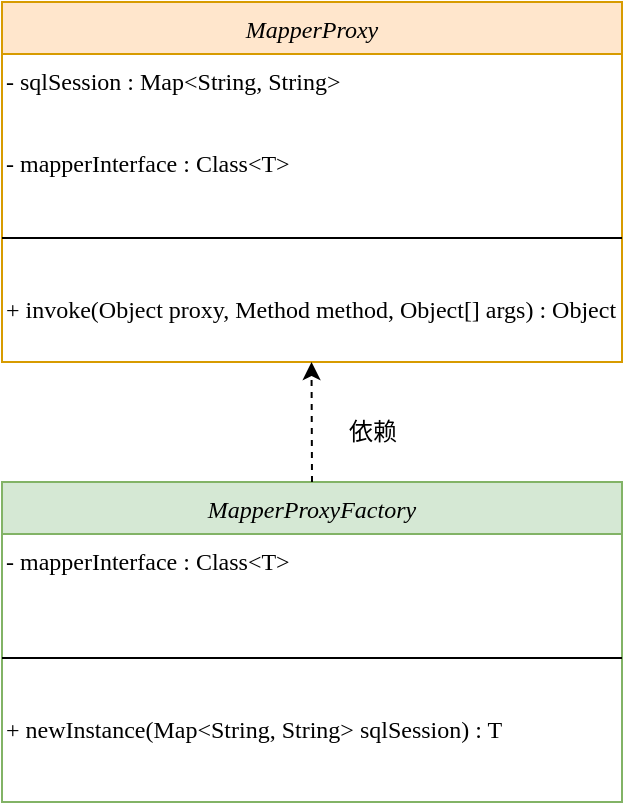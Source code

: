 <mxfile version="20.3.0" type="device" pages="10"><diagram id="hx-agtj7i9XCGKRq1HXx" name="1"><mxGraphModel dx="1038" dy="641" grid="1" gridSize="10" guides="1" tooltips="1" connect="1" arrows="1" fold="1" page="1" pageScale="1" pageWidth="827" pageHeight="1169" math="0" shadow="0"><root><mxCell id="0"/><mxCell id="1" parent="0"/><mxCell id="hdMPj_ZMApy6B7iqe2D0-1" value="MapperProxy" style="swimlane;fontStyle=2;align=center;verticalAlign=top;childLayout=stackLayout;horizontal=1;startSize=26;horizontalStack=0;resizeParent=1;resizeLast=0;collapsible=1;marginBottom=0;rounded=0;shadow=0;strokeWidth=1;fontFamily=Comic Sans MS;fillColor=#ffe6cc;strokeColor=#d79b00;" parent="1" vertex="1"><mxGeometry x="220" y="180" width="310" height="180" as="geometry"><mxRectangle x="230" y="140" width="160" height="26" as="alternateBounds"/></mxGeometry></mxCell><mxCell id="hdMPj_ZMApy6B7iqe2D0-3" value="- sqlSession : Map&amp;lt;String, String&amp;gt;" style="text;whiteSpace=wrap;html=1;fontFamily=Comic Sans MS;" parent="hdMPj_ZMApy6B7iqe2D0-1" vertex="1"><mxGeometry y="26" width="310" height="40" as="geometry"/></mxCell><mxCell id="hdMPj_ZMApy6B7iqe2D0-9" value="- mapperInterface : Class&amp;lt;T&amp;gt;" style="text;html=1;align=left;verticalAlign=middle;resizable=0;points=[];autosize=1;strokeColor=none;fillColor=none;fontFamily=Comic Sans MS;" parent="hdMPj_ZMApy6B7iqe2D0-1" vertex="1"><mxGeometry y="66" width="310" height="30" as="geometry"/></mxCell><mxCell id="hdMPj_ZMApy6B7iqe2D0-2" value="" style="line;html=1;strokeWidth=1;align=left;verticalAlign=middle;spacingTop=-1;spacingLeft=3;spacingRight=3;rotatable=0;labelPosition=right;points=[];portConstraint=eastwest;fontFamily=Comic Sans MS;" parent="hdMPj_ZMApy6B7iqe2D0-1" vertex="1"><mxGeometry y="96" width="310" height="44" as="geometry"/></mxCell><mxCell id="hdMPj_ZMApy6B7iqe2D0-4" value="+ invoke(Object proxy, Method method, Object[] args) : Object" style="text;whiteSpace=wrap;html=1;fontFamily=Comic Sans MS;" parent="hdMPj_ZMApy6B7iqe2D0-1" vertex="1"><mxGeometry y="140" width="310" height="40" as="geometry"/></mxCell><mxCell id="hdMPj_ZMApy6B7iqe2D0-5" value="MapperProxyFactory" style="swimlane;fontStyle=2;align=center;verticalAlign=top;childLayout=stackLayout;horizontal=1;startSize=26;horizontalStack=0;resizeParent=1;resizeLast=0;collapsible=1;marginBottom=0;rounded=0;shadow=0;strokeWidth=1;fontFamily=Comic Sans MS;fillColor=#d5e8d4;strokeColor=#82b366;" parent="1" vertex="1"><mxGeometry x="220" y="420" width="310" height="160" as="geometry"><mxRectangle x="230" y="140" width="160" height="26" as="alternateBounds"/></mxGeometry></mxCell><mxCell id="hdMPj_ZMApy6B7iqe2D0-7" value="- mapperInterface : Class&amp;lt;T&amp;gt;" style="text;whiteSpace=wrap;html=1;fontFamily=Comic Sans MS;" parent="hdMPj_ZMApy6B7iqe2D0-5" vertex="1"><mxGeometry y="26" width="310" height="40" as="geometry"/></mxCell><mxCell id="hdMPj_ZMApy6B7iqe2D0-6" value="" style="line;html=1;strokeWidth=1;align=left;verticalAlign=middle;spacingTop=-1;spacingLeft=3;spacingRight=3;rotatable=0;labelPosition=right;points=[];portConstraint=eastwest;fontFamily=Comic Sans MS;" parent="hdMPj_ZMApy6B7iqe2D0-5" vertex="1"><mxGeometry y="66" width="310" height="44" as="geometry"/></mxCell><mxCell id="hdMPj_ZMApy6B7iqe2D0-8" value="+ newInstance(Map&amp;lt;String, String&amp;gt; sqlSession) : T" style="text;whiteSpace=wrap;html=1;fontFamily=Comic Sans MS;" parent="hdMPj_ZMApy6B7iqe2D0-5" vertex="1"><mxGeometry y="110" width="310" height="40" as="geometry"/></mxCell><mxCell id="hdMPj_ZMApy6B7iqe2D0-10" value="" style="endArrow=classic;html=1;rounded=0;fontFamily=Comic Sans MS;dashed=1;" parent="1" edge="1"><mxGeometry width="50" height="50" relative="1" as="geometry"><mxPoint x="375" y="420" as="sourcePoint"/><mxPoint x="374.76" y="360" as="targetPoint"/></mxGeometry></mxCell><mxCell id="hdMPj_ZMApy6B7iqe2D0-11" value="依赖" style="text;html=1;align=center;verticalAlign=middle;resizable=0;points=[];autosize=1;strokeColor=none;fillColor=none;fontFamily=Comic Sans MS;" parent="1" vertex="1"><mxGeometry x="380" y="380" width="50" height="30" as="geometry"/></mxCell></root></mxGraphModel></diagram><diagram id="z-Mt-4ZCEKv1AtVQM9iI" name="2"><mxGraphModel dx="1422" dy="857" grid="1" gridSize="10" guides="1" tooltips="1" connect="1" arrows="1" fold="1" page="1" pageScale="1" pageWidth="827" pageHeight="1169" math="0" shadow="0"><root><mxCell id="0"/><mxCell id="1" parent="0"/><mxCell id="7YA0XntbFhsZz2kgt_0V-1" value="SqlSessionFactory" style="swimlane;fontStyle=2;align=center;verticalAlign=top;childLayout=stackLayout;horizontal=1;startSize=26;horizontalStack=0;resizeParent=1;resizeLast=0;collapsible=1;marginBottom=0;rounded=0;shadow=0;strokeWidth=1;fontFamily=Comic Sans MS;fillColor=#ffe6cc;strokeColor=#d79b00;" parent="1" vertex="1"><mxGeometry x="60" y="70" width="310" height="180" as="geometry"><mxRectangle x="230" y="140" width="160" height="26" as="alternateBounds"/></mxGeometry></mxCell><mxCell id="7YA0XntbFhsZz2kgt_0V-4" value="" style="line;html=1;strokeWidth=1;align=left;verticalAlign=middle;spacingTop=-1;spacingLeft=3;spacingRight=3;rotatable=0;labelPosition=right;points=[];portConstraint=eastwest;fontFamily=Comic Sans MS;" parent="7YA0XntbFhsZz2kgt_0V-1" vertex="1"><mxGeometry y="26" width="310" height="44" as="geometry"/></mxCell><mxCell id="7YA0XntbFhsZz2kgt_0V-5" value="+ openSession() : SqlSession" style="text;whiteSpace=wrap;html=1;fontFamily=Comic Sans MS;" parent="7YA0XntbFhsZz2kgt_0V-1" vertex="1"><mxGeometry y="70" width="310" height="40" as="geometry"/></mxCell><mxCell id="7YA0XntbFhsZz2kgt_0V-6" value="SqlSession" style="swimlane;fontStyle=2;align=center;verticalAlign=top;childLayout=stackLayout;horizontal=1;startSize=26;horizontalStack=0;resizeParent=1;resizeLast=0;collapsible=1;marginBottom=0;rounded=0;shadow=0;strokeWidth=1;fontFamily=Comic Sans MS;fillColor=#d5e8d4;strokeColor=#82b366;" parent="1" vertex="1"><mxGeometry x="60" y="350" width="310" height="170" as="geometry"><mxRectangle x="230" y="140" width="160" height="26" as="alternateBounds"/></mxGeometry></mxCell><mxCell id="7YA0XntbFhsZz2kgt_0V-8" value="" style="line;html=1;strokeWidth=1;align=left;verticalAlign=middle;spacingTop=-1;spacingLeft=3;spacingRight=3;rotatable=0;labelPosition=right;points=[];portConstraint=eastwest;fontFamily=Comic Sans MS;" parent="7YA0XntbFhsZz2kgt_0V-6" vertex="1"><mxGeometry y="26" width="310" height="44" as="geometry"/></mxCell><mxCell id="7YA0XntbFhsZz2kgt_0V-9" value="&amp;nbsp;+ selectOne(String statement) : T" style="text;whiteSpace=wrap;html=1;fontFamily=Comic Sans MS;" parent="7YA0XntbFhsZz2kgt_0V-6" vertex="1"><mxGeometry y="70" width="310" height="40" as="geometry"/></mxCell><mxCell id="7YA0XntbFhsZz2kgt_0V-30" value="+ selectOne(String statement, Object parameter) : T" style="text;html=1;align=center;verticalAlign=middle;resizable=0;points=[];autosize=1;strokeColor=none;fillColor=none;fontFamily=Comic Sans MS;" parent="7YA0XntbFhsZz2kgt_0V-6" vertex="1"><mxGeometry y="110" width="310" height="30" as="geometry"/></mxCell><mxCell id="7YA0XntbFhsZz2kgt_0V-31" value="+ getMapper(Class&amp;lt;T&amp;gt; type) : T" style="text;html=1;align=left;verticalAlign=middle;resizable=0;points=[];autosize=1;strokeColor=none;fillColor=none;fontFamily=Comic Sans MS;" parent="7YA0XntbFhsZz2kgt_0V-6" vertex="1"><mxGeometry y="140" width="310" height="30" as="geometry"/></mxCell><mxCell id="7YA0XntbFhsZz2kgt_0V-10" value="" style="endArrow=classic;html=1;rounded=0;fontFamily=Comic Sans MS;dashed=1;entryX=0.5;entryY=0;entryDx=0;entryDy=0;" parent="1" target="7YA0XntbFhsZz2kgt_0V-6" edge="1"><mxGeometry width="50" height="50" relative="1" as="geometry"><mxPoint x="214.41" y="250" as="sourcePoint"/><mxPoint x="214.41" y="340" as="targetPoint"/></mxGeometry></mxCell><mxCell id="7YA0XntbFhsZz2kgt_0V-11" value="依赖" style="text;html=1;align=center;verticalAlign=middle;resizable=0;points=[];autosize=1;strokeColor=none;fillColor=none;fontFamily=Comic Sans MS;" parent="1" vertex="1"><mxGeometry x="210" y="285" width="50" height="30" as="geometry"/></mxCell><mxCell id="7YA0XntbFhsZz2kgt_0V-12" value="DefaultSqlSession" style="swimlane;fontStyle=2;align=center;verticalAlign=top;childLayout=stackLayout;horizontal=1;startSize=26;horizontalStack=0;resizeParent=1;resizeLast=0;collapsible=1;marginBottom=0;rounded=0;shadow=0;strokeWidth=1;fontFamily=Comic Sans MS;fillColor=#d5e8d4;strokeColor=#82b366;" parent="1" vertex="1"><mxGeometry x="460" y="350" width="310" height="200" as="geometry"><mxRectangle x="230" y="140" width="160" height="26" as="alternateBounds"/></mxGeometry></mxCell><mxCell id="7YA0XntbFhsZz2kgt_0V-13" value="- mapperRegistry : MapperRegistry" style="text;whiteSpace=wrap;html=1;fontFamily=Comic Sans MS;" parent="7YA0XntbFhsZz2kgt_0V-12" vertex="1"><mxGeometry y="26" width="310" height="40" as="geometry"/></mxCell><mxCell id="7YA0XntbFhsZz2kgt_0V-14" value="" style="line;html=1;strokeWidth=1;align=left;verticalAlign=middle;spacingTop=-1;spacingLeft=3;spacingRight=3;rotatable=0;labelPosition=right;points=[];portConstraint=eastwest;fontFamily=Comic Sans MS;" parent="7YA0XntbFhsZz2kgt_0V-12" vertex="1"><mxGeometry y="66" width="310" height="44" as="geometry"/></mxCell><mxCell id="7YA0XntbFhsZz2kgt_0V-34" value="+ selectOne(String statement) : T" style="text;html=1;align=left;verticalAlign=middle;resizable=0;points=[];autosize=1;strokeColor=none;fillColor=none;fontFamily=Comic Sans MS;" parent="7YA0XntbFhsZz2kgt_0V-12" vertex="1"><mxGeometry y="110" width="310" height="30" as="geometry"/></mxCell><mxCell id="7YA0XntbFhsZz2kgt_0V-37" value="+ getMapper(Class&amp;lt;T&amp;gt; type) : T" style="text;html=1;align=left;verticalAlign=middle;resizable=0;points=[];autosize=1;strokeColor=none;fillColor=none;fontFamily=Comic Sans MS;" parent="7YA0XntbFhsZz2kgt_0V-12" vertex="1"><mxGeometry y="140" width="310" height="30" as="geometry"/></mxCell><mxCell id="7YA0XntbFhsZz2kgt_0V-35" value="+ selectOne(String statement, Object parameter) : T" style="text;html=1;align=center;verticalAlign=middle;resizable=0;points=[];autosize=1;strokeColor=none;fillColor=none;fontFamily=Comic Sans MS;" parent="7YA0XntbFhsZz2kgt_0V-12" vertex="1"><mxGeometry y="170" width="310" height="30" as="geometry"/></mxCell><mxCell id="7YA0XntbFhsZz2kgt_0V-17" value="DefaultSqlSessionFacotry" style="swimlane;fontStyle=2;align=center;verticalAlign=top;childLayout=stackLayout;horizontal=1;startSize=26;horizontalStack=0;resizeParent=1;resizeLast=0;collapsible=1;marginBottom=0;rounded=0;shadow=0;strokeWidth=1;fontFamily=Comic Sans MS;fillColor=#f8cecc;strokeColor=#b85450;" parent="1" vertex="1"><mxGeometry x="460" y="70" width="310" height="180" as="geometry"><mxRectangle x="230" y="140" width="160" height="26" as="alternateBounds"/></mxGeometry></mxCell><mxCell id="7YA0XntbFhsZz2kgt_0V-18" value="- sqlSession : Map&amp;lt;String, String&amp;gt;" style="text;whiteSpace=wrap;html=1;fontFamily=Comic Sans MS;" parent="7YA0XntbFhsZz2kgt_0V-17" vertex="1"><mxGeometry y="26" width="310" height="40" as="geometry"/></mxCell><mxCell id="7YA0XntbFhsZz2kgt_0V-19" value="- mapperInterface : Class&amp;lt;T&amp;gt;" style="text;html=1;align=left;verticalAlign=middle;resizable=0;points=[];autosize=1;strokeColor=none;fillColor=none;fontFamily=Comic Sans MS;" parent="7YA0XntbFhsZz2kgt_0V-17" vertex="1"><mxGeometry y="66" width="310" height="30" as="geometry"/></mxCell><mxCell id="7YA0XntbFhsZz2kgt_0V-20" value="" style="line;html=1;strokeWidth=1;align=left;verticalAlign=middle;spacingTop=-1;spacingLeft=3;spacingRight=3;rotatable=0;labelPosition=right;points=[];portConstraint=eastwest;fontFamily=Comic Sans MS;" parent="7YA0XntbFhsZz2kgt_0V-17" vertex="1"><mxGeometry y="96" width="310" height="44" as="geometry"/></mxCell><mxCell id="7YA0XntbFhsZz2kgt_0V-21" value="+ invoke(Object proxy, Method method, Object[] args) : Object" style="text;whiteSpace=wrap;html=1;fontFamily=Comic Sans MS;" parent="7YA0XntbFhsZz2kgt_0V-17" vertex="1"><mxGeometry y="140" width="310" height="40" as="geometry"/></mxCell><mxCell id="7YA0XntbFhsZz2kgt_0V-22" value="MappaerRegistry" style="swimlane;fontStyle=2;align=center;verticalAlign=top;childLayout=stackLayout;horizontal=1;startSize=26;horizontalStack=0;resizeParent=1;resizeLast=0;collapsible=1;marginBottom=0;rounded=0;shadow=0;strokeWidth=1;fontFamily=Comic Sans MS;fillColor=#dae8fc;strokeColor=#6c8ebf;" parent="1" vertex="1"><mxGeometry x="850" y="70" width="350" height="180" as="geometry"><mxRectangle x="230" y="140" width="160" height="26" as="alternateBounds"/></mxGeometry></mxCell><mxCell id="7YA0XntbFhsZz2kgt_0V-23" value="- konwnMappers : Map&amp;lt;Class&amp;lt;?&amp;gt;, MapperProxyFactory&amp;lt;?&amp;gt;&amp;gt;" style="text;whiteSpace=wrap;html=1;fontFamily=Comic Sans MS;" parent="7YA0XntbFhsZz2kgt_0V-22" vertex="1"><mxGeometry y="26" width="350" height="40" as="geometry"/></mxCell><mxCell id="7YA0XntbFhsZz2kgt_0V-24" value="" style="line;html=1;strokeWidth=1;align=left;verticalAlign=middle;spacingTop=-1;spacingLeft=3;spacingRight=3;rotatable=0;labelPosition=right;points=[];portConstraint=eastwest;fontFamily=Comic Sans MS;" parent="7YA0XntbFhsZz2kgt_0V-22" vertex="1"><mxGeometry y="66" width="350" height="44" as="geometry"/></mxCell><mxCell id="7YA0XntbFhsZz2kgt_0V-25" value="+ getMapper(Class&amp;lt;T&amp;gt; type, SqlSession sqlSession) : T" style="text;whiteSpace=wrap;html=1;fontFamily=Comic Sans MS;" parent="7YA0XntbFhsZz2kgt_0V-22" vertex="1"><mxGeometry y="110" width="350" height="40" as="geometry"/></mxCell><mxCell id="7YA0XntbFhsZz2kgt_0V-42" value="+ addMapper(Class&amp;lt;T&amp;gt; type) : T" style="text;html=1;align=left;verticalAlign=middle;resizable=0;points=[];autosize=1;strokeColor=none;fillColor=none;fontFamily=Comic Sans MS;" parent="7YA0XntbFhsZz2kgt_0V-22" vertex="1"><mxGeometry y="150" width="350" height="30" as="geometry"/></mxCell><mxCell id="7YA0XntbFhsZz2kgt_0V-26" value="MapperProxyFactory" style="swimlane;fontStyle=2;align=center;verticalAlign=top;childLayout=stackLayout;horizontal=1;startSize=26;horizontalStack=0;resizeParent=1;resizeLast=0;collapsible=1;marginBottom=0;rounded=0;shadow=0;strokeWidth=1;fontFamily=Comic Sans MS;fillColor=#e1d5e7;strokeColor=#9673a6;" parent="1" vertex="1"><mxGeometry x="850" y="350" width="350" height="160" as="geometry"><mxRectangle x="230" y="140" width="160" height="26" as="alternateBounds"/></mxGeometry></mxCell><mxCell id="7YA0XntbFhsZz2kgt_0V-27" value="- mapperInterface : Class&amp;lt;T&amp;gt;" style="text;whiteSpace=wrap;html=1;fontFamily=Comic Sans MS;" parent="7YA0XntbFhsZz2kgt_0V-26" vertex="1"><mxGeometry y="26" width="350" height="40" as="geometry"/></mxCell><mxCell id="7YA0XntbFhsZz2kgt_0V-28" value="" style="line;html=1;strokeWidth=1;align=left;verticalAlign=middle;spacingTop=-1;spacingLeft=3;spacingRight=3;rotatable=0;labelPosition=right;points=[];portConstraint=eastwest;fontFamily=Comic Sans MS;" parent="7YA0XntbFhsZz2kgt_0V-26" vertex="1"><mxGeometry y="66" width="350" height="44" as="geometry"/></mxCell><mxCell id="7YA0XntbFhsZz2kgt_0V-29" value="+ newInstance(Map&amp;lt;String, String&amp;gt; sqlSession) : T" style="text;whiteSpace=wrap;html=1;fontFamily=Comic Sans MS;" parent="7YA0XntbFhsZz2kgt_0V-26" vertex="1"><mxGeometry y="110" width="350" height="40" as="geometry"/></mxCell><mxCell id="7YA0XntbFhsZz2kgt_0V-32" value="" style="endArrow=blockThin;html=1;rounded=0;dashed=1;fontFamily=Comic Sans MS;endFill=0;" parent="1" edge="1"><mxGeometry width="50" height="50" relative="1" as="geometry"><mxPoint x="460" y="440" as="sourcePoint"/><mxPoint x="370" y="440" as="targetPoint"/></mxGeometry></mxCell><mxCell id="7YA0XntbFhsZz2kgt_0V-33" value="实现" style="text;html=1;align=center;verticalAlign=middle;resizable=0;points=[];autosize=1;strokeColor=none;fillColor=none;fontFamily=Comic Sans MS;" parent="1" vertex="1"><mxGeometry x="389" y="440" width="50" height="30" as="geometry"/></mxCell><mxCell id="7YA0XntbFhsZz2kgt_0V-38" value="实现" style="text;html=1;align=center;verticalAlign=middle;resizable=0;points=[];autosize=1;strokeColor=none;fillColor=none;fontFamily=Comic Sans MS;" parent="1" vertex="1"><mxGeometry x="389" y="180" width="50" height="30" as="geometry"/></mxCell><mxCell id="7YA0XntbFhsZz2kgt_0V-39" value="" style="endArrow=blockThin;html=1;rounded=0;dashed=1;fontFamily=Comic Sans MS;endFill=0;" parent="1" edge="1"><mxGeometry width="50" height="50" relative="1" as="geometry"><mxPoint x="459" y="170" as="sourcePoint"/><mxPoint x="369" y="170" as="targetPoint"/></mxGeometry></mxCell><mxCell id="7YA0XntbFhsZz2kgt_0V-40" value="依赖" style="text;html=1;align=center;verticalAlign=middle;resizable=0;points=[];autosize=1;strokeColor=none;fillColor=none;fontFamily=Comic Sans MS;" parent="1" vertex="1"><mxGeometry x="620" y="285" width="50" height="30" as="geometry"/></mxCell><mxCell id="7YA0XntbFhsZz2kgt_0V-41" value="" style="endArrow=classic;html=1;rounded=0;fontFamily=Comic Sans MS;dashed=1;entryX=0.5;entryY=0;entryDx=0;entryDy=0;" parent="1" edge="1"><mxGeometry width="50" height="50" relative="1" as="geometry"><mxPoint x="620" y="250" as="sourcePoint"/><mxPoint x="620.59" y="350" as="targetPoint"/></mxGeometry></mxCell><mxCell id="7YA0XntbFhsZz2kgt_0V-43" value="" style="endArrow=classic;html=1;rounded=0;fontFamily=Comic Sans MS;dashed=1;" parent="1" edge="1"><mxGeometry width="50" height="50" relative="1" as="geometry"><mxPoint x="770" y="170" as="sourcePoint"/><mxPoint x="850" y="170" as="targetPoint"/></mxGeometry></mxCell><mxCell id="7YA0XntbFhsZz2kgt_0V-44" value="依赖" style="text;html=1;align=center;verticalAlign=middle;resizable=0;points=[];autosize=1;strokeColor=none;fillColor=none;fontFamily=Comic Sans MS;" parent="1" vertex="1"><mxGeometry x="777" y="130" width="50" height="30" as="geometry"/></mxCell><mxCell id="7YA0XntbFhsZz2kgt_0V-45" value="" style="endArrow=classic;html=1;rounded=0;fontFamily=Comic Sans MS;dashed=1;entryX=0.5;entryY=0;entryDx=0;entryDy=0;" parent="1" edge="1"><mxGeometry width="50" height="50" relative="1" as="geometry"><mxPoint x="1040" y="250" as="sourcePoint"/><mxPoint x="1040.59" y="350" as="targetPoint"/></mxGeometry></mxCell><mxCell id="7YA0XntbFhsZz2kgt_0V-46" value="依赖" style="text;html=1;align=center;verticalAlign=middle;resizable=0;points=[];autosize=1;strokeColor=none;fillColor=none;fontFamily=Comic Sans MS;" parent="1" vertex="1"><mxGeometry x="1050" y="285" width="50" height="30" as="geometry"/></mxCell></root></mxGraphModel></diagram><diagram id="p7xz1VnlNUcyjRuQuSMr" name="3"><mxGraphModel dx="1038" dy="641" grid="1" gridSize="10" guides="1" tooltips="1" connect="1" arrows="1" fold="1" page="1" pageScale="1" pageWidth="827" pageHeight="1169" math="0" shadow="0"><root><mxCell id="0"/><mxCell id="1" parent="0"/><mxCell id="__pZo9IMbMGNKzq1f3Af-1" value="SqlSessionFacotyBuilder" style="swimlane;fontStyle=2;align=center;verticalAlign=top;childLayout=stackLayout;horizontal=1;startSize=26;horizontalStack=0;resizeParent=1;resizeLast=0;collapsible=1;marginBottom=0;rounded=0;shadow=0;strokeWidth=1;fontFamily=Comic Sans MS;fillColor=#ffe6cc;strokeColor=#d79b00;" parent="1" vertex="1"><mxGeometry x="120" y="320" width="310" height="160" as="geometry"><mxRectangle x="230" y="140" width="160" height="26" as="alternateBounds"/></mxGeometry></mxCell><mxCell id="__pZo9IMbMGNKzq1f3Af-2" value="" style="line;html=1;strokeWidth=1;align=left;verticalAlign=middle;spacingTop=-1;spacingLeft=3;spacingRight=3;rotatable=0;labelPosition=right;points=[];portConstraint=eastwest;fontFamily=Comic Sans MS;" parent="__pZo9IMbMGNKzq1f3Af-1" vertex="1"><mxGeometry y="26" width="310" height="44" as="geometry"/></mxCell><mxCell id="__pZo9IMbMGNKzq1f3Af-13" value="+ builder(Reader reader) : SqlSessionFactory" style="text;whiteSpace=wrap;html=1;fontFamily=Comic Sans MS;" parent="__pZo9IMbMGNKzq1f3Af-1" vertex="1"><mxGeometry y="70" width="310" height="40" as="geometry"/></mxCell><mxCell id="__pZo9IMbMGNKzq1f3Af-14" value="+ builder(Configuration config) : SqlSessionFactory" style="text;whiteSpace=wrap;html=1;fontFamily=Comic Sans MS;" parent="__pZo9IMbMGNKzq1f3Af-1" vertex="1"><mxGeometry y="110" width="310" height="40" as="geometry"/></mxCell><mxCell id="__pZo9IMbMGNKzq1f3Af-4" value="DefaultSqlSessionFactory" style="swimlane;fontStyle=2;align=center;verticalAlign=top;childLayout=stackLayout;horizontal=1;startSize=26;horizontalStack=0;resizeParent=1;resizeLast=0;collapsible=1;marginBottom=0;rounded=0;shadow=0;strokeWidth=1;fontFamily=Comic Sans MS;fillColor=#dae8fc;strokeColor=#6c8ebf;" parent="1" vertex="1"><mxGeometry x="120" y="540" width="310" height="138" as="geometry"><mxRectangle x="230" y="140" width="160" height="26" as="alternateBounds"/></mxGeometry></mxCell><mxCell id="__pZo9IMbMGNKzq1f3Af-17" value="- configuration : Configuration" style="text;html=1;align=left;verticalAlign=middle;resizable=0;points=[];autosize=1;fontFamily=Comic Sans MS;" parent="__pZo9IMbMGNKzq1f3Af-4" vertex="1"><mxGeometry y="26" width="310" height="30" as="geometry"/></mxCell><mxCell id="__pZo9IMbMGNKzq1f3Af-5" value="" style="line;html=1;strokeWidth=1;align=left;verticalAlign=middle;spacingTop=-1;spacingLeft=3;spacingRight=3;rotatable=0;labelPosition=right;points=[];portConstraint=eastwest;fontFamily=Comic Sans MS;fillColor=#dae8fc;strokeColor=#6c8ebf;" parent="__pZo9IMbMGNKzq1f3Af-4" vertex="1"><mxGeometry y="56" width="310" height="44" as="geometry"/></mxCell><mxCell id="__pZo9IMbMGNKzq1f3Af-15" value="+ openSession() : SqlSession" style="text;html=1;align=left;verticalAlign=middle;resizable=0;points=[];autosize=1;fontFamily=Comic Sans MS;" parent="__pZo9IMbMGNKzq1f3Af-4" vertex="1"><mxGeometry y="100" width="310" height="30" as="geometry"/></mxCell><mxCell id="__pZo9IMbMGNKzq1f3Af-6" value="DefaultSqlSession" style="swimlane;fontStyle=2;align=center;verticalAlign=top;childLayout=stackLayout;horizontal=1;startSize=26;horizontalStack=0;resizeParent=1;resizeLast=0;collapsible=1;marginBottom=0;rounded=0;shadow=0;strokeWidth=1;fontFamily=Comic Sans MS;fillColor=#dae8fc;strokeColor=#6c8ebf;" parent="1" vertex="1"><mxGeometry x="120" y="740" width="310" height="190" as="geometry"><mxRectangle x="230" y="140" width="160" height="26" as="alternateBounds"/></mxGeometry></mxCell><mxCell id="__pZo9IMbMGNKzq1f3Af-25" value="- configuration : Configuration" style="text;html=1;align=left;verticalAlign=middle;resizable=0;points=[];autosize=1;fontFamily=Comic Sans MS;" parent="__pZo9IMbMGNKzq1f3Af-6" vertex="1"><mxGeometry y="26" width="310" height="30" as="geometry"/></mxCell><mxCell id="__pZo9IMbMGNKzq1f3Af-7" value="" style="line;html=1;strokeWidth=1;align=left;verticalAlign=middle;spacingTop=-1;spacingLeft=3;spacingRight=3;rotatable=0;labelPosition=right;points=[];portConstraint=eastwest;fontFamily=Comic Sans MS;fillColor=#dae8fc;strokeColor=#6c8ebf;" parent="__pZo9IMbMGNKzq1f3Af-6" vertex="1"><mxGeometry y="56" width="310" height="44" as="geometry"/></mxCell><mxCell id="__pZo9IMbMGNKzq1f3Af-26" value="+ selectOne(String statement) : T" style="text;html=1;align=left;verticalAlign=middle;resizable=0;points=[];autosize=1;fontFamily=Comic Sans MS;" parent="__pZo9IMbMGNKzq1f3Af-6" vertex="1"><mxGeometry y="100" width="310" height="30" as="geometry"/></mxCell><mxCell id="__pZo9IMbMGNKzq1f3Af-27" value="+ selectOne(String statement, Object paramenter) : T" style="text;html=1;align=center;verticalAlign=middle;resizable=0;points=[];autosize=1;fontFamily=Comic Sans MS;" parent="__pZo9IMbMGNKzq1f3Af-6" vertex="1"><mxGeometry y="130" width="310" height="30" as="geometry"/></mxCell><mxCell id="__pZo9IMbMGNKzq1f3Af-30" value="+ getMapper(Class&amp;lt;T&amp;gt; type) : T" style="text;html=1;align=left;verticalAlign=middle;resizable=0;points=[];autosize=1;fontFamily=Comic Sans MS;" parent="__pZo9IMbMGNKzq1f3Af-6" vertex="1"><mxGeometry y="160" width="310" height="30" as="geometry"/></mxCell><mxCell id="__pZo9IMbMGNKzq1f3Af-8" value="XMLConfigBuilder" style="swimlane;fontStyle=2;align=center;verticalAlign=top;childLayout=stackLayout;horizontal=1;startSize=26;horizontalStack=0;resizeParent=1;resizeLast=0;collapsible=1;marginBottom=0;rounded=0;shadow=0;strokeWidth=1;fontFamily=Comic Sans MS;fillColor=#d5e8d4;strokeColor=#82b366;" parent="1" vertex="1"><mxGeometry x="520" y="320" width="250" height="160" as="geometry"><mxRectangle x="230" y="140" width="160" height="26" as="alternateBounds"/></mxGeometry></mxCell><mxCell id="__pZo9IMbMGNKzq1f3Af-18" value="- root : Element" style="text;html=1;align=left;verticalAlign=middle;resizable=0;points=[];autosize=1;strokeColor=none;fillColor=none;fontFamily=Comic Sans MS;" parent="__pZo9IMbMGNKzq1f3Af-8" vertex="1"><mxGeometry y="26" width="250" height="30" as="geometry"/></mxCell><mxCell id="__pZo9IMbMGNKzq1f3Af-9" value="" style="line;html=1;strokeWidth=1;align=left;verticalAlign=middle;spacingTop=-1;spacingLeft=3;spacingRight=3;rotatable=0;labelPosition=right;points=[];portConstraint=eastwest;fontFamily=Comic Sans MS;" parent="__pZo9IMbMGNKzq1f3Af-8" vertex="1"><mxGeometry y="56" width="250" height="44" as="geometry"/></mxCell><mxCell id="__pZo9IMbMGNKzq1f3Af-19" value="+ parse() : Configuration" style="text;html=1;align=left;verticalAlign=middle;resizable=0;points=[];autosize=1;strokeColor=none;fillColor=none;fontFamily=Comic Sans MS;" parent="__pZo9IMbMGNKzq1f3Af-8" vertex="1"><mxGeometry y="100" width="250" height="30" as="geometry"/></mxCell><mxCell id="__pZo9IMbMGNKzq1f3Af-20" value="- mapperElement(Element mappers)" style="text;html=1;align=left;verticalAlign=middle;resizable=0;points=[];autosize=1;strokeColor=none;fillColor=none;fontFamily=Comic Sans MS;" parent="__pZo9IMbMGNKzq1f3Af-8" vertex="1"><mxGeometry y="130" width="250" height="30" as="geometry"/></mxCell><mxCell id="__pZo9IMbMGNKzq1f3Af-10" value="Configuration" style="swimlane;fontStyle=2;align=center;verticalAlign=top;childLayout=stackLayout;horizontal=1;startSize=26;horizontalStack=0;resizeParent=1;resizeLast=0;collapsible=1;marginBottom=0;rounded=0;shadow=0;strokeWidth=1;fontFamily=Comic Sans MS;fillColor=#fff2cc;strokeColor=#d6b656;" parent="1" vertex="1"><mxGeometry x="520" y="670" width="330" height="190" as="geometry"><mxRectangle x="230" y="140" width="160" height="26" as="alternateBounds"/></mxGeometry></mxCell><mxCell id="__pZo9IMbMGNKzq1f3Af-31" value="# mapperRegistry : MapperRegistry" style="text;html=1;align=center;verticalAlign=middle;resizable=0;points=[];autosize=1;strokeColor=none;fillColor=none;fontFamily=Comic Sans MS;" parent="__pZo9IMbMGNKzq1f3Af-10" vertex="1"><mxGeometry y="26" width="330" height="30" as="geometry"/></mxCell><mxCell id="__pZo9IMbMGNKzq1f3Af-32" value="# mappedStatements : Map&amp;lt;String, MappedStatement&amp;gt;" style="text;html=1;align=center;verticalAlign=middle;resizable=0;points=[];autosize=1;strokeColor=none;fillColor=none;fontFamily=Comic Sans MS;" parent="__pZo9IMbMGNKzq1f3Af-10" vertex="1"><mxGeometry y="56" width="330" height="30" as="geometry"/></mxCell><mxCell id="__pZo9IMbMGNKzq1f3Af-11" value="" style="line;html=1;strokeWidth=1;align=left;verticalAlign=middle;spacingTop=-1;spacingLeft=3;spacingRight=3;rotatable=0;labelPosition=right;points=[];portConstraint=eastwest;fontFamily=Comic Sans MS;" parent="__pZo9IMbMGNKzq1f3Af-10" vertex="1"><mxGeometry y="86" width="330" height="44" as="geometry"/></mxCell><mxCell id="__pZo9IMbMGNKzq1f3Af-33" value="+ addMapper(Class&amp;lt;T&amp;gt; type)" style="text;html=1;align=center;verticalAlign=middle;resizable=0;points=[];autosize=1;strokeColor=none;fillColor=none;fontFamily=Comic Sans MS;" parent="__pZo9IMbMGNKzq1f3Af-10" vertex="1"><mxGeometry y="130" width="330" height="30" as="geometry"/></mxCell><mxCell id="__pZo9IMbMGNKzq1f3Af-34" value="+ addMappedStatement(MappedStatement ms)" style="text;html=1;align=center;verticalAlign=middle;resizable=0;points=[];autosize=1;strokeColor=none;fillColor=none;fontFamily=Comic Sans MS;" parent="__pZo9IMbMGNKzq1f3Af-10" vertex="1"><mxGeometry y="160" width="330" height="30" as="geometry"/></mxCell><mxCell id="__pZo9IMbMGNKzq1f3Af-21" value="" style="endArrow=classic;html=1;rounded=0;fontFamily=Comic Sans MS;dashed=1;" parent="1" edge="1"><mxGeometry width="50" height="50" relative="1" as="geometry"><mxPoint x="274.71" y="480" as="sourcePoint"/><mxPoint x="274.71" y="540" as="targetPoint"/></mxGeometry></mxCell><mxCell id="__pZo9IMbMGNKzq1f3Af-22" value="创建" style="text;html=1;align=center;verticalAlign=middle;resizable=0;points=[];autosize=1;strokeColor=none;fillColor=none;fontFamily=Comic Sans MS;" parent="1" vertex="1"><mxGeometry x="280" y="495" width="50" height="30" as="geometry"/></mxCell><mxCell id="__pZo9IMbMGNKzq1f3Af-23" value="" style="endArrow=open;html=1;rounded=0;dashed=1;fontFamily=Comic Sans MS;entryX=0.5;entryY=0;entryDx=0;entryDy=0;endFill=0;" parent="1" target="__pZo9IMbMGNKzq1f3Af-6" edge="1"><mxGeometry width="50" height="50" relative="1" as="geometry"><mxPoint x="275" y="680" as="sourcePoint"/><mxPoint x="274.71" y="730" as="targetPoint"/></mxGeometry></mxCell><mxCell id="__pZo9IMbMGNKzq1f3Af-24" value="依赖" style="text;html=1;align=center;verticalAlign=middle;resizable=0;points=[];autosize=1;strokeColor=none;fillColor=none;fontFamily=Comic Sans MS;" parent="1" vertex="1"><mxGeometry x="280" y="700" width="50" height="30" as="geometry"/></mxCell><mxCell id="__pZo9IMbMGNKzq1f3Af-35" value="" style="endArrow=open;html=1;rounded=0;dashed=1;fontFamily=Comic Sans MS;entryX=0.378;entryY=0;entryDx=0;entryDy=0;endFill=0;entryPerimeter=0;" parent="1" target="__pZo9IMbMGNKzq1f3Af-10" edge="1"><mxGeometry width="50" height="50" relative="1" as="geometry"><mxPoint x="644.71" y="480" as="sourcePoint"/><mxPoint x="644.71" y="540" as="targetPoint"/></mxGeometry></mxCell><mxCell id="__pZo9IMbMGNKzq1f3Af-36" value="依赖" style="text;html=1;align=center;verticalAlign=middle;resizable=0;points=[];autosize=1;strokeColor=none;fillColor=none;fontFamily=Comic Sans MS;" parent="1" vertex="1"><mxGeometry x="645" y="525" width="50" height="30" as="geometry"/></mxCell><mxCell id="__pZo9IMbMGNKzq1f3Af-37" value="" style="endArrow=open;html=1;rounded=0;dashed=1;fontFamily=Comic Sans MS;endFill=0;" parent="1" edge="1"><mxGeometry width="50" height="50" relative="1" as="geometry"><mxPoint x="430" y="790" as="sourcePoint"/><mxPoint x="520" y="790" as="targetPoint"/></mxGeometry></mxCell><mxCell id="__pZo9IMbMGNKzq1f3Af-38" value="依赖" style="text;html=1;align=center;verticalAlign=middle;resizable=0;points=[];autosize=1;strokeColor=none;fillColor=none;fontFamily=Comic Sans MS;" parent="1" vertex="1"><mxGeometry x="450" y="765" width="50" height="30" as="geometry"/></mxCell></root></mxGraphModel></diagram><diagram id="fnfbJ9fiPYq2knHZMdeE" name="4"><mxGraphModel dx="1865" dy="1810" grid="1" gridSize="10" guides="1" tooltips="1" connect="1" arrows="1" fold="1" page="1" pageScale="1" pageWidth="827" pageHeight="1169" math="0" shadow="0"><root><mxCell id="0"/><mxCell id="1" parent="0"/><mxCell id="Zf_gXV6Anv_Gu05wJ_z6-1" value="DefaultSqlSession" style="swimlane;fontStyle=2;align=center;verticalAlign=top;childLayout=stackLayout;horizontal=1;startSize=26;horizontalStack=0;resizeParent=1;resizeLast=0;collapsible=1;marginBottom=0;rounded=0;shadow=0;strokeWidth=1;fontFamily=Comic Sans MS;fillColor=#fff2cc;strokeColor=#d6b656;" parent="1" vertex="1"><mxGeometry x="110" y="360" width="320" height="190" as="geometry"><mxRectangle x="230" y="140" width="160" height="26" as="alternateBounds"/></mxGeometry></mxCell><mxCell id="Zf_gXV6Anv_Gu05wJ_z6-26" value="- configuration: Configuration" style="text;html=1;align=left;verticalAlign=middle;resizable=0;points=[];autosize=1;strokeColor=none;fillColor=none;fontFamily=Comic Sans MS;" parent="Zf_gXV6Anv_Gu05wJ_z6-1" vertex="1"><mxGeometry y="26" width="320" height="30" as="geometry"/></mxCell><mxCell id="Zf_gXV6Anv_Gu05wJ_z6-3" value="" style="line;html=1;strokeWidth=1;align=left;verticalAlign=middle;spacingTop=-1;spacingLeft=3;spacingRight=3;rotatable=0;labelPosition=right;points=[];portConstraint=eastwest;fontFamily=Comic Sans MS;" parent="Zf_gXV6Anv_Gu05wJ_z6-1" vertex="1"><mxGeometry y="56" width="320" height="44" as="geometry"/></mxCell><mxCell id="Zf_gXV6Anv_Gu05wJ_z6-27" value="+ selectOne(String statement) : T" style="text;html=1;align=left;verticalAlign=middle;resizable=0;points=[];autosize=1;strokeColor=none;fillColor=none;fontFamily=Comic Sans MS;" parent="Zf_gXV6Anv_Gu05wJ_z6-1" vertex="1"><mxGeometry y="100" width="320" height="30" as="geometry"/></mxCell><mxCell id="Zf_gXV6Anv_Gu05wJ_z6-28" value="+ selectOne(String statement, Object parameter) : T" style="text;html=1;align=left;verticalAlign=middle;resizable=0;points=[];autosize=1;strokeColor=none;fillColor=none;fontFamily=Comic Sans MS;" parent="Zf_gXV6Anv_Gu05wJ_z6-1" vertex="1"><mxGeometry y="130" width="320" height="30" as="geometry"/></mxCell><mxCell id="Zf_gXV6Anv_Gu05wJ_z6-29" value="+ getMapper(Class&amp;lt;T&amp;gt; type): T" style="text;html=1;align=left;verticalAlign=middle;resizable=0;points=[];autosize=1;strokeColor=none;fillColor=none;fontFamily=Comic Sans MS;" parent="Zf_gXV6Anv_Gu05wJ_z6-1" vertex="1"><mxGeometry y="160" width="320" height="30" as="geometry"/></mxCell><mxCell id="Zf_gXV6Anv_Gu05wJ_z6-6" value="Configuration" style="swimlane;fontStyle=2;align=center;verticalAlign=top;childLayout=stackLayout;horizontal=1;startSize=26;horizontalStack=0;resizeParent=1;resizeLast=0;collapsible=1;marginBottom=0;rounded=0;shadow=0;strokeWidth=1;fontFamily=Comic Sans MS;fillColor=#d5e8d4;strokeColor=#82b366;" parent="1" vertex="1"><mxGeometry x="110" y="40" width="320" height="260" as="geometry"><mxRectangle x="230" y="140" width="160" height="26" as="alternateBounds"/></mxGeometry></mxCell><mxCell id="Zf_gXV6Anv_Gu05wJ_z6-30" value="# environment : Environment" style="text;html=1;align=left;verticalAlign=middle;resizable=0;points=[];autosize=1;strokeColor=none;fillColor=none;fontFamily=Comic Sans MS;" parent="Zf_gXV6Anv_Gu05wJ_z6-6" vertex="1"><mxGeometry y="26" width="320" height="30" as="geometry"/></mxCell><mxCell id="Zf_gXV6Anv_Gu05wJ_z6-31" value="# maperRegistry : MapperRegistry" style="text;html=1;align=left;verticalAlign=middle;resizable=0;points=[];autosize=1;strokeColor=none;fillColor=none;fontFamily=Comic Sans MS;" parent="Zf_gXV6Anv_Gu05wJ_z6-6" vertex="1"><mxGeometry y="56" width="320" height="30" as="geometry"/></mxCell><mxCell id="Zf_gXV6Anv_Gu05wJ_z6-32" value="# mappedStatements : Map&amp;lt;String, MappedStatement&amp;gt;" style="text;html=1;align=left;verticalAlign=middle;resizable=0;points=[];autosize=1;strokeColor=none;fillColor=none;fontFamily=Comic Sans MS;" parent="Zf_gXV6Anv_Gu05wJ_z6-6" vertex="1"><mxGeometry y="86" width="320" height="30" as="geometry"/></mxCell><mxCell id="Zf_gXV6Anv_Gu05wJ_z6-7" value="" style="line;html=1;strokeWidth=1;align=left;verticalAlign=middle;spacingTop=-1;spacingLeft=3;spacingRight=3;rotatable=0;labelPosition=right;points=[];portConstraint=eastwest;fontFamily=Comic Sans MS;" parent="Zf_gXV6Anv_Gu05wJ_z6-6" vertex="1"><mxGeometry y="116" width="320" height="44" as="geometry"/></mxCell><mxCell id="Zf_gXV6Anv_Gu05wJ_z6-33" value="+ addMapper(Class&amp;lt;T&amp;gt; type)" style="text;html=1;align=left;verticalAlign=middle;resizable=0;points=[];autosize=1;strokeColor=none;fillColor=none;fontFamily=Comic Sans MS;" parent="Zf_gXV6Anv_Gu05wJ_z6-6" vertex="1"><mxGeometry y="160" width="320" height="30" as="geometry"/></mxCell><mxCell id="Zf_gXV6Anv_Gu05wJ_z6-34" value="+ addMappedStatement(MappedStatement ms)" style="text;html=1;align=left;verticalAlign=middle;resizable=0;points=[];autosize=1;strokeColor=none;fillColor=none;fontFamily=Comic Sans MS;" parent="Zf_gXV6Anv_Gu05wJ_z6-6" vertex="1"><mxGeometry y="190" width="320" height="30" as="geometry"/></mxCell><mxCell id="Zf_gXV6Anv_Gu05wJ_z6-35" value="+ setEnvironment(Environment environment)" style="text;html=1;align=left;verticalAlign=middle;resizable=0;points=[];autosize=1;strokeColor=none;fillColor=none;fontFamily=Comic Sans MS;" parent="Zf_gXV6Anv_Gu05wJ_z6-6" vertex="1"><mxGeometry y="220" width="320" height="30" as="geometry"/></mxCell><mxCell id="Zf_gXV6Anv_Gu05wJ_z6-8" value="XMLCofigBuilder" style="swimlane;fontStyle=2;align=center;verticalAlign=top;childLayout=stackLayout;horizontal=1;startSize=26;horizontalStack=0;resizeParent=1;resizeLast=0;collapsible=1;marginBottom=0;rounded=0;shadow=0;strokeWidth=1;fontFamily=Comic Sans MS;fillColor=#d5e8d4;strokeColor=#82b366;" parent="1" vertex="1"><mxGeometry x="510" y="40" width="270" height="200" as="geometry"><mxRectangle x="230" y="140" width="160" height="26" as="alternateBounds"/></mxGeometry></mxCell><mxCell id="Zf_gXV6Anv_Gu05wJ_z6-36" value="- root : Element" style="text;html=1;align=left;verticalAlign=middle;resizable=0;points=[];autosize=1;strokeColor=none;fillColor=none;fontFamily=Comic Sans MS;" parent="Zf_gXV6Anv_Gu05wJ_z6-8" vertex="1"><mxGeometry y="26" width="270" height="30" as="geometry"/></mxCell><mxCell id="Zf_gXV6Anv_Gu05wJ_z6-9" value="" style="line;html=1;strokeWidth=1;align=left;verticalAlign=middle;spacingTop=-1;spacingLeft=3;spacingRight=3;rotatable=0;labelPosition=right;points=[];portConstraint=eastwest;fontFamily=Comic Sans MS;" parent="Zf_gXV6Anv_Gu05wJ_z6-8" vertex="1"><mxGeometry y="56" width="270" height="44" as="geometry"/></mxCell><mxCell id="Zf_gXV6Anv_Gu05wJ_z6-37" value="+ parse() : Configuration" style="text;html=1;align=left;verticalAlign=middle;resizable=0;points=[];autosize=1;strokeColor=none;fillColor=none;fontFamily=Comic Sans MS;" parent="Zf_gXV6Anv_Gu05wJ_z6-8" vertex="1"><mxGeometry y="100" width="270" height="30" as="geometry"/></mxCell><mxCell id="Zf_gXV6Anv_Gu05wJ_z6-38" value="- environmentsElement(Element context)" style="text;html=1;align=left;verticalAlign=middle;resizable=0;points=[];autosize=1;strokeColor=none;fillColor=none;fontFamily=Comic Sans MS;" parent="Zf_gXV6Anv_Gu05wJ_z6-8" vertex="1"><mxGeometry y="130" width="270" height="30" as="geometry"/></mxCell><mxCell id="Zf_gXV6Anv_Gu05wJ_z6-39" value="- mapperElement(Element mappers)" style="text;html=1;align=left;verticalAlign=middle;resizable=0;points=[];autosize=1;strokeColor=none;fillColor=none;fontFamily=Comic Sans MS;" parent="Zf_gXV6Anv_Gu05wJ_z6-8" vertex="1"><mxGeometry y="160" width="270" height="30" as="geometry"/></mxCell><mxCell id="Zf_gXV6Anv_Gu05wJ_z6-10" value="Environment" style="swimlane;fontStyle=2;align=center;verticalAlign=top;childLayout=stackLayout;horizontal=1;startSize=26;horizontalStack=0;resizeParent=1;resizeLast=0;collapsible=1;marginBottom=0;rounded=0;shadow=0;strokeWidth=1;fontFamily=Comic Sans MS;fillColor=#f8cecc;strokeColor=#b85450;" parent="1" vertex="1"><mxGeometry x="-260" y="-130" width="300" height="160" as="geometry"><mxRectangle x="230" y="140" width="160" height="26" as="alternateBounds"/></mxGeometry></mxCell><mxCell id="NRPWqSNjgxekOUMyd2aS-8" value="- id : String" style="text;html=1;align=left;verticalAlign=middle;resizable=0;points=[];autosize=1;strokeColor=none;fillColor=none;fontFamily=Comic Sans MS;" parent="Zf_gXV6Anv_Gu05wJ_z6-10" vertex="1"><mxGeometry y="26" width="300" height="30" as="geometry"/></mxCell><mxCell id="Zf_gXV6Anv_Gu05wJ_z6-11" value="" style="line;html=1;strokeWidth=1;align=left;verticalAlign=middle;spacingTop=-1;spacingLeft=3;spacingRight=3;rotatable=0;labelPosition=right;points=[];portConstraint=eastwest;fontFamily=Comic Sans MS;" parent="Zf_gXV6Anv_Gu05wJ_z6-10" vertex="1"><mxGeometry y="56" width="300" height="44" as="geometry"/></mxCell><mxCell id="NRPWqSNjgxekOUMyd2aS-9" value="- transactionFactory : TransactionFactory" style="text;html=1;align=left;verticalAlign=middle;resizable=0;points=[];autosize=1;strokeColor=none;fillColor=none;fontFamily=Comic Sans MS;" parent="Zf_gXV6Anv_Gu05wJ_z6-10" vertex="1"><mxGeometry y="100" width="300" height="30" as="geometry"/></mxCell><mxCell id="NRPWqSNjgxekOUMyd2aS-10" value="- dataSource : DataSoucrce" style="text;html=1;align=left;verticalAlign=middle;resizable=0;points=[];autosize=1;strokeColor=none;fillColor=none;fontFamily=Comic Sans MS;" parent="Zf_gXV6Anv_Gu05wJ_z6-10" vertex="1"><mxGeometry y="130" width="300" height="30" as="geometry"/></mxCell><mxCell id="Zf_gXV6Anv_Gu05wJ_z6-12" value="JdbcTransactionFactory" style="swimlane;fontStyle=2;align=center;verticalAlign=top;childLayout=stackLayout;horizontal=1;startSize=26;horizontalStack=0;resizeParent=1;resizeLast=0;collapsible=1;marginBottom=0;rounded=0;shadow=0;strokeWidth=1;fontFamily=Comic Sans MS;fillColor=#dae8fc;strokeColor=#6c8ebf;" parent="1" vertex="1"><mxGeometry x="-50" y="-360" width="250" height="170" as="geometry"><mxRectangle x="230" y="140" width="160" height="26" as="alternateBounds"/></mxGeometry></mxCell><mxCell id="Zf_gXV6Anv_Gu05wJ_z6-13" value="" style="line;html=1;strokeWidth=1;align=left;verticalAlign=middle;spacingTop=-1;spacingLeft=3;spacingRight=3;rotatable=0;labelPosition=right;points=[];portConstraint=eastwest;fontFamily=Comic Sans MS;" parent="Zf_gXV6Anv_Gu05wJ_z6-12" vertex="1"><mxGeometry y="26" width="250" height="44" as="geometry"/></mxCell><mxCell id="NRPWqSNjgxekOUMyd2aS-15" value="+ newTransaction(Connection connection)" style="text;html=1;align=left;verticalAlign=middle;resizable=0;points=[];autosize=1;strokeColor=none;fillColor=none;fontFamily=Comic Sans MS;" parent="Zf_gXV6Anv_Gu05wJ_z6-12" vertex="1"><mxGeometry y="70" width="250" height="30" as="geometry"/></mxCell><mxCell id="NRPWqSNjgxekOUMyd2aS-16" value="+ newTransaction(&lt;br&gt;DataSource dataSource, &lt;br&gt;TransactionIsolationLevel level, &lt;br&gt;boolean autoCommit)" style="text;html=1;align=left;verticalAlign=middle;resizable=0;points=[];autosize=1;strokeColor=none;fillColor=none;fontFamily=Comic Sans MS;" parent="Zf_gXV6Anv_Gu05wJ_z6-12" vertex="1"><mxGeometry y="100" width="250" height="70" as="geometry"/></mxCell><mxCell id="Zf_gXV6Anv_Gu05wJ_z6-14" value="JdbcTransaction" style="swimlane;fontStyle=2;align=center;verticalAlign=top;childLayout=stackLayout;horizontal=1;startSize=26;horizontalStack=0;resizeParent=1;resizeLast=0;collapsible=1;marginBottom=0;rounded=0;shadow=0;strokeWidth=1;fontFamily=Comic Sans MS;fillColor=#dae8fc;strokeColor=#6c8ebf;" parent="1" vertex="1"><mxGeometry x="290" y="-360" width="250" height="310" as="geometry"><mxRectangle x="230" y="140" width="160" height="26" as="alternateBounds"/></mxGeometry></mxCell><mxCell id="NRPWqSNjgxekOUMyd2aS-22" value="# dataSource : DataSource" style="text;html=1;align=left;verticalAlign=middle;resizable=0;points=[];autosize=1;strokeColor=none;fillColor=none;fontFamily=Comic Sans MS;" parent="Zf_gXV6Anv_Gu05wJ_z6-14" vertex="1"><mxGeometry y="26" width="250" height="30" as="geometry"/></mxCell><mxCell id="NRPWqSNjgxekOUMyd2aS-21" value="# connection : Connection" style="text;html=1;align=left;verticalAlign=middle;resizable=0;points=[];autosize=1;strokeColor=none;fillColor=none;fontFamily=Comic Sans MS;" parent="Zf_gXV6Anv_Gu05wJ_z6-14" vertex="1"><mxGeometry y="56" width="250" height="30" as="geometry"/></mxCell><mxCell id="NRPWqSNjgxekOUMyd2aS-23" value="# level : TransactionIsolationLevel" style="text;html=1;align=left;verticalAlign=middle;resizable=0;points=[];autosize=1;strokeColor=none;fillColor=none;fontFamily=Comic Sans MS;" parent="Zf_gXV6Anv_Gu05wJ_z6-14" vertex="1"><mxGeometry y="86" width="250" height="30" as="geometry"/></mxCell><mxCell id="NRPWqSNjgxekOUMyd2aS-24" value="# autoCommit : boolean" style="text;html=1;align=left;verticalAlign=middle;resizable=0;points=[];autosize=1;strokeColor=none;fillColor=none;fontFamily=Comic Sans MS;" parent="Zf_gXV6Anv_Gu05wJ_z6-14" vertex="1"><mxGeometry y="116" width="250" height="30" as="geometry"/></mxCell><mxCell id="Zf_gXV6Anv_Gu05wJ_z6-15" value="" style="line;html=1;strokeWidth=1;align=left;verticalAlign=middle;spacingTop=-1;spacingLeft=3;spacingRight=3;rotatable=0;labelPosition=right;points=[];portConstraint=eastwest;fontFamily=Comic Sans MS;" parent="Zf_gXV6Anv_Gu05wJ_z6-14" vertex="1"><mxGeometry y="146" width="250" height="44" as="geometry"/></mxCell><mxCell id="NRPWqSNjgxekOUMyd2aS-17" value="+ getConnection()" style="text;html=1;align=left;verticalAlign=middle;resizable=0;points=[];autosize=1;strokeColor=none;fillColor=none;fontFamily=Comic Sans MS;" parent="Zf_gXV6Anv_Gu05wJ_z6-14" vertex="1"><mxGeometry y="190" width="250" height="30" as="geometry"/></mxCell><mxCell id="NRPWqSNjgxekOUMyd2aS-18" value="+ commit()" style="text;html=1;align=left;verticalAlign=middle;resizable=0;points=[];autosize=1;strokeColor=none;fillColor=none;fontFamily=Comic Sans MS;" parent="Zf_gXV6Anv_Gu05wJ_z6-14" vertex="1"><mxGeometry y="220" width="250" height="30" as="geometry"/></mxCell><mxCell id="NRPWqSNjgxekOUMyd2aS-20" value="+ close()" style="text;html=1;align=left;verticalAlign=middle;resizable=0;points=[];autosize=1;strokeColor=none;fillColor=none;fontFamily=Comic Sans MS;" parent="Zf_gXV6Anv_Gu05wJ_z6-14" vertex="1"><mxGeometry y="250" width="250" height="30" as="geometry"/></mxCell><mxCell id="NRPWqSNjgxekOUMyd2aS-19" value="+ rollback()" style="text;html=1;align=left;verticalAlign=middle;resizable=0;points=[];autosize=1;strokeColor=none;fillColor=none;fontFamily=Comic Sans MS;" parent="Zf_gXV6Anv_Gu05wJ_z6-14" vertex="1"><mxGeometry y="280" width="250" height="30" as="geometry"/></mxCell><mxCell id="Zf_gXV6Anv_Gu05wJ_z6-16" value="DataSourceFactory" style="swimlane;fontStyle=2;align=center;verticalAlign=top;childLayout=stackLayout;horizontal=1;startSize=26;horizontalStack=0;resizeParent=1;resizeLast=0;collapsible=1;marginBottom=0;rounded=0;shadow=0;strokeWidth=1;fontFamily=Comic Sans MS;fillColor=#ffe6cc;strokeColor=#d79b00;" parent="1" vertex="1"><mxGeometry x="630" y="-360" width="250" height="160" as="geometry"><mxRectangle x="230" y="140" width="160" height="26" as="alternateBounds"/></mxGeometry></mxCell><mxCell id="Zf_gXV6Anv_Gu05wJ_z6-17" value="" style="line;html=1;strokeWidth=1;align=left;verticalAlign=middle;spacingTop=-1;spacingLeft=3;spacingRight=3;rotatable=0;labelPosition=right;points=[];portConstraint=eastwest;fontFamily=Comic Sans MS;" parent="Zf_gXV6Anv_Gu05wJ_z6-16" vertex="1"><mxGeometry y="26" width="250" height="44" as="geometry"/></mxCell><mxCell id="0X8j7yNvlx0-2TkvaN3M-15" value="~ setProperties(Properties props)" style="text;html=1;align=left;verticalAlign=middle;resizable=0;points=[];autosize=1;strokeColor=none;fillColor=none;fontFamily=Comic Sans MS;" parent="Zf_gXV6Anv_Gu05wJ_z6-16" vertex="1"><mxGeometry y="70" width="250" height="30" as="geometry"/></mxCell><mxCell id="0X8j7yNvlx0-2TkvaN3M-16" value="~ getDataSource()" style="text;html=1;align=left;verticalAlign=middle;resizable=0;points=[];autosize=1;strokeColor=none;fillColor=none;fontFamily=Comic Sans MS;" parent="Zf_gXV6Anv_Gu05wJ_z6-16" vertex="1"><mxGeometry y="100" width="250" height="30" as="geometry"/></mxCell><mxCell id="Zf_gXV6Anv_Gu05wJ_z6-18" value="DruidDataSourceFactory" style="swimlane;fontStyle=2;align=center;verticalAlign=top;childLayout=stackLayout;horizontal=1;startSize=26;horizontalStack=0;resizeParent=1;resizeLast=0;collapsible=1;marginBottom=0;rounded=0;shadow=0;strokeWidth=1;fontFamily=Comic Sans MS;fillColor=#ffe6cc;strokeColor=#d79b00;" parent="1" vertex="1"><mxGeometry x="940" y="-360" width="250" height="160" as="geometry"><mxRectangle x="230" y="140" width="160" height="26" as="alternateBounds"/></mxGeometry></mxCell><mxCell id="Zf_gXV6Anv_Gu05wJ_z6-19" value="" style="line;html=1;strokeWidth=1;align=left;verticalAlign=middle;spacingTop=-1;spacingLeft=3;spacingRight=3;rotatable=0;labelPosition=right;points=[];portConstraint=eastwest;fontFamily=Comic Sans MS;" parent="Zf_gXV6Anv_Gu05wJ_z6-18" vertex="1"><mxGeometry y="26" width="250" height="44" as="geometry"/></mxCell><mxCell id="0X8j7yNvlx0-2TkvaN3M-21" value="~ setProperties(Properties props)" style="text;html=1;align=left;verticalAlign=middle;resizable=0;points=[];autosize=1;strokeColor=none;fillColor=none;fontFamily=Comic Sans MS;" parent="Zf_gXV6Anv_Gu05wJ_z6-18" vertex="1"><mxGeometry y="70" width="250" height="30" as="geometry"/></mxCell><mxCell id="0X8j7yNvlx0-2TkvaN3M-22" value="~ getDataSource()" style="text;html=1;align=left;verticalAlign=middle;resizable=0;points=[];autosize=1;strokeColor=none;fillColor=none;fontFamily=Comic Sans MS;" parent="Zf_gXV6Anv_Gu05wJ_z6-18" vertex="1"><mxGeometry y="100" width="250" height="30" as="geometry"/></mxCell><mxCell id="Zf_gXV6Anv_Gu05wJ_z6-20" value="TypeAliasRegistry" style="swimlane;fontStyle=2;align=center;verticalAlign=top;childLayout=stackLayout;horizontal=1;startSize=26;horizontalStack=0;resizeParent=1;resizeLast=0;collapsible=1;marginBottom=0;rounded=0;shadow=0;strokeWidth=1;fontFamily=Comic Sans MS;fillColor=#e1d5e7;strokeColor=#9673a6;" parent="1" vertex="1"><mxGeometry x="-260" y="40" width="300" height="160" as="geometry"><mxRectangle x="230" y="140" width="160" height="26" as="alternateBounds"/></mxGeometry></mxCell><mxCell id="NRPWqSNjgxekOUMyd2aS-5" value="- TYPE_ALIASES : Map&amp;lt;String, Class&amp;lt;?&amp;gt;&amp;gt;" style="text;html=1;align=left;verticalAlign=middle;resizable=0;points=[];autosize=1;strokeColor=none;fillColor=none;fontFamily=Comic Sans MS;" parent="Zf_gXV6Anv_Gu05wJ_z6-20" vertex="1"><mxGeometry y="26" width="300" height="30" as="geometry"/></mxCell><mxCell id="Zf_gXV6Anv_Gu05wJ_z6-21" value="" style="line;html=1;strokeWidth=1;align=left;verticalAlign=middle;spacingTop=-1;spacingLeft=3;spacingRight=3;rotatable=0;labelPosition=right;points=[];portConstraint=eastwest;fontFamily=Comic Sans MS;" parent="Zf_gXV6Anv_Gu05wJ_z6-20" vertex="1"><mxGeometry y="56" width="300" height="44" as="geometry"/></mxCell><mxCell id="NRPWqSNjgxekOUMyd2aS-6" value="+ registerAlias(String alias, Class&amp;lt;?&amp;gt; value)" style="text;html=1;align=left;verticalAlign=middle;resizable=0;points=[];autosize=1;strokeColor=none;fillColor=none;fontFamily=Comic Sans MS;" parent="Zf_gXV6Anv_Gu05wJ_z6-20" vertex="1"><mxGeometry y="100" width="300" height="30" as="geometry"/></mxCell><mxCell id="NRPWqSNjgxekOUMyd2aS-7" value="+ resolveAlias(String string)" style="text;html=1;align=left;verticalAlign=middle;resizable=0;points=[];autosize=1;strokeColor=none;fillColor=none;fontFamily=Comic Sans MS;" parent="Zf_gXV6Anv_Gu05wJ_z6-20" vertex="1"><mxGeometry y="130" width="300" height="30" as="geometry"/></mxCell><mxCell id="Zf_gXV6Anv_Gu05wJ_z6-22" value="TransactionFactory" style="swimlane;fontStyle=2;align=center;verticalAlign=top;childLayout=stackLayout;horizontal=1;startSize=26;horizontalStack=0;resizeParent=1;resizeLast=0;collapsible=1;marginBottom=0;rounded=0;shadow=0;strokeWidth=1;fontFamily=Comic Sans MS;fillColor=#dae8fc;strokeColor=#6c8ebf;" parent="1" vertex="1"><mxGeometry x="-50" y="-594" width="250" height="170" as="geometry"><mxRectangle x="230" y="140" width="160" height="26" as="alternateBounds"/></mxGeometry></mxCell><mxCell id="Zf_gXV6Anv_Gu05wJ_z6-23" value="" style="line;html=1;strokeWidth=1;align=left;verticalAlign=middle;spacingTop=-1;spacingLeft=3;spacingRight=3;rotatable=0;labelPosition=right;points=[];portConstraint=eastwest;fontFamily=Comic Sans MS;" parent="Zf_gXV6Anv_Gu05wJ_z6-22" vertex="1"><mxGeometry y="26" width="250" height="44" as="geometry"/></mxCell><mxCell id="0X8j7yNvlx0-2TkvaN3M-5" value="~ newTransaction(Connection connecton)" style="text;html=1;align=left;verticalAlign=middle;resizable=0;points=[];autosize=1;strokeColor=none;fillColor=none;fontFamily=Comic Sans MS;" parent="Zf_gXV6Anv_Gu05wJ_z6-22" vertex="1"><mxGeometry y="70" width="250" height="30" as="geometry"/></mxCell><mxCell id="0X8j7yNvlx0-2TkvaN3M-6" value="~ newTransaction(&lt;br&gt;DataSource dataSource,&lt;br&gt;TransactionIsolactionLevel level,&lt;br&gt;boolean autoCommit)" style="text;html=1;align=left;verticalAlign=middle;resizable=0;points=[];autosize=1;strokeColor=none;fillColor=none;fontFamily=Comic Sans MS;" parent="Zf_gXV6Anv_Gu05wJ_z6-22" vertex="1"><mxGeometry y="100" width="250" height="70" as="geometry"/></mxCell><mxCell id="Zf_gXV6Anv_Gu05wJ_z6-24" value="Transaction" style="swimlane;fontStyle=2;align=center;verticalAlign=top;childLayout=stackLayout;horizontal=1;startSize=26;horizontalStack=0;resizeParent=1;resizeLast=0;collapsible=1;marginBottom=0;rounded=0;shadow=0;strokeWidth=1;fontFamily=Comic Sans MS;fillColor=#dae8fc;strokeColor=#6c8ebf;" parent="1" vertex="1"><mxGeometry x="289" y="-614" width="250" height="190" as="geometry"><mxRectangle x="230" y="140" width="160" height="26" as="alternateBounds"/></mxGeometry></mxCell><mxCell id="Zf_gXV6Anv_Gu05wJ_z6-25" value="" style="line;html=1;strokeWidth=1;align=left;verticalAlign=middle;spacingTop=-1;spacingLeft=3;spacingRight=3;rotatable=0;labelPosition=right;points=[];portConstraint=eastwest;fontFamily=Comic Sans MS;" parent="Zf_gXV6Anv_Gu05wJ_z6-24" vertex="1"><mxGeometry y="26" width="250" height="44" as="geometry"/></mxCell><mxCell id="0X8j7yNvlx0-2TkvaN3M-7" value="~ getConnection()" style="text;html=1;align=left;verticalAlign=middle;resizable=0;points=[];autosize=1;strokeColor=none;fillColor=none;fontFamily=Comic Sans MS;" parent="Zf_gXV6Anv_Gu05wJ_z6-24" vertex="1"><mxGeometry y="70" width="250" height="30" as="geometry"/></mxCell><mxCell id="0X8j7yNvlx0-2TkvaN3M-8" value="~ commit()" style="text;html=1;align=left;verticalAlign=middle;resizable=0;points=[];autosize=1;strokeColor=none;fillColor=none;fontFamily=Comic Sans MS;" parent="Zf_gXV6Anv_Gu05wJ_z6-24" vertex="1"><mxGeometry y="100" width="250" height="30" as="geometry"/></mxCell><mxCell id="0X8j7yNvlx0-2TkvaN3M-10" value="~ rollback()" style="text;html=1;align=left;verticalAlign=middle;resizable=0;points=[];autosize=1;strokeColor=none;fillColor=none;fontFamily=Comic Sans MS;" parent="Zf_gXV6Anv_Gu05wJ_z6-24" vertex="1"><mxGeometry y="130" width="250" height="30" as="geometry"/></mxCell><mxCell id="0X8j7yNvlx0-2TkvaN3M-9" value="~ close()" style="text;html=1;align=left;verticalAlign=middle;resizable=0;points=[];autosize=1;strokeColor=none;fillColor=none;fontFamily=Comic Sans MS;" parent="Zf_gXV6Anv_Gu05wJ_z6-24" vertex="1"><mxGeometry y="160" width="250" height="30" as="geometry"/></mxCell><mxCell id="NRPWqSNjgxekOUMyd2aS-1" value="" style="endArrow=open;html=1;rounded=0;dashed=1;fontFamily=Comic Sans MS;endFill=0;" parent="1" edge="1"><mxGeometry width="50" height="50" relative="1" as="geometry"><mxPoint x="269.66" y="360" as="sourcePoint"/><mxPoint x="270" y="300" as="targetPoint"/></mxGeometry></mxCell><mxCell id="NRPWqSNjgxekOUMyd2aS-2" value="依赖" style="text;html=1;align=center;verticalAlign=middle;resizable=0;points=[];autosize=1;strokeColor=none;fillColor=none;fontFamily=Comic Sans MS;" parent="1" vertex="1"><mxGeometry x="275" y="320" width="50" height="30" as="geometry"/></mxCell><mxCell id="NRPWqSNjgxekOUMyd2aS-3" value="" style="endArrow=open;html=1;rounded=0;dashed=1;fontFamily=Comic Sans MS;entryX=0.5;entryY=0;entryDx=0;entryDy=0;endFill=0;" parent="1" edge="1"><mxGeometry width="50" height="50" relative="1" as="geometry"><mxPoint x="510" y="90" as="sourcePoint"/><mxPoint x="430" y="90" as="targetPoint"/></mxGeometry></mxCell><mxCell id="NRPWqSNjgxekOUMyd2aS-4" value="依赖" style="text;html=1;align=center;verticalAlign=middle;resizable=0;points=[];autosize=1;strokeColor=none;fillColor=none;fontFamily=Comic Sans MS;" parent="1" vertex="1"><mxGeometry x="450" y="100" width="50" height="30" as="geometry"/></mxCell><mxCell id="NRPWqSNjgxekOUMyd2aS-11" value="" style="endArrow=diamond;html=1;rounded=0;fontFamily=Comic Sans MS;endFill=1;" parent="1" edge="1"><mxGeometry width="50" height="50" relative="1" as="geometry"><mxPoint x="40" y="90" as="sourcePoint"/><mxPoint x="110" y="90" as="targetPoint"/></mxGeometry></mxCell><mxCell id="NRPWqSNjgxekOUMyd2aS-12" value="" style="endArrow=none;html=1;rounded=0;fontFamily=Comic Sans MS;endFill=0;" parent="1" edge="1"><mxGeometry width="50" height="50" relative="1" as="geometry"><mxPoint x="40" y="-10" as="sourcePoint"/><mxPoint x="80" y="90" as="targetPoint"/><Array as="points"><mxPoint x="80" y="-10"/></Array></mxGeometry></mxCell><mxCell id="NRPWqSNjgxekOUMyd2aS-14" value="组合" style="text;html=1;align=center;verticalAlign=middle;resizable=0;points=[];autosize=1;strokeColor=none;fillColor=none;fontFamily=Comic Sans MS;" parent="1" vertex="1"><mxGeometry x="75" y="-10" width="50" height="30" as="geometry"/></mxCell><mxCell id="0X8j7yNvlx0-2TkvaN3M-1" value="" style="endArrow=block;html=1;rounded=0;fontFamily=Comic Sans MS;dashed=1;endFill=0;exitX=0.5;exitY=0;exitDx=0;exitDy=0;" parent="1" source="Zf_gXV6Anv_Gu05wJ_z6-12" edge="1"><mxGeometry width="50" height="50" relative="1" as="geometry"><mxPoint x="75" y="-344" as="sourcePoint"/><mxPoint x="75" y="-424.0" as="targetPoint"/></mxGeometry></mxCell><mxCell id="0X8j7yNvlx0-2TkvaN3M-2" value="实现" style="text;html=1;align=center;verticalAlign=middle;resizable=0;points=[];autosize=1;strokeColor=none;fillColor=none;fontFamily=Comic Sans MS;" parent="1" vertex="1"><mxGeometry x="75" y="-405" width="50" height="30" as="geometry"/></mxCell><mxCell id="0X8j7yNvlx0-2TkvaN3M-3" value="" style="endArrow=block;html=1;rounded=0;fontFamily=Comic Sans MS;dashed=1;endFill=0;exitX=0.5;exitY=0;exitDx=0;exitDy=0;" parent="1" edge="1"><mxGeometry width="50" height="50" relative="1" as="geometry"><mxPoint x="413.66" y="-360" as="sourcePoint"/><mxPoint x="413.66" y="-424.0" as="targetPoint"/></mxGeometry></mxCell><mxCell id="0X8j7yNvlx0-2TkvaN3M-4" value="实现" style="text;html=1;align=center;verticalAlign=middle;resizable=0;points=[];autosize=1;strokeColor=none;fillColor=none;fontFamily=Comic Sans MS;" parent="1" vertex="1"><mxGeometry x="415" y="-405" width="50" height="30" as="geometry"/></mxCell><mxCell id="0X8j7yNvlx0-2TkvaN3M-11" value="" style="endArrow=diamond;html=1;rounded=0;fontFamily=Comic Sans MS;endFill=1;entryX=1.006;entryY=0.064;entryDx=0;entryDy=0;entryPerimeter=0;" parent="1" target="NRPWqSNjgxekOUMyd2aS-8" edge="1"><mxGeometry width="50" height="50" relative="1" as="geometry"><mxPoint x="290" y="-102" as="sourcePoint"/><mxPoint x="60" y="-100" as="targetPoint"/></mxGeometry></mxCell><mxCell id="0X8j7yNvlx0-2TkvaN3M-12" value="" style="endArrow=none;html=1;rounded=0;fontFamily=Comic Sans MS;" parent="1" edge="1"><mxGeometry width="50" height="50" relative="1" as="geometry"><mxPoint x="120" y="-100" as="sourcePoint"/><mxPoint x="120" y="-190" as="targetPoint"/></mxGeometry></mxCell><mxCell id="0X8j7yNvlx0-2TkvaN3M-13" value="组合" style="text;html=1;align=center;verticalAlign=middle;resizable=0;points=[];autosize=1;strokeColor=none;fillColor=none;fontFamily=Comic Sans MS;" parent="1" vertex="1"><mxGeometry x="125" y="-140" width="50" height="30" as="geometry"/></mxCell><mxCell id="0X8j7yNvlx0-2TkvaN3M-14" value="" style="endArrow=open;html=1;rounded=0;dashed=1;fontFamily=Comic Sans MS;endFill=0;" parent="1" edge="1"><mxGeometry width="50" height="50" relative="1" as="geometry"><mxPoint x="540" y="-280.5" as="sourcePoint"/><mxPoint x="625" y="-280.5" as="targetPoint"/></mxGeometry></mxCell><mxCell id="0X8j7yNvlx0-2TkvaN3M-23" value="" style="endArrow=block;html=1;rounded=0;fontFamily=Comic Sans MS;dashed=1;endFill=0;" parent="1" edge="1"><mxGeometry width="50" height="50" relative="1" as="geometry"><mxPoint x="940" y="-280.5" as="sourcePoint"/><mxPoint x="880" y="-280.5" as="targetPoint"/></mxGeometry></mxCell><mxCell id="0X8j7yNvlx0-2TkvaN3M-24" value="实现" style="text;html=1;align=center;verticalAlign=middle;resizable=0;points=[];autosize=1;strokeColor=none;fillColor=none;fontFamily=Comic Sans MS;" parent="1" vertex="1"><mxGeometry x="890" y="-270" width="50" height="30" as="geometry"/></mxCell><mxCell id="0X8j7yNvlx0-2TkvaN3M-25" value="依赖" style="text;html=1;align=center;verticalAlign=middle;resizable=0;points=[];autosize=1;strokeColor=none;fillColor=none;fontFamily=Comic Sans MS;" parent="1" vertex="1"><mxGeometry x="560" y="-270" width="50" height="30" as="geometry"/></mxCell></root></mxGraphModel></diagram><diagram id="C5RBs43oDa-KdzZeNtuy" name="5"><mxGraphModel dx="1038" dy="1810" grid="1" gridSize="10" guides="1" tooltips="1" connect="1" arrows="1" fold="1" page="1" pageScale="1" pageWidth="827" pageHeight="1169" math="0" shadow="0"><root><mxCell id="WIyWlLk6GJQsqaUBKTNV-0"/><mxCell id="WIyWlLk6GJQsqaUBKTNV-1" parent="WIyWlLk6GJQsqaUBKTNV-0"/><mxCell id="zkfFHV4jXpPFQw0GAbJ--0" value="UnpooledDataSourceFactory" style="swimlane;fontStyle=2;align=center;verticalAlign=top;childLayout=stackLayout;horizontal=1;startSize=26;horizontalStack=0;resizeParent=1;resizeLast=0;collapsible=1;marginBottom=0;rounded=0;shadow=0;strokeWidth=1;fontFamily=Comic Sans MS;fillColor=#dae8fc;strokeColor=#6c8ebf;" parent="WIyWlLk6GJQsqaUBKTNV-1" vertex="1"><mxGeometry x="120" y="140" width="210" height="138" as="geometry"><mxRectangle x="230" y="140" width="160" height="26" as="alternateBounds"/></mxGeometry></mxCell><mxCell id="zkfFHV4jXpPFQw0GAbJ--4" value="" style="line;html=1;strokeWidth=1;align=left;verticalAlign=middle;spacingTop=-1;spacingLeft=3;spacingRight=3;rotatable=0;labelPosition=right;points=[];portConstraint=eastwest;fontFamily=Comic Sans MS;" parent="zkfFHV4jXpPFQw0GAbJ--0" vertex="1"><mxGeometry y="26" width="210" height="44" as="geometry"/></mxCell><mxCell id="zkfFHV4jXpPFQw0GAbJ--5" value="~ setProperties(Properties props)" style="text;align=left;verticalAlign=top;spacingLeft=4;spacingRight=4;overflow=hidden;rotatable=0;points=[[0,0.5],[1,0.5]];portConstraint=eastwest;fontFamily=Comic Sans MS;" parent="zkfFHV4jXpPFQw0GAbJ--0" vertex="1"><mxGeometry y="70" width="210" height="26" as="geometry"/></mxCell><mxCell id="XQdOGtqn-j-_1hVJMtVc-8" value="&amp;nbsp;~ getDataSource()" style="text;whiteSpace=wrap;html=1;fontFamily=Comic Sans MS;" parent="zkfFHV4jXpPFQw0GAbJ--0" vertex="1"><mxGeometry y="96" width="210" height="40" as="geometry"/></mxCell><mxCell id="zkfFHV4jXpPFQw0GAbJ--6" value="PooledDataSourceFactory" style="swimlane;fontStyle=0;align=center;verticalAlign=top;childLayout=stackLayout;horizontal=1;startSize=26;horizontalStack=0;resizeParent=1;resizeLast=0;collapsible=1;marginBottom=0;rounded=0;shadow=0;strokeWidth=1;fontFamily=Comic Sans MS;fillColor=#dae8fc;strokeColor=#6c8ebf;" parent="WIyWlLk6GJQsqaUBKTNV-1" vertex="1"><mxGeometry x="120" y="350" width="210" height="136" as="geometry"><mxRectangle x="130" y="380" width="160" height="26" as="alternateBounds"/></mxGeometry></mxCell><mxCell id="zkfFHV4jXpPFQw0GAbJ--9" value="" style="line;html=1;strokeWidth=1;align=left;verticalAlign=middle;spacingTop=-1;spacingLeft=3;spacingRight=3;rotatable=0;labelPosition=right;points=[];portConstraint=eastwest;fontFamily=Comic Sans MS;" parent="zkfFHV4jXpPFQw0GAbJ--6" vertex="1"><mxGeometry y="26" width="210" height="44" as="geometry"/></mxCell><mxCell id="zkfFHV4jXpPFQw0GAbJ--11" value="~ setProperties(Properties props)&#10;" style="text;align=left;verticalAlign=top;spacingLeft=4;spacingRight=4;overflow=hidden;rotatable=0;points=[[0,0.5],[1,0.5]];portConstraint=eastwest;fontFamily=Comic Sans MS;" parent="zkfFHV4jXpPFQw0GAbJ--6" vertex="1"><mxGeometry y="70" width="210" height="26" as="geometry"/></mxCell><mxCell id="XQdOGtqn-j-_1hVJMtVc-1" value="&amp;nbsp;~ getDataSource()" style="text;whiteSpace=wrap;html=1;fontFamily=Comic Sans MS;" parent="zkfFHV4jXpPFQw0GAbJ--6" vertex="1"><mxGeometry y="96" width="210" height="40" as="geometry"/></mxCell><mxCell id="XQdOGtqn-j-_1hVJMtVc-9" value="DataSoucrceFactory" style="swimlane;fontStyle=2;align=center;verticalAlign=top;childLayout=stackLayout;horizontal=1;startSize=26;horizontalStack=0;resizeParent=1;resizeLast=0;collapsible=1;marginBottom=0;rounded=0;shadow=0;strokeWidth=1;fontFamily=Comic Sans MS;fillColor=#dae8fc;strokeColor=#6c8ebf;" parent="WIyWlLk6GJQsqaUBKTNV-1" vertex="1"><mxGeometry x="120" y="-60" width="210" height="138" as="geometry"><mxRectangle x="230" y="140" width="160" height="26" as="alternateBounds"/></mxGeometry></mxCell><mxCell id="XQdOGtqn-j-_1hVJMtVc-10" value="" style="line;html=1;strokeWidth=1;align=left;verticalAlign=middle;spacingTop=-1;spacingLeft=3;spacingRight=3;rotatable=0;labelPosition=right;points=[];portConstraint=eastwest;fontFamily=Comic Sans MS;" parent="XQdOGtqn-j-_1hVJMtVc-9" vertex="1"><mxGeometry y="26" width="210" height="44" as="geometry"/></mxCell><mxCell id="XQdOGtqn-j-_1hVJMtVc-11" value="~ setProperties(Properties props)" style="text;align=left;verticalAlign=top;spacingLeft=4;spacingRight=4;overflow=hidden;rotatable=0;points=[[0,0.5],[1,0.5]];portConstraint=eastwest;fontFamily=Comic Sans MS;" parent="XQdOGtqn-j-_1hVJMtVc-9" vertex="1"><mxGeometry y="70" width="210" height="26" as="geometry"/></mxCell><mxCell id="XQdOGtqn-j-_1hVJMtVc-12" value="&amp;nbsp;~ getDataSource()" style="text;whiteSpace=wrap;html=1;fontFamily=Comic Sans MS;" parent="XQdOGtqn-j-_1hVJMtVc-9" vertex="1"><mxGeometry y="96" width="210" height="40" as="geometry"/></mxCell><mxCell id="XQdOGtqn-j-_1hVJMtVc-13" value="" style="endArrow=block;html=1;rounded=0;fontFamily=Comic Sans MS;dashed=1;endFill=0;" parent="WIyWlLk6GJQsqaUBKTNV-1" edge="1"><mxGeometry width="50" height="50" relative="1" as="geometry"><mxPoint x="220" y="140" as="sourcePoint"/><mxPoint x="220" y="78" as="targetPoint"/></mxGeometry></mxCell><mxCell id="XQdOGtqn-j-_1hVJMtVc-15" value="实现" style="text;html=1;align=center;verticalAlign=middle;resizable=0;points=[];autosize=1;strokeColor=none;fillColor=none;fontFamily=Comic Sans MS;" parent="WIyWlLk6GJQsqaUBKTNV-1" vertex="1"><mxGeometry x="220" y="100" width="50" height="30" as="geometry"/></mxCell><mxCell id="XQdOGtqn-j-_1hVJMtVc-16" value="" style="endArrow=block;html=1;rounded=0;fontFamily=Comic Sans MS;exitX=0.5;exitY=0;exitDx=0;exitDy=0;entryX=0.5;entryY=1;entryDx=0;entryDy=0;endFill=0;" parent="WIyWlLk6GJQsqaUBKTNV-1" source="zkfFHV4jXpPFQw0GAbJ--6" target="zkfFHV4jXpPFQw0GAbJ--0" edge="1"><mxGeometry width="50" height="50" relative="1" as="geometry"><mxPoint x="210" y="290" as="sourcePoint"/><mxPoint x="260" y="240" as="targetPoint"/></mxGeometry></mxCell><mxCell id="XQdOGtqn-j-_1hVJMtVc-17" value="继承" style="text;html=1;align=center;verticalAlign=middle;resizable=0;points=[];autosize=1;strokeColor=none;fillColor=none;fontFamily=Comic Sans MS;" parent="WIyWlLk6GJQsqaUBKTNV-1" vertex="1"><mxGeometry x="220" y="310" width="50" height="30" as="geometry"/></mxCell><mxCell id="XQdOGtqn-j-_1hVJMtVc-18" value="DataSource" style="swimlane;fontStyle=2;align=center;verticalAlign=top;childLayout=stackLayout;horizontal=1;startSize=26;horizontalStack=0;resizeParent=1;resizeLast=0;collapsible=1;marginBottom=0;rounded=0;shadow=0;strokeWidth=1;fontFamily=Comic Sans MS;fillColor=#d5e8d4;strokeColor=#82b366;" parent="WIyWlLk6GJQsqaUBKTNV-1" vertex="1"><mxGeometry x="720" y="230" width="210" height="138" as="geometry"><mxRectangle x="230" y="140" width="160" height="26" as="alternateBounds"/></mxGeometry></mxCell><mxCell id="XQdOGtqn-j-_1hVJMtVc-19" value="" style="line;html=1;strokeWidth=1;align=left;verticalAlign=middle;spacingTop=-1;spacingLeft=3;spacingRight=3;rotatable=0;labelPosition=right;points=[];portConstraint=eastwest;fontFamily=Comic Sans MS;" parent="XQdOGtqn-j-_1hVJMtVc-18" vertex="1"><mxGeometry y="26" width="210" height="44" as="geometry"/></mxCell><mxCell id="XQdOGtqn-j-_1hVJMtVc-20" value="~ getConnection()" style="text;align=left;verticalAlign=top;spacingLeft=4;spacingRight=4;overflow=hidden;rotatable=0;points=[[0,0.5],[1,0.5]];portConstraint=eastwest;fontFamily=Comic Sans MS;" parent="XQdOGtqn-j-_1hVJMtVc-18" vertex="1"><mxGeometry y="70" width="210" height="26" as="geometry"/></mxCell><mxCell id="XQdOGtqn-j-_1hVJMtVc-26" value="UnpooledDataSource" style="swimlane;fontStyle=2;align=center;verticalAlign=top;childLayout=stackLayout;horizontal=1;startSize=26;horizontalStack=0;resizeParent=1;resizeLast=0;collapsible=1;marginBottom=0;rounded=0;shadow=0;strokeWidth=1;fontFamily=Comic Sans MS;fillColor=#d5e8d4;strokeColor=#82b366;" parent="WIyWlLk6GJQsqaUBKTNV-1" vertex="1"><mxGeometry x="440" y="140" width="210" height="138" as="geometry"><mxRectangle x="230" y="140" width="160" height="26" as="alternateBounds"/></mxGeometry></mxCell><mxCell id="XQdOGtqn-j-_1hVJMtVc-27" value="" style="line;html=1;strokeWidth=1;align=left;verticalAlign=middle;spacingTop=-1;spacingLeft=3;spacingRight=3;rotatable=0;labelPosition=right;points=[];portConstraint=eastwest;fontFamily=Comic Sans MS;" parent="XQdOGtqn-j-_1hVJMtVc-26" vertex="1"><mxGeometry y="26" width="210" height="44" as="geometry"/></mxCell><mxCell id="XQdOGtqn-j-_1hVJMtVc-28" value="~ getConnection()" style="text;align=left;verticalAlign=top;spacingLeft=4;spacingRight=4;overflow=hidden;rotatable=0;points=[[0,0.5],[1,0.5]];portConstraint=eastwest;fontFamily=Comic Sans MS;" parent="XQdOGtqn-j-_1hVJMtVc-26" vertex="1"><mxGeometry y="70" width="210" height="26" as="geometry"/></mxCell><mxCell id="XQdOGtqn-j-_1hVJMtVc-30" value="PooledDataSouce" style="swimlane;fontStyle=2;align=center;verticalAlign=top;childLayout=stackLayout;horizontal=1;startSize=26;horizontalStack=0;resizeParent=1;resizeLast=0;collapsible=1;marginBottom=0;rounded=0;shadow=0;strokeWidth=1;fontFamily=Comic Sans MS;fillColor=#d5e8d4;strokeColor=#82b366;" parent="WIyWlLk6GJQsqaUBKTNV-1" vertex="1"><mxGeometry x="440" y="350" width="210" height="138" as="geometry"><mxRectangle x="230" y="140" width="160" height="26" as="alternateBounds"/></mxGeometry></mxCell><mxCell id="XQdOGtqn-j-_1hVJMtVc-31" value="" style="line;html=1;strokeWidth=1;align=left;verticalAlign=middle;spacingTop=-1;spacingLeft=3;spacingRight=3;rotatable=0;labelPosition=right;points=[];portConstraint=eastwest;fontFamily=Comic Sans MS;" parent="XQdOGtqn-j-_1hVJMtVc-30" vertex="1"><mxGeometry y="26" width="210" height="44" as="geometry"/></mxCell><mxCell id="XQdOGtqn-j-_1hVJMtVc-32" value="~ getConnection()" style="text;align=left;verticalAlign=top;spacingLeft=4;spacingRight=4;overflow=hidden;rotatable=0;points=[[0,0.5],[1,0.5]];portConstraint=eastwest;fontFamily=Comic Sans MS;" parent="XQdOGtqn-j-_1hVJMtVc-30" vertex="1"><mxGeometry y="70" width="210" height="26" as="geometry"/></mxCell><mxCell id="XQdOGtqn-j-_1hVJMtVc-34" value="PooledConnection" style="swimlane;fontStyle=2;align=center;verticalAlign=top;childLayout=stackLayout;horizontal=1;startSize=26;horizontalStack=0;resizeParent=1;resizeLast=0;collapsible=1;marginBottom=0;rounded=0;shadow=0;strokeWidth=1;fontFamily=Comic Sans MS;fillColor=#ffe6cc;strokeColor=#d79b00;" parent="WIyWlLk6GJQsqaUBKTNV-1" vertex="1"><mxGeometry x="440" y="530" width="210" height="138" as="geometry"><mxRectangle x="230" y="140" width="160" height="26" as="alternateBounds"/></mxGeometry></mxCell><mxCell id="XQdOGtqn-j-_1hVJMtVc-35" value="" style="line;html=1;strokeWidth=1;align=left;verticalAlign=middle;spacingTop=-1;spacingLeft=3;spacingRight=3;rotatable=0;labelPosition=right;points=[];portConstraint=eastwest;fontFamily=Comic Sans MS;" parent="XQdOGtqn-j-_1hVJMtVc-34" vertex="1"><mxGeometry y="26" width="210" height="44" as="geometry"/></mxCell><mxCell id="XQdOGtqn-j-_1hVJMtVc-36" value="+ invoke(&#10;Object proxy, &#10;Method method, &#10;Object[] args)" style="text;align=left;verticalAlign=top;spacingLeft=4;spacingRight=4;overflow=hidden;rotatable=0;points=[[0,0.5],[1,0.5]];portConstraint=eastwest;fontFamily=Comic Sans MS;" parent="XQdOGtqn-j-_1hVJMtVc-34" vertex="1"><mxGeometry y="70" width="210" height="60" as="geometry"/></mxCell><mxCell id="XQdOGtqn-j-_1hVJMtVc-40" value="" style="endArrow=classicThin;html=1;rounded=0;fontFamily=Comic Sans MS;dashed=1;exitX=1;exitY=0.25;exitDx=0;exitDy=0;endFill=1;" parent="WIyWlLk6GJQsqaUBKTNV-1" source="XQdOGtqn-j-_1hVJMtVc-8" edge="1"><mxGeometry width="50" height="50" relative="1" as="geometry"><mxPoint x="330.0" y="240.0" as="sourcePoint"/><mxPoint x="440" y="246" as="targetPoint"/></mxGeometry></mxCell><mxCell id="XQdOGtqn-j-_1hVJMtVc-41" value="依赖" style="text;html=1;align=center;verticalAlign=middle;resizable=0;points=[];autosize=1;strokeColor=none;fillColor=none;fontFamily=Comic Sans MS;" parent="WIyWlLk6GJQsqaUBKTNV-1" vertex="1"><mxGeometry x="360" y="210" width="50" height="30" as="geometry"/></mxCell><mxCell id="XQdOGtqn-j-_1hVJMtVc-42" value="" style="endArrow=classic;html=1;rounded=0;fontFamily=Comic Sans MS;dashed=1;exitX=1;exitY=0.25;exitDx=0;exitDy=0;endFill=1;" parent="WIyWlLk6GJQsqaUBKTNV-1" edge="1"><mxGeometry width="50" height="50" relative="1" as="geometry"><mxPoint x="330" y="460" as="sourcePoint"/><mxPoint x="440" y="460" as="targetPoint"/></mxGeometry></mxCell><mxCell id="XQdOGtqn-j-_1hVJMtVc-43" value="依赖" style="text;html=1;align=center;verticalAlign=middle;resizable=0;points=[];autosize=1;strokeColor=none;fillColor=none;fontFamily=Comic Sans MS;" parent="WIyWlLk6GJQsqaUBKTNV-1" vertex="1"><mxGeometry x="370" y="500" width="50" height="30" as="geometry"/></mxCell><mxCell id="XQdOGtqn-j-_1hVJMtVc-44" value="" style="endArrow=classic;html=1;rounded=0;fontFamily=Comic Sans MS;dashed=1;exitX=1;exitY=0.25;exitDx=0;exitDy=0;" parent="WIyWlLk6GJQsqaUBKTNV-1" edge="1"><mxGeometry width="50" height="50" relative="1" as="geometry"><mxPoint x="545" y="490" as="sourcePoint"/><mxPoint x="545" y="530" as="targetPoint"/></mxGeometry></mxCell><mxCell id="XQdOGtqn-j-_1hVJMtVc-45" value="依赖" style="text;html=1;align=center;verticalAlign=middle;resizable=0;points=[];autosize=1;strokeColor=none;fillColor=none;fontFamily=Comic Sans MS;" parent="WIyWlLk6GJQsqaUBKTNV-1" vertex="1"><mxGeometry x="545" y="500" width="50" height="30" as="geometry"/></mxCell><mxCell id="XQdOGtqn-j-_1hVJMtVc-48" value="" style="endArrow=block;html=1;rounded=0;fontFamily=Comic Sans MS;dashed=1;endFill=0;" parent="WIyWlLk6GJQsqaUBKTNV-1" edge="1"><mxGeometry width="50" height="50" relative="1" as="geometry"><mxPoint x="650" y="270.0" as="sourcePoint"/><mxPoint x="720" y="270" as="targetPoint"/></mxGeometry></mxCell><mxCell id="XQdOGtqn-j-_1hVJMtVc-49" value="" style="endArrow=block;html=1;rounded=0;fontFamily=Comic Sans MS;dashed=1;endFill=0;" parent="WIyWlLk6GJQsqaUBKTNV-1" edge="1"><mxGeometry width="50" height="50" relative="1" as="geometry"><mxPoint x="650" y="360.0" as="sourcePoint"/><mxPoint x="720" y="360.0" as="targetPoint"/></mxGeometry></mxCell><mxCell id="XQdOGtqn-j-_1hVJMtVc-50" value="实现" style="text;html=1;align=center;verticalAlign=middle;resizable=0;points=[];autosize=1;strokeColor=none;fillColor=none;fontFamily=Comic Sans MS;" parent="WIyWlLk6GJQsqaUBKTNV-1" vertex="1"><mxGeometry x="660" y="240" width="50" height="30" as="geometry"/></mxCell><mxCell id="XQdOGtqn-j-_1hVJMtVc-51" value="实现" style="text;html=1;align=center;verticalAlign=middle;resizable=0;points=[];autosize=1;strokeColor=none;fillColor=none;fontFamily=Comic Sans MS;" parent="WIyWlLk6GJQsqaUBKTNV-1" vertex="1"><mxGeometry x="660" y="330" width="50" height="30" as="geometry"/></mxCell></root></mxGraphModel></diagram><diagram id="3F00siK-vWcJJiZhniPe" name="6"><mxGraphModel dx="1038" dy="1810" grid="1" gridSize="10" guides="1" tooltips="1" connect="1" arrows="1" fold="1" page="1" pageScale="1" pageWidth="827" pageHeight="1169" math="0" shadow="0"><root><mxCell id="0"/><mxCell id="1" parent="0"/><mxCell id="ELpf-192Q24zWMjkFuPB-1" value="DefaultSqlSessionFactory" style="swimlane;fontStyle=2;align=center;verticalAlign=top;childLayout=stackLayout;horizontal=1;startSize=26;horizontalStack=0;resizeParent=1;resizeLast=0;collapsible=1;marginBottom=0;rounded=0;shadow=0;strokeWidth=1;fontFamily=Comic Sans MS;fillColor=#ffe6cc;strokeColor=#d79b00;" parent="1" vertex="1"><mxGeometry x="950" y="-960" width="250" height="190" as="geometry"><mxRectangle x="230" y="140" width="160" height="26" as="alternateBounds"/></mxGeometry></mxCell><mxCell id="ELpf-192Q24zWMjkFuPB-3" value="- configuration : Configuration" style="text;html=1;align=left;verticalAlign=middle;resizable=0;points=[];autosize=1;strokeColor=none;fillColor=none;fontFamily=Comic Sans MS;" parent="ELpf-192Q24zWMjkFuPB-1" vertex="1"><mxGeometry y="26" width="250" height="30" as="geometry"/></mxCell><mxCell id="ELpf-192Q24zWMjkFuPB-2" value="" style="line;html=1;strokeWidth=1;align=left;verticalAlign=middle;spacingTop=-1;spacingLeft=3;spacingRight=3;rotatable=0;labelPosition=right;points=[];portConstraint=eastwest;fontFamily=Comic Sans MS;" parent="ELpf-192Q24zWMjkFuPB-1" vertex="1"><mxGeometry y="56" width="250" height="44" as="geometry"/></mxCell><mxCell id="ELpf-192Q24zWMjkFuPB-4" value="+ openSession() : SqlSession" style="text;html=1;align=left;verticalAlign=middle;resizable=0;points=[];autosize=1;strokeColor=none;fillColor=none;fontFamily=Comic Sans MS;" parent="ELpf-192Q24zWMjkFuPB-1" vertex="1"><mxGeometry y="100" width="250" height="30" as="geometry"/></mxCell><mxCell id="ELpf-192Q24zWMjkFuPB-5" value="DefaultSqlSession" style="swimlane;fontStyle=2;align=center;verticalAlign=top;childLayout=stackLayout;horizontal=1;startSize=26;horizontalStack=0;resizeParent=1;resizeLast=0;collapsible=1;marginBottom=0;rounded=0;shadow=0;strokeWidth=1;fontFamily=Comic Sans MS;fillColor=#ffe6cc;strokeColor=#d79b00;" parent="1" vertex="1"><mxGeometry x="570" y="-960" width="330" height="190" as="geometry"><mxRectangle x="230" y="140" width="160" height="26" as="alternateBounds"/></mxGeometry></mxCell><mxCell id="ELpf-192Q24zWMjkFuPB-38" value="- configuration : Configuration" style="text;html=1;align=left;verticalAlign=middle;resizable=0;points=[];autosize=1;strokeColor=none;fillColor=none;fontFamily=Comic Sans MS;" parent="ELpf-192Q24zWMjkFuPB-5" vertex="1"><mxGeometry y="26" width="330" height="30" as="geometry"/></mxCell><mxCell id="ELpf-192Q24zWMjkFuPB-6" value="" style="line;html=1;strokeWidth=1;align=left;verticalAlign=middle;spacingTop=-1;spacingLeft=3;spacingRight=3;rotatable=0;labelPosition=right;points=[];portConstraint=eastwest;fontFamily=Comic Sans MS;" parent="ELpf-192Q24zWMjkFuPB-5" vertex="1"><mxGeometry y="56" width="330" height="44" as="geometry"/></mxCell><mxCell id="ELpf-192Q24zWMjkFuPB-7" value="+ selectOne(String statement) : T" style="text;html=1;align=left;verticalAlign=middle;resizable=0;points=[];autosize=1;strokeColor=none;fillColor=none;fontFamily=Comic Sans MS;" parent="ELpf-192Q24zWMjkFuPB-5" vertex="1"><mxGeometry y="100" width="330" height="30" as="geometry"/></mxCell><mxCell id="ELpf-192Q24zWMjkFuPB-39" value="+ selectOne(String statement, Object parameter) : T" style="text;html=1;align=left;verticalAlign=middle;resizable=0;points=[];autosize=1;strokeColor=none;fillColor=none;fontFamily=Comic Sans MS;" parent="ELpf-192Q24zWMjkFuPB-5" vertex="1"><mxGeometry y="130" width="330" height="30" as="geometry"/></mxCell><mxCell id="ELpf-192Q24zWMjkFuPB-40" value="+ getMapper(Class&amp;lt;T&amp;gt; type) : T" style="text;html=1;align=left;verticalAlign=middle;resizable=0;points=[];autosize=1;strokeColor=none;fillColor=none;fontFamily=Comic Sans MS;" parent="ELpf-192Q24zWMjkFuPB-5" vertex="1"><mxGeometry y="160" width="330" height="30" as="geometry"/></mxCell><mxCell id="ELpf-192Q24zWMjkFuPB-9" value="" style="endArrow=classic;html=1;rounded=0;fontFamily=Comic Sans MS;dashed=1;" parent="1" edge="1"><mxGeometry width="50" height="50" relative="1" as="geometry"><mxPoint x="950" y="-870" as="sourcePoint"/><mxPoint x="900" y="-870" as="targetPoint"/></mxGeometry></mxCell><mxCell id="ELpf-192Q24zWMjkFuPB-10" value="Executor" style="swimlane;fontStyle=2;align=center;verticalAlign=top;childLayout=stackLayout;horizontal=1;startSize=26;horizontalStack=0;resizeParent=1;resizeLast=0;collapsible=1;marginBottom=0;rounded=0;shadow=0;strokeWidth=1;fontFamily=Comic Sans MS;fillColor=#dae8fc;strokeColor=#6c8ebf;" parent="1" vertex="1"><mxGeometry x="1280" y="-980" width="600" height="220" as="geometry"><mxRectangle x="230" y="140" width="160" height="26" as="alternateBounds"/></mxGeometry></mxCell><mxCell id="ELpf-192Q24zWMjkFuPB-11" value="" style="line;html=1;strokeWidth=1;align=left;verticalAlign=middle;spacingTop=-1;spacingLeft=3;spacingRight=3;rotatable=0;labelPosition=right;points=[];portConstraint=eastwest;fontFamily=Comic Sans MS;" parent="ELpf-192Q24zWMjkFuPB-10" vertex="1"><mxGeometry y="26" width="600" height="44" as="geometry"/></mxCell><mxCell id="ELpf-192Q24zWMjkFuPB-12" value="~ query(MappedStatement ms, Object parameter, ResHandler resultHandler, BoundSql boundSql)" style="text;html=1;align=left;verticalAlign=middle;resizable=0;points=[];autosize=1;strokeColor=none;fillColor=none;fontFamily=Comic Sans MS;" parent="ELpf-192Q24zWMjkFuPB-10" vertex="1"><mxGeometry y="70" width="600" height="30" as="geometry"/></mxCell><mxCell id="ELpf-192Q24zWMjkFuPB-13" value="~ getTransaction()" style="text;html=1;align=left;verticalAlign=middle;resizable=0;points=[];autosize=1;strokeColor=none;fillColor=none;fontFamily=Comic Sans MS;" parent="ELpf-192Q24zWMjkFuPB-10" vertex="1"><mxGeometry y="100" width="600" height="30" as="geometry"/></mxCell><mxCell id="ELpf-192Q24zWMjkFuPB-42" value="~ commit(boolean required)" style="text;html=1;align=left;verticalAlign=middle;resizable=0;points=[];autosize=1;strokeColor=none;fillColor=none;fontFamily=Comic Sans MS;" parent="ELpf-192Q24zWMjkFuPB-10" vertex="1"><mxGeometry y="130" width="600" height="30" as="geometry"/></mxCell><mxCell id="ELpf-192Q24zWMjkFuPB-43" value="~ rollback(boolean required)" style="text;html=1;align=left;verticalAlign=middle;resizable=0;points=[];autosize=1;strokeColor=none;fillColor=none;fontFamily=Comic Sans MS;" parent="ELpf-192Q24zWMjkFuPB-10" vertex="1"><mxGeometry y="160" width="600" height="30" as="geometry"/></mxCell><mxCell id="ELpf-192Q24zWMjkFuPB-44" value="~ close(boolean forceRollback)" style="text;html=1;align=left;verticalAlign=middle;resizable=0;points=[];autosize=1;strokeColor=none;fillColor=none;fontFamily=Comic Sans MS;" parent="ELpf-192Q24zWMjkFuPB-10" vertex="1"><mxGeometry y="190" width="600" height="30" as="geometry"/></mxCell><mxCell id="ELpf-192Q24zWMjkFuPB-14" value="BaseExecutor" style="swimlane;fontStyle=2;align=center;verticalAlign=top;childLayout=stackLayout;horizontal=1;startSize=26;horizontalStack=0;resizeParent=1;resizeLast=0;collapsible=1;marginBottom=0;rounded=0;shadow=0;strokeWidth=1;fontFamily=Comic Sans MS;fillColor=#dae8fc;strokeColor=#6c8ebf;" parent="1" vertex="1"><mxGeometry x="1280" y="-710" width="600" height="340" as="geometry"><mxRectangle x="230" y="140" width="160" height="26" as="alternateBounds"/></mxGeometry></mxCell><mxCell id="ELpf-192Q24zWMjkFuPB-45" value="# configuration : Configuration" style="text;html=1;align=center;verticalAlign=middle;resizable=0;points=[];autosize=1;strokeColor=none;fillColor=none;fontFamily=Comic Sans MS;" parent="ELpf-192Q24zWMjkFuPB-14" vertex="1"><mxGeometry y="26" width="600" height="30" as="geometry"/></mxCell><mxCell id="ELpf-192Q24zWMjkFuPB-46" value="# transaction : Transaction" style="text;html=1;align=center;verticalAlign=middle;resizable=0;points=[];autosize=1;strokeColor=none;fillColor=none;fontFamily=Comic Sans MS;" parent="ELpf-192Q24zWMjkFuPB-14" vertex="1"><mxGeometry y="56" width="600" height="30" as="geometry"/></mxCell><mxCell id="ELpf-192Q24zWMjkFuPB-47" value="# warpper : Executor" style="text;html=1;align=center;verticalAlign=middle;resizable=0;points=[];autosize=1;strokeColor=none;fillColor=none;fontFamily=Comic Sans MS;" parent="ELpf-192Q24zWMjkFuPB-14" vertex="1"><mxGeometry y="86" width="600" height="30" as="geometry"/></mxCell><mxCell id="ELpf-192Q24zWMjkFuPB-15" value="" style="line;html=1;strokeWidth=1;align=left;verticalAlign=middle;spacingTop=-1;spacingLeft=3;spacingRight=3;rotatable=0;labelPosition=right;points=[];portConstraint=eastwest;fontFamily=Comic Sans MS;" parent="ELpf-192Q24zWMjkFuPB-14" vertex="1"><mxGeometry y="116" width="600" height="44" as="geometry"/></mxCell><mxCell id="ELpf-192Q24zWMjkFuPB-16" value="~ query(MappedStatement ms, Object parameter, ResultHandler resultHandler, BoundSql boundSql)" style="text;html=1;align=left;verticalAlign=middle;resizable=0;points=[];autosize=1;strokeColor=none;fillColor=none;fontFamily=Comic Sans MS;" parent="ELpf-192Q24zWMjkFuPB-14" vertex="1"><mxGeometry y="160" width="600" height="30" as="geometry"/></mxCell><mxCell id="ELpf-192Q24zWMjkFuPB-17" value="~ getTransaction()" style="text;html=1;align=left;verticalAlign=middle;resizable=0;points=[];autosize=1;strokeColor=none;fillColor=none;fontFamily=Comic Sans MS;" parent="ELpf-192Q24zWMjkFuPB-14" vertex="1"><mxGeometry y="190" width="600" height="30" as="geometry"/></mxCell><mxCell id="ELpf-192Q24zWMjkFuPB-48" value="~ commit(boolean required)" style="text;html=1;align=left;verticalAlign=middle;resizable=0;points=[];autosize=1;strokeColor=none;fillColor=none;fontFamily=Comic Sans MS;" parent="ELpf-192Q24zWMjkFuPB-14" vertex="1"><mxGeometry y="220" width="600" height="30" as="geometry"/></mxCell><mxCell id="ELpf-192Q24zWMjkFuPB-49" value="~ rollback(boolean required)" style="text;html=1;align=left;verticalAlign=middle;resizable=0;points=[];autosize=1;strokeColor=none;fillColor=none;fontFamily=Comic Sans MS;" parent="ELpf-192Q24zWMjkFuPB-14" vertex="1"><mxGeometry y="250" width="600" height="30" as="geometry"/></mxCell><mxCell id="ELpf-192Q24zWMjkFuPB-50" value="~ close(boolean forceRollback)" style="text;html=1;align=left;verticalAlign=middle;resizable=0;points=[];autosize=1;strokeColor=none;fillColor=none;fontFamily=Comic Sans MS;" parent="ELpf-192Q24zWMjkFuPB-14" vertex="1"><mxGeometry y="280" width="600" height="30" as="geometry"/></mxCell><mxCell id="ELpf-192Q24zWMjkFuPB-52" value="# doQuery(MappedStatement ms, OBject parameter, ResultHandler resultHandler, BoundSql boundSql)" style="text;html=1;align=center;verticalAlign=middle;resizable=0;points=[];autosize=1;strokeColor=none;fillColor=none;fontFamily=Comic Sans MS;" parent="ELpf-192Q24zWMjkFuPB-14" vertex="1"><mxGeometry y="310" width="600" height="30" as="geometry"/></mxCell><mxCell id="ELpf-192Q24zWMjkFuPB-18" value="SimpleExecutor" style="swimlane;fontStyle=2;align=center;verticalAlign=top;childLayout=stackLayout;horizontal=1;startSize=26;horizontalStack=0;resizeParent=1;resizeLast=0;collapsible=1;marginBottom=0;rounded=0;shadow=0;strokeWidth=1;fontFamily=Comic Sans MS;fillColor=#dae8fc;strokeColor=#6c8ebf;" parent="1" vertex="1"><mxGeometry x="1280" y="-320" width="600" height="160" as="geometry"><mxRectangle x="230" y="140" width="160" height="26" as="alternateBounds"/></mxGeometry></mxCell><mxCell id="ELpf-192Q24zWMjkFuPB-19" value="" style="line;html=1;strokeWidth=1;align=left;verticalAlign=middle;spacingTop=-1;spacingLeft=3;spacingRight=3;rotatable=0;labelPosition=right;points=[];portConstraint=eastwest;fontFamily=Comic Sans MS;" parent="ELpf-192Q24zWMjkFuPB-18" vertex="1"><mxGeometry y="26" width="600" height="44" as="geometry"/></mxCell><mxCell id="ELpf-192Q24zWMjkFuPB-20" value="# doQuery(MappedStatement ms, Object parameter, ResultHandler resultHandler, BoundSql boundSql)" style="text;html=1;align=left;verticalAlign=middle;resizable=0;points=[];autosize=1;strokeColor=none;fillColor=none;fontFamily=Comic Sans MS;" parent="ELpf-192Q24zWMjkFuPB-18" vertex="1"><mxGeometry y="70" width="600" height="30" as="geometry"/></mxCell><mxCell id="ELpf-192Q24zWMjkFuPB-22" value="StatementHandler" style="swimlane;fontStyle=2;align=center;verticalAlign=top;childLayout=stackLayout;horizontal=1;startSize=26;horizontalStack=0;resizeParent=1;resizeLast=0;collapsible=1;marginBottom=0;rounded=0;shadow=0;strokeWidth=1;fontFamily=Comic Sans MS;fillColor=#d5e8d4;strokeColor=#82b366;" parent="1" vertex="1"><mxGeometry x="810" y="-320" width="350" height="280" as="geometry"><mxRectangle x="230" y="140" width="160" height="26" as="alternateBounds"/></mxGeometry></mxCell><mxCell id="ELpf-192Q24zWMjkFuPB-23" value="" style="line;html=1;strokeWidth=1;align=left;verticalAlign=middle;spacingTop=-1;spacingLeft=3;spacingRight=3;rotatable=0;labelPosition=right;points=[];portConstraint=eastwest;fontFamily=Comic Sans MS;" parent="ELpf-192Q24zWMjkFuPB-22" vertex="1"><mxGeometry y="26" width="350" height="44" as="geometry"/></mxCell><mxCell id="ELpf-192Q24zWMjkFuPB-24" value="~ prepare(Connection connection)" style="text;html=1;align=left;verticalAlign=middle;resizable=0;points=[];autosize=1;strokeColor=none;fillColor=none;fontFamily=Comic Sans MS;" parent="ELpf-192Q24zWMjkFuPB-22" vertex="1"><mxGeometry y="70" width="350" height="30" as="geometry"/></mxCell><mxCell id="ELpf-192Q24zWMjkFuPB-25" value="~ parameterize(Statement statement)" style="text;html=1;align=left;verticalAlign=middle;resizable=0;points=[];autosize=1;strokeColor=none;fillColor=none;fontFamily=Comic Sans MS;" parent="ELpf-192Q24zWMjkFuPB-22" vertex="1"><mxGeometry y="100" width="350" height="30" as="geometry"/></mxCell><mxCell id="ELpf-192Q24zWMjkFuPB-53" value="~ query(Statement statement, ResultHandler resultHandler)" style="text;html=1;align=left;verticalAlign=middle;resizable=0;points=[];autosize=1;strokeColor=none;fillColor=none;fontFamily=Comic Sans MS;" parent="ELpf-192Q24zWMjkFuPB-22" vertex="1"><mxGeometry y="130" width="350" height="30" as="geometry"/></mxCell><mxCell id="ELpf-192Q24zWMjkFuPB-26" value="BaseStatementHandler" style="swimlane;fontStyle=2;align=center;verticalAlign=top;childLayout=stackLayout;horizontal=1;startSize=26;horizontalStack=0;resizeParent=1;resizeLast=0;collapsible=1;marginBottom=0;rounded=0;shadow=0;strokeWidth=1;fontFamily=Comic Sans MS;fillColor=#d5e8d4;strokeColor=#82b366;" parent="1" vertex="1"><mxGeometry x="410" y="-320" width="290" height="280" as="geometry"><mxRectangle x="230" y="140" width="160" height="26" as="alternateBounds"/></mxGeometry></mxCell><mxCell id="ELpf-192Q24zWMjkFuPB-54" value="# configuration : Configuration" style="text;html=1;align=left;verticalAlign=middle;resizable=0;points=[];autosize=1;strokeColor=none;fillColor=none;fontFamily=Comic Sans MS;" parent="ELpf-192Q24zWMjkFuPB-26" vertex="1"><mxGeometry y="26" width="290" height="30" as="geometry"/></mxCell><mxCell id="ELpf-192Q24zWMjkFuPB-55" value="# execute : Executor" style="text;html=1;align=left;verticalAlign=middle;resizable=0;points=[];autosize=1;strokeColor=none;fillColor=none;fontFamily=Comic Sans MS;" parent="ELpf-192Q24zWMjkFuPB-26" vertex="1"><mxGeometry y="56" width="290" height="30" as="geometry"/></mxCell><mxCell id="ELpf-192Q24zWMjkFuPB-56" value="# mappedStatement : MappedStatement" style="text;html=1;align=left;verticalAlign=middle;resizable=0;points=[];autosize=1;strokeColor=none;fillColor=none;fontFamily=Comic Sans MS;" parent="ELpf-192Q24zWMjkFuPB-26" vertex="1"><mxGeometry y="86" width="290" height="30" as="geometry"/></mxCell><mxCell id="ELpf-192Q24zWMjkFuPB-57" value="# resultSetHandler : ResultHandler" style="text;html=1;align=left;verticalAlign=middle;resizable=0;points=[];autosize=1;strokeColor=none;fillColor=none;fontFamily=Comic Sans MS;" parent="ELpf-192Q24zWMjkFuPB-26" vertex="1"><mxGeometry y="116" width="290" height="30" as="geometry"/></mxCell><mxCell id="ELpf-192Q24zWMjkFuPB-58" value="# boundSql : BoundSql" style="text;html=1;align=left;verticalAlign=middle;resizable=0;points=[];autosize=1;strokeColor=none;fillColor=none;fontFamily=Comic Sans MS;" parent="ELpf-192Q24zWMjkFuPB-26" vertex="1"><mxGeometry y="146" width="290" height="30" as="geometry"/></mxCell><mxCell id="ELpf-192Q24zWMjkFuPB-27" value="" style="line;html=1;strokeWidth=1;align=left;verticalAlign=middle;spacingTop=-1;spacingLeft=3;spacingRight=3;rotatable=0;labelPosition=right;points=[];portConstraint=eastwest;fontFamily=Comic Sans MS;" parent="ELpf-192Q24zWMjkFuPB-26" vertex="1"><mxGeometry y="176" width="290" height="44" as="geometry"/></mxCell><mxCell id="ELpf-192Q24zWMjkFuPB-28" value="+ prepare(Connection connection)" style="text;html=1;align=left;verticalAlign=middle;resizable=0;points=[];autosize=1;strokeColor=none;fillColor=none;fontFamily=Comic Sans MS;" parent="ELpf-192Q24zWMjkFuPB-26" vertex="1"><mxGeometry y="220" width="290" height="30" as="geometry"/></mxCell><mxCell id="ELpf-192Q24zWMjkFuPB-29" value="# instantiateStatement(Connection connection)" style="text;html=1;align=left;verticalAlign=middle;resizable=0;points=[];autosize=1;strokeColor=none;fillColor=none;fontFamily=Comic Sans MS;" parent="ELpf-192Q24zWMjkFuPB-26" vertex="1"><mxGeometry y="250" width="290" height="30" as="geometry"/></mxCell><mxCell id="ELpf-192Q24zWMjkFuPB-30" value="SimpleStatementHandler" style="swimlane;fontStyle=2;align=left;verticalAlign=top;childLayout=stackLayout;horizontal=1;startSize=26;horizontalStack=0;resizeParent=1;resizeLast=0;collapsible=1;marginBottom=0;rounded=0;shadow=0;strokeWidth=1;fontFamily=Comic Sans MS;fillColor=#d5e8d4;strokeColor=#82b366;" parent="1" vertex="1"><mxGeometry x="120" width="360" height="160" as="geometry"><mxRectangle x="230" y="140" width="160" height="26" as="alternateBounds"/></mxGeometry></mxCell><mxCell id="ELpf-192Q24zWMjkFuPB-31" value="" style="line;html=1;strokeWidth=1;align=left;verticalAlign=middle;spacingTop=-1;spacingLeft=3;spacingRight=3;rotatable=0;labelPosition=right;points=[];portConstraint=eastwest;fontFamily=Comic Sans MS;" parent="ELpf-192Q24zWMjkFuPB-30" vertex="1"><mxGeometry y="26" width="360" height="44" as="geometry"/></mxCell><mxCell id="ELpf-192Q24zWMjkFuPB-32" value="~ prepare(Connection connection)" style="text;html=1;align=left;verticalAlign=middle;resizable=0;points=[];autosize=1;strokeColor=none;fillColor=none;fontFamily=Comic Sans MS;" parent="ELpf-192Q24zWMjkFuPB-30" vertex="1"><mxGeometry y="70" width="360" height="30" as="geometry"/></mxCell><mxCell id="ELpf-192Q24zWMjkFuPB-33" value="~ parameterize(Statement statement)" style="text;html=1;align=left;verticalAlign=middle;resizable=0;points=[];autosize=1;strokeColor=none;fillColor=none;fontFamily=Comic Sans MS;" parent="ELpf-192Q24zWMjkFuPB-30" vertex="1"><mxGeometry y="100" width="360" height="30" as="geometry"/></mxCell><mxCell id="ELpf-192Q24zWMjkFuPB-60" value="~ query(Statement statement, ResultHandler resultHandler)" style="text;html=1;align=left;verticalAlign=middle;resizable=0;points=[];autosize=1;strokeColor=none;fillColor=none;fontFamily=Comic Sans MS;" parent="ELpf-192Q24zWMjkFuPB-30" vertex="1"><mxGeometry y="130" width="360" height="30" as="geometry"/></mxCell><mxCell id="ELpf-192Q24zWMjkFuPB-34" value="PreparedStatementHandler" style="swimlane;fontStyle=2;align=center;verticalAlign=top;childLayout=stackLayout;horizontal=1;startSize=26;horizontalStack=0;resizeParent=1;resizeLast=0;collapsible=1;marginBottom=0;rounded=0;shadow=0;strokeWidth=1;fontFamily=Comic Sans MS;fillColor=#d5e8d4;strokeColor=#82b366;" parent="1" vertex="1"><mxGeometry x="560" width="360" height="160" as="geometry"><mxRectangle x="230" y="140" width="160" height="26" as="alternateBounds"/></mxGeometry></mxCell><mxCell id="ELpf-192Q24zWMjkFuPB-35" value="" style="line;html=1;strokeWidth=1;align=left;verticalAlign=middle;spacingTop=-1;spacingLeft=3;spacingRight=3;rotatable=0;labelPosition=right;points=[];portConstraint=eastwest;fontFamily=Comic Sans MS;" parent="ELpf-192Q24zWMjkFuPB-34" vertex="1"><mxGeometry y="26" width="360" height="44" as="geometry"/></mxCell><mxCell id="ELpf-192Q24zWMjkFuPB-36" value="~ prepare(Connection connection)" style="text;html=1;align=left;verticalAlign=middle;resizable=0;points=[];autosize=1;strokeColor=none;fillColor=none;fontFamily=Comic Sans MS;" parent="ELpf-192Q24zWMjkFuPB-34" vertex="1"><mxGeometry y="70" width="360" height="30" as="geometry"/></mxCell><mxCell id="ELpf-192Q24zWMjkFuPB-37" value="~ parametrize(Statement statement)" style="text;html=1;align=left;verticalAlign=middle;resizable=0;points=[];autosize=1;strokeColor=none;fillColor=none;fontFamily=Comic Sans MS;" parent="ELpf-192Q24zWMjkFuPB-34" vertex="1"><mxGeometry y="100" width="360" height="30" as="geometry"/></mxCell><mxCell id="ELpf-192Q24zWMjkFuPB-62" value="~ query(Statement statement, ResultHandler resultHandler)" style="text;html=1;align=left;verticalAlign=middle;resizable=0;points=[];autosize=1;strokeColor=none;fillColor=none;fontFamily=Comic Sans MS;" parent="ELpf-192Q24zWMjkFuPB-34" vertex="1"><mxGeometry y="130" width="360" height="30" as="geometry"/></mxCell><mxCell id="GODkq9Ar_Jw5NJfNk4Gf-1" value="" style="endArrow=block;html=1;rounded=0;fontFamily=Comic Sans MS;endFill=0;" parent="1" edge="1"><mxGeometry width="50" height="50" relative="1" as="geometry"><mxPoint x="650" as="sourcePoint"/><mxPoint x="650" y="-40" as="targetPoint"/></mxGeometry></mxCell><mxCell id="GODkq9Ar_Jw5NJfNk4Gf-2" value="" style="endArrow=block;html=1;rounded=0;fontFamily=Comic Sans MS;endFill=0;" parent="1" edge="1"><mxGeometry width="50" height="50" relative="1" as="geometry"><mxPoint x="440" as="sourcePoint"/><mxPoint x="440" y="-40" as="targetPoint"/></mxGeometry></mxCell><mxCell id="GODkq9Ar_Jw5NJfNk4Gf-3" value="继承" style="text;html=1;align=center;verticalAlign=middle;resizable=0;points=[];autosize=1;strokeColor=none;fillColor=none;fontFamily=Comic Sans MS;" parent="1" vertex="1"><mxGeometry x="440" y="-30" width="50" height="30" as="geometry"/></mxCell><mxCell id="GODkq9Ar_Jw5NJfNk4Gf-4" value="继承" style="text;html=1;align=center;verticalAlign=middle;resizable=0;points=[];autosize=1;strokeColor=none;fillColor=none;fontFamily=Comic Sans MS;" parent="1" vertex="1"><mxGeometry x="650" y="-30" width="50" height="30" as="geometry"/></mxCell><mxCell id="GODkq9Ar_Jw5NJfNk4Gf-5" value="" style="endArrow=block;html=1;rounded=0;fontFamily=Comic Sans MS;dashed=1;endFill=0;entryX=0;entryY=0.333;entryDx=0;entryDy=0;entryPerimeter=0;" parent="1" target="ELpf-192Q24zWMjkFuPB-24" edge="1"><mxGeometry width="50" height="50" relative="1" as="geometry"><mxPoint x="700" y="-240.34" as="sourcePoint"/><mxPoint x="780" y="-240.34" as="targetPoint"/></mxGeometry></mxCell><mxCell id="GODkq9Ar_Jw5NJfNk4Gf-6" value="实现" style="text;html=1;align=center;verticalAlign=middle;resizable=0;points=[];autosize=1;strokeColor=none;fillColor=none;fontFamily=Comic Sans MS;" parent="1" vertex="1"><mxGeometry x="725" y="-240" width="50" height="30" as="geometry"/></mxCell><mxCell id="GODkq9Ar_Jw5NJfNk4Gf-7" value="" style="endArrow=classic;html=1;rounded=0;fontFamily=Comic Sans MS;dashed=1;exitX=0;exitY=0.333;exitDx=0;exitDy=0;exitPerimeter=0;entryX=1.001;entryY=0.31;entryDx=0;entryDy=0;entryPerimeter=0;" parent="1" source="ELpf-192Q24zWMjkFuPB-20" target="ELpf-192Q24zWMjkFuPB-24" edge="1"><mxGeometry width="50" height="50" relative="1" as="geometry"><mxPoint x="1160" y="-250" as="sourcePoint"/><mxPoint x="1220" y="-190" as="targetPoint"/></mxGeometry></mxCell><mxCell id="GODkq9Ar_Jw5NJfNk4Gf-8" value="依赖" style="text;html=1;align=center;verticalAlign=middle;resizable=0;points=[];autosize=1;strokeColor=none;fillColor=none;fontFamily=Comic Sans MS;" parent="1" vertex="1"><mxGeometry x="1191" y="-270" width="50" height="30" as="geometry"/></mxCell><mxCell id="GODkq9Ar_Jw5NJfNk4Gf-9" value="" style="endArrow=block;html=1;rounded=0;fontFamily=Comic Sans MS;endFill=0;entryX=0;entryY=0.333;entryDx=0;entryDy=0;entryPerimeter=0;" parent="1" edge="1"><mxGeometry width="50" height="50" relative="1" as="geometry"><mxPoint x="1584.66" y="-320" as="sourcePoint"/><mxPoint x="1584.66" y="-369.67" as="targetPoint"/></mxGeometry></mxCell><mxCell id="GODkq9Ar_Jw5NJfNk4Gf-10" value="实现" style="text;html=1;align=center;verticalAlign=middle;resizable=0;points=[];autosize=1;strokeColor=none;fillColor=none;fontFamily=Comic Sans MS;" parent="1" vertex="1"><mxGeometry x="1585" y="-355" width="50" height="30" as="geometry"/></mxCell><mxCell id="GODkq9Ar_Jw5NJfNk4Gf-11" value="" style="endArrow=block;html=1;rounded=0;fontFamily=Comic Sans MS;endFill=0;entryX=0;entryY=0.333;entryDx=0;entryDy=0;entryPerimeter=0;dashed=1;" parent="1" edge="1"><mxGeometry width="50" height="50" relative="1" as="geometry"><mxPoint x="1585.0" y="-710" as="sourcePoint"/><mxPoint x="1585.0" y="-759.67" as="targetPoint"/></mxGeometry></mxCell><mxCell id="GODkq9Ar_Jw5NJfNk4Gf-12" value="实现" style="text;html=1;align=center;verticalAlign=middle;resizable=0;points=[];autosize=1;strokeColor=none;fillColor=none;fontFamily=Comic Sans MS;" parent="1" vertex="1"><mxGeometry x="1585" y="-750" width="50" height="30" as="geometry"/></mxCell><mxCell id="PMbtzrHC44LaMOzV4JaN-1" value="" style="endArrow=classic;html=1;rounded=0;fontFamily=Comic Sans MS;dashed=1;exitX=0;exitY=0.333;exitDx=0;exitDy=0;exitPerimeter=0;" parent="1" edge="1"><mxGeometry width="50" height="50" relative="1" as="geometry"><mxPoint x="1280" y="-859.31" as="sourcePoint"/><mxPoint x="1204" y="-860" as="targetPoint"/></mxGeometry></mxCell><mxCell id="PMbtzrHC44LaMOzV4JaN-2" value="依赖" style="text;html=1;align=center;verticalAlign=middle;resizable=0;points=[];autosize=1;strokeColor=none;fillColor=none;fontFamily=Comic Sans MS;" parent="1" vertex="1"><mxGeometry x="1216" y="-890" width="50" height="30" as="geometry"/></mxCell></root></mxGraphModel></diagram><diagram id="OGfAb3ZGnV-ceFvP86av" name="XML语句构建器"><mxGraphModel dx="1865" dy="1810" grid="1" gridSize="10" guides="1" tooltips="1" connect="1" arrows="1" fold="1" page="1" pageScale="1" pageWidth="827" pageHeight="1169" math="0" shadow="0"><root><mxCell id="0"/><mxCell id="1" parent="0"/><mxCell id="6Vnx16j5AWzfTJwonfo1-1" value="XMLConfigBuilder" style="swimlane;fontStyle=2;align=center;verticalAlign=top;childLayout=stackLayout;horizontal=1;startSize=26;horizontalStack=0;resizeParent=1;resizeLast=0;collapsible=1;marginBottom=0;rounded=0;shadow=0;strokeWidth=1;fontFamily=Comic Sans MS;fillColor=#ffe6cc;strokeColor=#d79b00;" parent="1" vertex="1"><mxGeometry x="180" y="-880" width="330" height="170" as="geometry"><mxRectangle x="230" y="140" width="160" height="26" as="alternateBounds"/></mxGeometry></mxCell><mxCell id="6Vnx16j5AWzfTJwonfo1-2" value="- root : Element" style="text;html=1;align=left;verticalAlign=middle;resizable=0;points=[];autosize=1;strokeColor=none;fillColor=none;fontFamily=Comic Sans MS;" parent="6Vnx16j5AWzfTJwonfo1-1" vertex="1"><mxGeometry y="26" width="330" height="30" as="geometry"/></mxCell><mxCell id="6Vnx16j5AWzfTJwonfo1-3" value="" style="line;html=1;strokeWidth=1;align=left;verticalAlign=middle;spacingTop=-1;spacingLeft=3;spacingRight=3;rotatable=0;labelPosition=right;points=[];portConstraint=eastwest;fontFamily=Comic Sans MS;" parent="6Vnx16j5AWzfTJwonfo1-1" vertex="1"><mxGeometry y="56" width="330" height="44" as="geometry"/></mxCell><mxCell id="6Vnx16j5AWzfTJwonfo1-6" value="+ parse() : Configuration" style="text;html=1;align=left;verticalAlign=middle;resizable=0;points=[];autosize=1;strokeColor=none;fillColor=none;fontFamily=Comic Sans MS;" parent="6Vnx16j5AWzfTJwonfo1-1" vertex="1"><mxGeometry y="100" width="330" height="30" as="geometry"/></mxCell><mxCell id="6Vnx16j5AWzfTJwonfo1-37" value="- mapperElement(Element mappers)" style="text;html=1;align=left;verticalAlign=middle;resizable=0;points=[];autosize=1;strokeColor=none;fillColor=none;fontFamily=Comic Sans MS;" parent="6Vnx16j5AWzfTJwonfo1-1" vertex="1"><mxGeometry y="130" width="330" height="30" as="geometry"/></mxCell><mxCell id="6Vnx16j5AWzfTJwonfo1-9" value="XMLMapperBuilder" style="swimlane;fontStyle=2;align=center;verticalAlign=top;childLayout=stackLayout;horizontal=1;startSize=26;horizontalStack=0;resizeParent=1;resizeLast=0;collapsible=1;marginBottom=0;rounded=0;shadow=0;strokeWidth=1;fontFamily=Comic Sans MS;fillColor=#f8cecc;strokeColor=#b85450;" parent="1" vertex="1"><mxGeometry x="180" y="-640" width="330" height="180" as="geometry"><mxRectangle x="230" y="140" width="160" height="26" as="alternateBounds"/></mxGeometry></mxCell><mxCell id="6Vnx16j5AWzfTJwonfo1-10" value="- element : Element" style="text;html=1;align=left;verticalAlign=middle;resizable=0;points=[];autosize=1;strokeColor=none;fillColor=none;fontFamily=Comic Sans MS;" parent="6Vnx16j5AWzfTJwonfo1-9" vertex="1"><mxGeometry y="26" width="330" height="30" as="geometry"/></mxCell><mxCell id="6Vnx16j5AWzfTJwonfo1-11" value="" style="line;html=1;strokeWidth=1;align=left;verticalAlign=middle;spacingTop=-1;spacingLeft=3;spacingRight=3;rotatable=0;labelPosition=right;points=[];portConstraint=eastwest;fontFamily=Comic Sans MS;" parent="6Vnx16j5AWzfTJwonfo1-9" vertex="1"><mxGeometry y="56" width="330" height="44" as="geometry"/></mxCell><mxCell id="6Vnx16j5AWzfTJwonfo1-12" value="+ parse() : Configuration" style="text;html=1;align=left;verticalAlign=middle;resizable=0;points=[];autosize=1;strokeColor=none;fillColor=none;fontFamily=Comic Sans MS;" parent="6Vnx16j5AWzfTJwonfo1-9" vertex="1"><mxGeometry y="100" width="330" height="30" as="geometry"/></mxCell><mxCell id="6Vnx16j5AWzfTJwonfo1-38" value="- buildStatementFromContext(List&amp;lt;Element&amp;gt; list)" style="text;html=1;align=left;verticalAlign=middle;resizable=0;points=[];autosize=1;strokeColor=none;fillColor=none;fontFamily=Comic Sans MS;" parent="6Vnx16j5AWzfTJwonfo1-9" vertex="1"><mxGeometry y="130" width="330" height="30" as="geometry"/></mxCell><mxCell id="6Vnx16j5AWzfTJwonfo1-13" value="XMLStatementBuilder" style="swimlane;fontStyle=2;align=center;verticalAlign=top;childLayout=stackLayout;horizontal=1;startSize=26;horizontalStack=0;resizeParent=1;resizeLast=0;collapsible=1;marginBottom=0;rounded=0;shadow=0;strokeWidth=1;fontFamily=Comic Sans MS;fillColor=#e1d5e7;strokeColor=#9673a6;" parent="1" vertex="1"><mxGeometry x="180" y="-400" width="330" height="140" as="geometry"><mxRectangle x="230" y="140" width="160" height="26" as="alternateBounds"/></mxGeometry></mxCell><mxCell id="6Vnx16j5AWzfTJwonfo1-14" value="- element : Element" style="text;html=1;align=left;verticalAlign=middle;resizable=0;points=[];autosize=1;strokeColor=none;fillColor=none;fontFamily=Comic Sans MS;" parent="6Vnx16j5AWzfTJwonfo1-13" vertex="1"><mxGeometry y="26" width="330" height="30" as="geometry"/></mxCell><mxCell id="6Vnx16j5AWzfTJwonfo1-15" value="" style="line;html=1;strokeWidth=1;align=left;verticalAlign=middle;spacingTop=-1;spacingLeft=3;spacingRight=3;rotatable=0;labelPosition=right;points=[];portConstraint=eastwest;fontFamily=Comic Sans MS;" parent="6Vnx16j5AWzfTJwonfo1-13" vertex="1"><mxGeometry y="56" width="330" height="44" as="geometry"/></mxCell><mxCell id="6Vnx16j5AWzfTJwonfo1-16" value="+ parseStatementNode()" style="text;html=1;align=left;verticalAlign=middle;resizable=0;points=[];autosize=1;strokeColor=none;fillColor=none;fontFamily=Comic Sans MS;" parent="6Vnx16j5AWzfTJwonfo1-13" vertex="1"><mxGeometry y="100" width="330" height="30" as="geometry"/></mxCell><mxCell id="6Vnx16j5AWzfTJwonfo1-17" value="Configuration" style="swimlane;fontStyle=2;align=center;verticalAlign=top;childLayout=stackLayout;horizontal=1;startSize=26;horizontalStack=0;resizeParent=1;resizeLast=0;collapsible=1;marginBottom=0;rounded=0;shadow=0;strokeWidth=1;fontFamily=Comic Sans MS;fillColor=#dae8fc;strokeColor=#6c8ebf;" parent="1" vertex="1"><mxGeometry x="600" y="-440" width="330" height="200" as="geometry"><mxRectangle x="230" y="140" width="160" height="26" as="alternateBounds"/></mxGeometry></mxCell><mxCell id="6Vnx16j5AWzfTJwonfo1-18" value="# mapperRegistry : MapperRegistry" style="text;html=1;align=left;verticalAlign=middle;resizable=0;points=[];autosize=1;strokeColor=none;fillColor=none;fontFamily=Comic Sans MS;" parent="6Vnx16j5AWzfTJwonfo1-17" vertex="1"><mxGeometry y="26" width="330" height="30" as="geometry"/></mxCell><mxCell id="6Vnx16j5AWzfTJwonfo1-39" value="# mapperStatements : Map&amp;lt;String, MappedStatement&amp;gt;" style="text;html=1;align=left;verticalAlign=middle;resizable=0;points=[];autosize=1;strokeColor=none;fillColor=none;fontFamily=Comic Sans MS;" parent="6Vnx16j5AWzfTJwonfo1-17" vertex="1"><mxGeometry y="56" width="330" height="30" as="geometry"/></mxCell><mxCell id="6Vnx16j5AWzfTJwonfo1-19" value="" style="line;html=1;strokeWidth=1;align=left;verticalAlign=middle;spacingTop=-1;spacingLeft=3;spacingRight=3;rotatable=0;labelPosition=right;points=[];portConstraint=eastwest;fontFamily=Comic Sans MS;" parent="6Vnx16j5AWzfTJwonfo1-17" vertex="1"><mxGeometry y="86" width="330" height="44" as="geometry"/></mxCell><mxCell id="6Vnx16j5AWzfTJwonfo1-20" value="+ addMapper(Class&amp;lt;T&amp;gt; type)" style="text;html=1;align=left;verticalAlign=middle;resizable=0;points=[];autosize=1;strokeColor=none;fillColor=none;fontFamily=Comic Sans MS;" parent="6Vnx16j5AWzfTJwonfo1-17" vertex="1"><mxGeometry y="130" width="330" height="30" as="geometry"/></mxCell><mxCell id="6Vnx16j5AWzfTJwonfo1-40" value="+ addMappedStatement(MappedStatement ms)" style="text;html=1;align=left;verticalAlign=middle;resizable=0;points=[];autosize=1;strokeColor=none;fillColor=none;fontFamily=Comic Sans MS;" parent="6Vnx16j5AWzfTJwonfo1-17" vertex="1"><mxGeometry y="160" width="330" height="30" as="geometry"/></mxCell><mxCell id="6Vnx16j5AWzfTJwonfo1-21" value="XMLLanguageDriver" style="swimlane;fontStyle=2;align=center;verticalAlign=top;childLayout=stackLayout;horizontal=1;startSize=26;horizontalStack=0;resizeParent=1;resizeLast=0;collapsible=1;marginBottom=0;rounded=0;shadow=0;strokeWidth=1;fontFamily=Comic Sans MS;fillColor=#f5f5f5;strokeColor=#666666;fontColor=#333333;" parent="1" vertex="1"><mxGeometry x="180" y="-160" width="330" height="170" as="geometry"><mxRectangle x="230" y="140" width="160" height="26" as="alternateBounds"/></mxGeometry></mxCell><mxCell id="6Vnx16j5AWzfTJwonfo1-23" value="" style="line;html=1;strokeWidth=1;align=left;verticalAlign=middle;spacingTop=-1;spacingLeft=3;spacingRight=3;rotatable=0;labelPosition=right;points=[];portConstraint=eastwest;fontFamily=Comic Sans MS;" parent="6Vnx16j5AWzfTJwonfo1-21" vertex="1"><mxGeometry y="26" width="330" height="44" as="geometry"/></mxCell><mxCell id="6Vnx16j5AWzfTJwonfo1-24" value="~ createSqlSource(&lt;br&gt;&lt;span style=&quot;white-space: pre;&quot;&gt;&#9;&lt;/span&gt;Configuration configuration,&lt;br&gt;&lt;span style=&quot;white-space: pre;&quot;&gt;&#9;&lt;/span&gt;Element script,&lt;br&gt;&lt;span style=&quot;white-space: pre;&quot;&gt;&#9;&lt;/span&gt;Class&amp;lt;?&amp;gt; parameterType&lt;br&gt;)" style="text;html=1;align=left;verticalAlign=middle;resizable=0;points=[];autosize=1;strokeColor=none;fillColor=none;fontFamily=Comic Sans MS;" parent="6Vnx16j5AWzfTJwonfo1-21" vertex="1"><mxGeometry y="70" width="330" height="90" as="geometry"/></mxCell><mxCell id="6Vnx16j5AWzfTJwonfo1-25" value="XMLScriptBuilder" style="swimlane;fontStyle=2;align=center;verticalAlign=top;childLayout=stackLayout;horizontal=1;startSize=26;horizontalStack=0;resizeParent=1;resizeLast=0;collapsible=1;marginBottom=0;rounded=0;shadow=0;strokeWidth=1;fontFamily=Comic Sans MS;fillColor=#f5f5f5;strokeColor=#666666;fontColor=#333333;" parent="1" vertex="1"><mxGeometry x="580" y="-160" width="330" height="170" as="geometry"><mxRectangle x="230" y="140" width="160" height="26" as="alternateBounds"/></mxGeometry></mxCell><mxCell id="6Vnx16j5AWzfTJwonfo1-27" value="" style="line;html=1;strokeWidth=1;align=left;verticalAlign=middle;spacingTop=-1;spacingLeft=3;spacingRight=3;rotatable=0;labelPosition=right;points=[];portConstraint=eastwest;fontFamily=Comic Sans MS;" parent="6Vnx16j5AWzfTJwonfo1-25" vertex="1"><mxGeometry y="26" width="330" height="44" as="geometry"/></mxCell><mxCell id="6Vnx16j5AWzfTJwonfo1-28" value="+ parseSrciptNode()" style="text;html=1;align=left;verticalAlign=middle;resizable=0;points=[];autosize=1;strokeColor=none;fillColor=none;fontFamily=Comic Sans MS;" parent="6Vnx16j5AWzfTJwonfo1-25" vertex="1"><mxGeometry y="70" width="330" height="30" as="geometry"/></mxCell><mxCell id="6Vnx16j5AWzfTJwonfo1-29" value="StaticTextSqlNode" style="swimlane;fontStyle=2;align=center;verticalAlign=top;childLayout=stackLayout;horizontal=1;startSize=26;horizontalStack=0;resizeParent=1;resizeLast=0;collapsible=1;marginBottom=0;rounded=0;shadow=0;strokeWidth=1;fontFamily=Comic Sans MS;fillColor=#f5f5f5;strokeColor=#666666;fontColor=#333333;" parent="1" vertex="1"><mxGeometry x="980" y="-160" width="330" height="170" as="geometry"><mxRectangle x="230" y="140" width="160" height="26" as="alternateBounds"/></mxGeometry></mxCell><mxCell id="6Vnx16j5AWzfTJwonfo1-31" value="" style="line;html=1;strokeWidth=1;align=left;verticalAlign=middle;spacingTop=-1;spacingLeft=3;spacingRight=3;rotatable=0;labelPosition=right;points=[];portConstraint=eastwest;fontFamily=Comic Sans MS;" parent="6Vnx16j5AWzfTJwonfo1-29" vertex="1"><mxGeometry y="26" width="330" height="44" as="geometry"/></mxCell><mxCell id="6Vnx16j5AWzfTJwonfo1-32" value="+ apply(DynamicContext context)" style="text;html=1;align=left;verticalAlign=middle;resizable=0;points=[];autosize=1;strokeColor=none;fillColor=none;fontFamily=Comic Sans MS;" parent="6Vnx16j5AWzfTJwonfo1-29" vertex="1"><mxGeometry y="70" width="330" height="30" as="geometry"/></mxCell><mxCell id="6Vnx16j5AWzfTJwonfo1-33" value="LanguageDriver" style="swimlane;fontStyle=2;align=center;verticalAlign=top;childLayout=stackLayout;horizontal=1;startSize=26;horizontalStack=0;resizeParent=1;resizeLast=0;collapsible=1;marginBottom=0;rounded=0;shadow=0;strokeWidth=1;fontFamily=Comic Sans MS;fillColor=#f5f5f5;strokeColor=#666666;fontColor=#333333;" parent="1" vertex="1"><mxGeometry x="-230" y="-160" width="330" height="170" as="geometry"><mxRectangle x="230" y="140" width="160" height="26" as="alternateBounds"/></mxGeometry></mxCell><mxCell id="6Vnx16j5AWzfTJwonfo1-35" value="" style="line;html=1;strokeWidth=1;align=left;verticalAlign=middle;spacingTop=-1;spacingLeft=3;spacingRight=3;rotatable=0;labelPosition=right;points=[];portConstraint=eastwest;fontFamily=Comic Sans MS;" parent="6Vnx16j5AWzfTJwonfo1-33" vertex="1"><mxGeometry y="26" width="330" height="44" as="geometry"/></mxCell><mxCell id="6Vnx16j5AWzfTJwonfo1-36" value="~ createSqlSource(&lt;br&gt;&lt;span style=&quot;white-space: pre;&quot;&gt;&#9;&lt;/span&gt;Configuration configuration,&lt;br&gt;&lt;span style=&quot;white-space: pre;&quot;&gt;&#9;&lt;/span&gt;Element script,&lt;br&gt;&lt;span style=&quot;white-space: pre;&quot;&gt;&#9;&lt;/span&gt;Class&amp;lt;?&amp;gt; paraemterType&lt;br&gt;)" style="text;html=1;align=left;verticalAlign=middle;resizable=0;points=[];autosize=1;strokeColor=none;fillColor=none;fontFamily=Comic Sans MS;" parent="6Vnx16j5AWzfTJwonfo1-33" vertex="1"><mxGeometry y="70" width="330" height="90" as="geometry"/></mxCell><mxCell id="6Vnx16j5AWzfTJwonfo1-41" value="XML 配置构建" style="text;html=1;align=center;verticalAlign=middle;resizable=0;points=[];autosize=1;strokeColor=none;fillColor=none;" parent="1" vertex="1"><mxGeometry x="180" y="-910" width="100" height="30" as="geometry"/></mxCell><mxCell id="6Vnx16j5AWzfTJwonfo1-42" value="Mapper XML 构建" style="text;html=1;align=center;verticalAlign=middle;resizable=0;points=[];autosize=1;strokeColor=none;fillColor=none;" parent="1" vertex="1"><mxGeometry x="180" y="-670" width="120" height="30" as="geometry"/></mxCell><mxCell id="6Vnx16j5AWzfTJwonfo1-43" value="XML SQL 构建" style="text;html=1;align=center;verticalAlign=middle;resizable=0;points=[];autosize=1;strokeColor=none;fillColor=none;" parent="1" vertex="1"><mxGeometry x="180" y="-430" width="100" height="30" as="geometry"/></mxCell><mxCell id="6Vnx16j5AWzfTJwonfo1-44" value="脚本驱动器&amp;nbsp; ---&amp;gt;&amp;nbsp; 用于 SQL 语句解析" style="text;html=1;align=center;verticalAlign=middle;resizable=0;points=[];autosize=1;strokeColor=none;fillColor=none;" parent="1" vertex="1"><mxGeometry x="-120" y="-190" width="220" height="30" as="geometry"/></mxCell><mxCell id="zBIDWfQFQ8SlwLjuTpLP-1" value="" style="endArrow=classic;html=1;rounded=0;fontFamily=Comic Sans MS;dashed=1;exitX=0;exitY=0.333;exitDx=0;exitDy=0;exitPerimeter=0;" parent="1" edge="1"><mxGeometry width="50" height="50" relative="1" as="geometry"><mxPoint x="344.58" y="-710" as="sourcePoint"/><mxPoint x="345" y="-640" as="targetPoint"/></mxGeometry></mxCell><mxCell id="zBIDWfQFQ8SlwLjuTpLP-2" value="依赖" style="text;html=1;align=center;verticalAlign=middle;resizable=0;points=[];autosize=1;strokeColor=none;fillColor=none;" parent="1" vertex="1"><mxGeometry x="350" y="-690" width="50" height="30" as="geometry"/></mxCell><mxCell id="zBIDWfQFQ8SlwLjuTpLP-3" value="" style="endArrow=classic;html=1;rounded=0;fontFamily=Comic Sans MS;dashed=1;" parent="1" edge="1"><mxGeometry width="50" height="50" relative="1" as="geometry"><mxPoint x="345" y="-460" as="sourcePoint"/><mxPoint x="345.0" y="-400" as="targetPoint"/></mxGeometry></mxCell><mxCell id="zBIDWfQFQ8SlwLjuTpLP-4" value="依赖" style="text;html=1;align=center;verticalAlign=middle;resizable=0;points=[];autosize=1;strokeColor=none;fillColor=none;" parent="1" vertex="1"><mxGeometry x="350" y="-440" width="50" height="30" as="geometry"/></mxCell><mxCell id="zBIDWfQFQ8SlwLjuTpLP-5" value="" style="endArrow=classic;html=1;rounded=0;fontFamily=Comic Sans MS;dashed=1;entryX=0;entryY=0.8;entryDx=0;entryDy=0;entryPerimeter=0;" parent="1" target="6Vnx16j5AWzfTJwonfo1-39" edge="1"><mxGeometry width="50" height="50" relative="1" as="geometry"><mxPoint x="510.0" y="-360" as="sourcePoint"/><mxPoint x="550" y="-360" as="targetPoint"/></mxGeometry></mxCell><mxCell id="zBIDWfQFQ8SlwLjuTpLP-6" value="依赖" style="text;html=1;align=center;verticalAlign=middle;resizable=0;points=[];autosize=1;strokeColor=none;fillColor=none;" parent="1" vertex="1"><mxGeometry x="525" y="-390" width="50" height="30" as="geometry"/></mxCell><mxCell id="zBIDWfQFQ8SlwLjuTpLP-8" value="" style="endArrow=classic;html=1;rounded=0;fontFamily=Comic Sans MS;dashed=1;entryX=0.5;entryY=0;entryDx=0;entryDy=0;" parent="1" target="6Vnx16j5AWzfTJwonfo1-21" edge="1"><mxGeometry width="50" height="50" relative="1" as="geometry"><mxPoint x="344.58" y="-260" as="sourcePoint"/><mxPoint x="344.58" y="-200" as="targetPoint"/></mxGeometry></mxCell><mxCell id="zBIDWfQFQ8SlwLjuTpLP-9" value="依赖" style="text;html=1;align=center;verticalAlign=middle;resizable=0;points=[];autosize=1;strokeColor=none;fillColor=none;" parent="1" vertex="1"><mxGeometry x="345" y="-220" width="50" height="30" as="geometry"/></mxCell><mxCell id="zBIDWfQFQ8SlwLjuTpLP-10" value="" style="endArrow=classic;html=1;rounded=0;fontFamily=Comic Sans MS;dashed=1;" parent="1" edge="1"><mxGeometry width="50" height="50" relative="1" as="geometry"><mxPoint x="510.0" y="-60.0" as="sourcePoint"/><mxPoint x="580" y="-59.58" as="targetPoint"/></mxGeometry></mxCell><mxCell id="zBIDWfQFQ8SlwLjuTpLP-11" value="依赖" style="text;html=1;align=center;verticalAlign=middle;resizable=0;points=[];autosize=1;strokeColor=none;fillColor=none;" parent="1" vertex="1"><mxGeometry x="520" y="-50" width="50" height="30" as="geometry"/></mxCell><mxCell id="zBIDWfQFQ8SlwLjuTpLP-12" value="" style="endArrow=classic;html=1;rounded=0;fontFamily=Comic Sans MS;dashed=1;" parent="1" edge="1"><mxGeometry width="50" height="50" relative="1" as="geometry"><mxPoint x="910.0" y="-60" as="sourcePoint"/><mxPoint x="980" y="-60" as="targetPoint"/></mxGeometry></mxCell><mxCell id="zBIDWfQFQ8SlwLjuTpLP-13" value="依赖" style="text;html=1;align=center;verticalAlign=middle;resizable=0;points=[];autosize=1;strokeColor=none;fillColor=none;" parent="1" vertex="1"><mxGeometry x="920" y="-50" width="50" height="30" as="geometry"/></mxCell><mxCell id="77p0fhMWIfCvM-XYQq2S-1" value="" style="endArrow=block;html=1;rounded=0;fontFamily=Comic Sans MS;dashed=1;endFill=0;" parent="1" edge="1"><mxGeometry width="50" height="50" relative="1" as="geometry"><mxPoint x="180" y="-60.0" as="sourcePoint"/><mxPoint x="100" y="-60" as="targetPoint"/></mxGeometry></mxCell><mxCell id="77p0fhMWIfCvM-XYQq2S-3" value="实现" style="text;html=1;align=center;verticalAlign=middle;resizable=0;points=[];autosize=1;strokeColor=none;fillColor=none;" parent="1" vertex="1"><mxGeometry x="120" y="-50" width="50" height="30" as="geometry"/></mxCell></root></mxGraphModel></diagram><diagram id="L2FHOOvu21NPyOX8oJrv" name="9"><mxGraphModel dx="1865" dy="1810" grid="1" gridSize="10" guides="1" tooltips="1" connect="1" arrows="1" fold="1" page="1" pageScale="1" pageWidth="827" pageHeight="1169" math="0" shadow="0"><root><mxCell id="0"/><mxCell id="1" parent="0"/><mxCell id="tjUn08zuOkwpy9Exu1w0-1" value="SqlSourceBuilder" style="swimlane;fontStyle=2;align=center;verticalAlign=top;childLayout=stackLayout;horizontal=1;startSize=26;horizontalStack=0;resizeParent=1;resizeLast=0;collapsible=1;marginBottom=0;rounded=0;shadow=0;strokeWidth=1;fontFamily=Comic Sans MS;fillColor=#ffe6cc;strokeColor=#d79b00;" parent="1" vertex="1"><mxGeometry x="180" y="-880" width="330" height="170" as="geometry"><mxRectangle x="230" y="140" width="160" height="26" as="alternateBounds"/></mxGeometry></mxCell><mxCell id="tjUn08zuOkwpy9Exu1w0-3" value="" style="line;html=1;strokeWidth=1;align=left;verticalAlign=middle;spacingTop=-1;spacingLeft=3;spacingRight=3;rotatable=0;labelPosition=right;points=[];portConstraint=eastwest;fontFamily=Comic Sans MS;" parent="tjUn08zuOkwpy9Exu1w0-1" vertex="1"><mxGeometry y="26" width="330" height="44" as="geometry"/></mxCell><mxCell id="tjUn08zuOkwpy9Exu1w0-5" value="+ parse(&lt;br&gt;&lt;span style=&quot;white-space: pre;&quot;&gt;&#9;&lt;/span&gt;String originalSql, &lt;br&gt;&lt;span style=&quot;white-space: pre;&quot;&gt;&#9;&lt;/span&gt;Class&amp;lt;?&amp;gt; parameterType,&lt;br&gt;&lt;span style=&quot;white-space: pre;&quot;&gt;&#9;&lt;/span&gt;Map&amp;lt;String, Object&amp;gt; additionalParameters&lt;br&gt;）" style="text;html=1;align=left;verticalAlign=middle;resizable=0;points=[];autosize=1;strokeColor=none;fillColor=none;fontFamily=Comic Sans MS;" parent="tjUn08zuOkwpy9Exu1w0-1" vertex="1"><mxGeometry y="70" width="330" height="90" as="geometry"/></mxCell><mxCell id="tjUn08zuOkwpy9Exu1w0-6" value="ParameterMappingTokenHandler" style="swimlane;fontStyle=2;align=center;verticalAlign=top;childLayout=stackLayout;horizontal=1;startSize=26;horizontalStack=0;resizeParent=1;resizeLast=0;collapsible=1;marginBottom=0;rounded=0;shadow=0;strokeWidth=1;fontFamily=Comic Sans MS;fillColor=#ffe6cc;strokeColor=#d79b00;" parent="1" vertex="1"><mxGeometry x="180" y="-650" width="330" height="170" as="geometry"><mxRectangle x="230" y="140" width="160" height="26" as="alternateBounds"/></mxGeometry></mxCell><mxCell id="tjUn08zuOkwpy9Exu1w0-8" value="" style="line;html=1;strokeWidth=1;align=left;verticalAlign=middle;spacingTop=-1;spacingLeft=3;spacingRight=3;rotatable=0;labelPosition=right;points=[];portConstraint=eastwest;fontFamily=Comic Sans MS;" parent="tjUn08zuOkwpy9Exu1w0-6" vertex="1"><mxGeometry y="26" width="330" height="44" as="geometry"/></mxCell><mxCell id="tjUn08zuOkwpy9Exu1w0-9" value="- buildParameterMapping(String content)" style="text;html=1;align=left;verticalAlign=middle;resizable=0;points=[];autosize=1;strokeColor=none;fillColor=none;fontFamily=Comic Sans MS;" parent="tjUn08zuOkwpy9Exu1w0-6" vertex="1"><mxGeometry y="70" width="330" height="30" as="geometry"/></mxCell><mxCell id="tjUn08zuOkwpy9Exu1w0-11" value="ParameterMapping" style="swimlane;fontStyle=2;align=center;verticalAlign=top;childLayout=stackLayout;horizontal=1;startSize=26;horizontalStack=0;resizeParent=1;resizeLast=0;collapsible=1;marginBottom=0;rounded=0;shadow=0;strokeWidth=1;fontFamily=Comic Sans MS;fillColor=#ffe6cc;strokeColor=#d79b00;" parent="1" vertex="1"><mxGeometry x="180" y="-430" width="330" height="170" as="geometry"><mxRectangle x="230" y="140" width="160" height="26" as="alternateBounds"/></mxGeometry></mxCell><mxCell id="tjUn08zuOkwpy9Exu1w0-12" value="- typeHandler : TypeHandler&amp;lt;?&amp;gt;" style="text;html=1;align=left;verticalAlign=middle;resizable=0;points=[];autosize=1;strokeColor=none;fillColor=none;fontFamily=Comic Sans MS;" parent="tjUn08zuOkwpy9Exu1w0-11" vertex="1"><mxGeometry y="26" width="330" height="30" as="geometry"/></mxCell><mxCell id="tjUn08zuOkwpy9Exu1w0-13" value="" style="line;html=1;strokeWidth=1;align=left;verticalAlign=middle;spacingTop=-1;spacingLeft=3;spacingRight=3;rotatable=0;labelPosition=right;points=[];portConstraint=eastwest;fontFamily=Comic Sans MS;" parent="tjUn08zuOkwpy9Exu1w0-11" vertex="1"><mxGeometry y="56" width="330" height="44" as="geometry"/></mxCell><mxCell id="tjUn08zuOkwpy9Exu1w0-14" value="+ Builder#build()" style="text;html=1;align=left;verticalAlign=middle;resizable=0;points=[];autosize=1;strokeColor=none;fillColor=none;fontFamily=Comic Sans MS;" parent="tjUn08zuOkwpy9Exu1w0-11" vertex="1"><mxGeometry y="100" width="330" height="30" as="geometry"/></mxCell><mxCell id="tjUn08zuOkwpy9Exu1w0-16" value="ParameterHandler" style="swimlane;fontStyle=2;align=center;verticalAlign=top;childLayout=stackLayout;horizontal=1;startSize=26;horizontalStack=0;resizeParent=1;resizeLast=0;collapsible=1;marginBottom=0;rounded=0;shadow=0;strokeWidth=1;fontFamily=Comic Sans MS;fillColor=#dae8fc;strokeColor=#6c8ebf;" parent="1" vertex="1"><mxGeometry x="670" y="-650" width="330" height="170" as="geometry"><mxRectangle x="230" y="140" width="160" height="26" as="alternateBounds"/></mxGeometry></mxCell><mxCell id="tjUn08zuOkwpy9Exu1w0-18" value="" style="line;html=1;strokeWidth=1;align=left;verticalAlign=middle;spacingTop=-1;spacingLeft=3;spacingRight=3;rotatable=0;labelPosition=right;points=[];portConstraint=eastwest;fontFamily=Comic Sans MS;" parent="tjUn08zuOkwpy9Exu1w0-16" vertex="1"><mxGeometry y="26" width="330" height="44" as="geometry"/></mxCell><mxCell id="tjUn08zuOkwpy9Exu1w0-19" value="~ getParameterObject()" style="text;html=1;align=left;verticalAlign=middle;resizable=0;points=[];autosize=1;strokeColor=none;fillColor=none;fontFamily=Comic Sans MS;" parent="tjUn08zuOkwpy9Exu1w0-16" vertex="1"><mxGeometry y="70" width="330" height="30" as="geometry"/></mxCell><mxCell id="tjUn08zuOkwpy9Exu1w0-20" value="~ setParameters(PreparedStatement sp)" style="text;html=1;align=left;verticalAlign=middle;resizable=0;points=[];autosize=1;strokeColor=none;fillColor=none;fontFamily=Comic Sans MS;" parent="tjUn08zuOkwpy9Exu1w0-16" vertex="1"><mxGeometry y="100" width="330" height="30" as="geometry"/></mxCell><mxCell id="tjUn08zuOkwpy9Exu1w0-21" value="DefaultParameterHandler" style="swimlane;fontStyle=2;align=center;verticalAlign=top;childLayout=stackLayout;horizontal=1;startSize=26;horizontalStack=0;resizeParent=1;resizeLast=0;collapsible=1;marginBottom=0;rounded=0;shadow=0;strokeWidth=1;fontFamily=Comic Sans MS;fillColor=#dae8fc;strokeColor=#6c8ebf;" parent="1" vertex="1"><mxGeometry x="670" y="-430" width="330" height="170" as="geometry"><mxRectangle x="230" y="140" width="160" height="26" as="alternateBounds"/></mxGeometry></mxCell><mxCell id="tjUn08zuOkwpy9Exu1w0-23" value="" style="line;html=1;strokeWidth=1;align=left;verticalAlign=middle;spacingTop=-1;spacingLeft=3;spacingRight=3;rotatable=0;labelPosition=right;points=[];portConstraint=eastwest;fontFamily=Comic Sans MS;" parent="tjUn08zuOkwpy9Exu1w0-21" vertex="1"><mxGeometry y="26" width="330" height="44" as="geometry"/></mxCell><mxCell id="tjUn08zuOkwpy9Exu1w0-24" value="~ getParameterObject()" style="text;html=1;align=left;verticalAlign=middle;resizable=0;points=[];autosize=1;strokeColor=none;fillColor=none;fontFamily=Comic Sans MS;" parent="tjUn08zuOkwpy9Exu1w0-21" vertex="1"><mxGeometry y="70" width="330" height="30" as="geometry"/></mxCell><mxCell id="tjUn08zuOkwpy9Exu1w0-25" value="~ setParameters(PreparedStatement ps)" style="text;html=1;align=left;verticalAlign=middle;resizable=0;points=[];autosize=1;strokeColor=none;fillColor=none;fontFamily=Comic Sans MS;" parent="tjUn08zuOkwpy9Exu1w0-21" vertex="1"><mxGeometry y="100" width="330" height="30" as="geometry"/></mxCell><mxCell id="tjUn08zuOkwpy9Exu1w0-27" value="TypeHandlerRegistry" style="swimlane;fontStyle=2;align=center;verticalAlign=top;childLayout=stackLayout;horizontal=1;startSize=26;horizontalStack=0;resizeParent=1;resizeLast=0;collapsible=1;marginBottom=0;rounded=0;shadow=0;strokeWidth=1;fontFamily=Comic Sans MS;fillColor=#f8cecc;strokeColor=#b85450;" parent="1" vertex="1"><mxGeometry x="340" y="-190" width="520" height="170" as="geometry"><mxRectangle x="230" y="140" width="160" height="26" as="alternateBounds"/></mxGeometry></mxCell><mxCell id="tjUn08zuOkwpy9Exu1w0-28" value="- TYPE_HANDLER_MAP : Map&amp;lt;Type, Map&amp;lt;JdbcType, TypeHandler&amp;lt;?&amp;gt;&amp;gt;&amp;gt;" style="text;html=1;align=left;verticalAlign=middle;resizable=0;points=[];autosize=1;strokeColor=none;fillColor=none;fontFamily=Comic Sans MS;" parent="tjUn08zuOkwpy9Exu1w0-27" vertex="1"><mxGeometry y="26" width="520" height="30" as="geometry"/></mxCell><mxCell id="tjUn08zuOkwpy9Exu1w0-29" value="" style="line;html=1;strokeWidth=1;align=left;verticalAlign=middle;spacingTop=-1;spacingLeft=3;spacingRight=3;rotatable=0;labelPosition=right;points=[];portConstraint=eastwest;fontFamily=Comic Sans MS;" parent="tjUn08zuOkwpy9Exu1w0-27" vertex="1"><mxGeometry y="56" width="520" height="44" as="geometry"/></mxCell><mxCell id="tjUn08zuOkwpy9Exu1w0-30" value="- registry(Type javaType, JdbcType jdbcType, TypeHandler&amp;lt;?&amp;gt; handler)" style="text;html=1;align=left;verticalAlign=middle;resizable=0;points=[];autosize=1;strokeColor=none;fillColor=none;fontFamily=Comic Sans MS;" parent="tjUn08zuOkwpy9Exu1w0-27" vertex="1"><mxGeometry y="100" width="520" height="30" as="geometry"/></mxCell><mxCell id="tjUn08zuOkwpy9Exu1w0-31" value="+ getTypeHandler(Class&amp;lt;T&amp;gt; type, JdbcType jdbcType)" style="text;html=1;align=left;verticalAlign=middle;resizable=0;points=[];autosize=1;strokeColor=none;fillColor=none;fontFamily=Comic Sans MS;" parent="tjUn08zuOkwpy9Exu1w0-27" vertex="1"><mxGeometry y="130" width="520" height="30" as="geometry"/></mxCell><mxCell id="tjUn08zuOkwpy9Exu1w0-32" value="TypeHandler" style="swimlane;fontStyle=2;align=center;verticalAlign=top;childLayout=stackLayout;horizontal=1;startSize=26;horizontalStack=0;resizeParent=1;resizeLast=0;collapsible=1;marginBottom=0;rounded=0;shadow=0;strokeWidth=1;fontFamily=Comic Sans MS;fillColor=#d5e8d4;strokeColor=#82b366;" parent="1" vertex="1"><mxGeometry x="340" y="50" width="520" height="170" as="geometry"><mxRectangle x="230" y="140" width="160" height="26" as="alternateBounds"/></mxGeometry></mxCell><mxCell id="tjUn08zuOkwpy9Exu1w0-33" value="# configuration : Configuration" style="text;html=1;align=left;verticalAlign=middle;resizable=0;points=[];autosize=1;strokeColor=none;fillColor=none;fontFamily=Comic Sans MS;" parent="tjUn08zuOkwpy9Exu1w0-32" vertex="1"><mxGeometry y="26" width="520" height="30" as="geometry"/></mxCell><mxCell id="tjUn08zuOkwpy9Exu1w0-34" value="" style="line;html=1;strokeWidth=1;align=left;verticalAlign=middle;spacingTop=-1;spacingLeft=3;spacingRight=3;rotatable=0;labelPosition=right;points=[];portConstraint=eastwest;fontFamily=Comic Sans MS;" parent="tjUn08zuOkwpy9Exu1w0-32" vertex="1"><mxGeometry y="56" width="520" height="44" as="geometry"/></mxCell><mxCell id="tjUn08zuOkwpy9Exu1w0-35" value="+ setParameter(PreparedStatement ps, int i, T parameter, JdbcType jdbcType)" style="text;html=1;align=left;verticalAlign=middle;resizable=0;points=[];autosize=1;strokeColor=none;fillColor=none;fontFamily=Comic Sans MS;" parent="tjUn08zuOkwpy9Exu1w0-32" vertex="1"><mxGeometry y="100" width="520" height="30" as="geometry"/></mxCell><mxCell id="tjUn08zuOkwpy9Exu1w0-36" value="# setNonNullParameter(PreparedStatement ps, int i, T parameter, JbacType jdbcTYpe)" style="text;html=1;align=left;verticalAlign=middle;resizable=0;points=[];autosize=1;strokeColor=none;fillColor=none;fontFamily=Comic Sans MS;" parent="tjUn08zuOkwpy9Exu1w0-32" vertex="1"><mxGeometry y="130" width="520" height="30" as="geometry"/></mxCell><mxCell id="tjUn08zuOkwpy9Exu1w0-37" value="LongTypeHandler" style="swimlane;fontStyle=2;align=center;verticalAlign=top;childLayout=stackLayout;horizontal=1;startSize=26;horizontalStack=0;resizeParent=1;resizeLast=0;collapsible=1;marginBottom=0;rounded=0;shadow=0;strokeWidth=1;fontFamily=Comic Sans MS;fillColor=#d5e8d4;strokeColor=#82b366;" parent="1" vertex="1"><mxGeometry x="-40" y="270" width="520" height="170" as="geometry"><mxRectangle x="230" y="140" width="160" height="26" as="alternateBounds"/></mxGeometry></mxCell><mxCell id="tjUn08zuOkwpy9Exu1w0-38" value="# configuration : Configuration" style="text;html=1;align=left;verticalAlign=middle;resizable=0;points=[];autosize=1;strokeColor=none;fillColor=none;fontFamily=Comic Sans MS;" parent="tjUn08zuOkwpy9Exu1w0-37" vertex="1"><mxGeometry y="26" width="520" height="30" as="geometry"/></mxCell><mxCell id="tjUn08zuOkwpy9Exu1w0-39" value="" style="line;html=1;strokeWidth=1;align=left;verticalAlign=middle;spacingTop=-1;spacingLeft=3;spacingRight=3;rotatable=0;labelPosition=right;points=[];portConstraint=eastwest;fontFamily=Comic Sans MS;" parent="tjUn08zuOkwpy9Exu1w0-37" vertex="1"><mxGeometry y="56" width="520" height="44" as="geometry"/></mxCell><mxCell id="tjUn08zuOkwpy9Exu1w0-40" value="+ setParameter(PreparedStatement ps, int i, T parameter, JdbcType jdbcType)" style="text;html=1;align=left;verticalAlign=middle;resizable=0;points=[];autosize=1;strokeColor=none;fillColor=none;fontFamily=Comic Sans MS;" parent="tjUn08zuOkwpy9Exu1w0-37" vertex="1"><mxGeometry y="100" width="520" height="30" as="geometry"/></mxCell><mxCell id="tjUn08zuOkwpy9Exu1w0-41" value="# setNonNullParameter(PreparedStatement ps, int i, T parameter, JdbcType jdbcTYpe)" style="text;html=1;align=left;verticalAlign=middle;resizable=0;points=[];autosize=1;strokeColor=none;fillColor=none;fontFamily=Comic Sans MS;" parent="tjUn08zuOkwpy9Exu1w0-37" vertex="1"><mxGeometry y="130" width="520" height="30" as="geometry"/></mxCell><mxCell id="tjUn08zuOkwpy9Exu1w0-42" value="StringTypeHandler" style="swimlane;fontStyle=2;align=center;verticalAlign=top;childLayout=stackLayout;horizontal=1;startSize=26;horizontalStack=0;resizeParent=1;resizeLast=0;collapsible=1;marginBottom=0;rounded=0;shadow=0;strokeWidth=1;fontFamily=Comic Sans MS;fillColor=#d5e8d4;strokeColor=#82b366;" parent="1" vertex="1"><mxGeometry x="520" y="270" width="520" height="170" as="geometry"><mxRectangle x="230" y="140" width="160" height="26" as="alternateBounds"/></mxGeometry></mxCell><mxCell id="tjUn08zuOkwpy9Exu1w0-43" value="# configuration : Configuration" style="text;html=1;align=left;verticalAlign=middle;resizable=0;points=[];autosize=1;strokeColor=none;fillColor=none;fontFamily=Comic Sans MS;" parent="tjUn08zuOkwpy9Exu1w0-42" vertex="1"><mxGeometry y="26" width="520" height="30" as="geometry"/></mxCell><mxCell id="tjUn08zuOkwpy9Exu1w0-44" value="" style="line;html=1;strokeWidth=1;align=left;verticalAlign=middle;spacingTop=-1;spacingLeft=3;spacingRight=3;rotatable=0;labelPosition=right;points=[];portConstraint=eastwest;fontFamily=Comic Sans MS;" parent="tjUn08zuOkwpy9Exu1w0-42" vertex="1"><mxGeometry y="56" width="520" height="44" as="geometry"/></mxCell><mxCell id="tjUn08zuOkwpy9Exu1w0-45" value="+ setParameter(PreparedStatement ps, int i, T parameter, JbdcType jdbcType)" style="text;html=1;align=left;verticalAlign=middle;resizable=0;points=[];autosize=1;strokeColor=none;fillColor=none;fontFamily=Comic Sans MS;" parent="tjUn08zuOkwpy9Exu1w0-42" vertex="1"><mxGeometry y="100" width="520" height="30" as="geometry"/></mxCell><mxCell id="tjUn08zuOkwpy9Exu1w0-46" value="# setNonNullParameter(PrepareadStatement ps, int i, T parameter, JdbcType jdbcType" style="text;html=1;align=left;verticalAlign=middle;resizable=0;points=[];autosize=1;strokeColor=none;fillColor=none;fontFamily=Comic Sans MS;" parent="tjUn08zuOkwpy9Exu1w0-42" vertex="1"><mxGeometry y="130" width="520" height="30" as="geometry"/></mxCell><mxCell id="tjUn08zuOkwpy9Exu1w0-48" value="StatementHandler 执行SQL前，设置参数时&lt;br&gt;在 ParameterMapping 中获取参数映射&lt;br&gt;调用 ParameterHandler 使用对应的 TypeHandler 设置参数（策略）" style="text;html=1;align=center;verticalAlign=middle;resizable=0;points=[];autosize=1;strokeColor=none;fillColor=none;" parent="1" vertex="1"><mxGeometry x="1000" y="-440" width="380" height="60" as="geometry"/></mxCell><mxCell id="tjUn08zuOkwpy9Exu1w0-49" value="解析 SQL 时，语句参数相关信息&lt;br&gt;存放在ParameterMapping 中" style="text;html=1;align=center;verticalAlign=middle;resizable=0;points=[];autosize=1;strokeColor=none;fillColor=none;" parent="1" vertex="1"><mxGeometry x="180" y="-260" width="200" height="40" as="geometry"/></mxCell><mxCell id="-JwTXkSdQ-J7_1PhamzO-1" value="" style="endArrow=classic;html=1;rounded=0;fontFamily=Comic Sans MS;dashed=1;exitX=0;exitY=0.333;exitDx=0;exitDy=0;exitPerimeter=0;" parent="1" edge="1"><mxGeometry width="50" height="50" relative="1" as="geometry"><mxPoint x="344.58" y="-710.0" as="sourcePoint"/><mxPoint x="345" y="-650" as="targetPoint"/></mxGeometry></mxCell><mxCell id="-JwTXkSdQ-J7_1PhamzO-2" value="" style="endArrow=classic;html=1;rounded=0;fontFamily=Comic Sans MS;dashed=1;exitX=0;exitY=0.333;exitDx=0;exitDy=0;exitPerimeter=0;entryX=0.5;entryY=0;entryDx=0;entryDy=0;" parent="1" target="tjUn08zuOkwpy9Exu1w0-11" edge="1"><mxGeometry width="50" height="50" relative="1" as="geometry"><mxPoint x="344.5" y="-480.0" as="sourcePoint"/><mxPoint x="344.92" y="-410.0" as="targetPoint"/></mxGeometry></mxCell><mxCell id="-JwTXkSdQ-J7_1PhamzO-5" value="依赖" style="text;html=1;align=center;verticalAlign=middle;resizable=0;points=[];autosize=1;strokeColor=none;fillColor=none;" parent="1" vertex="1"><mxGeometry x="350" y="-690" width="50" height="30" as="geometry"/></mxCell><mxCell id="-JwTXkSdQ-J7_1PhamzO-6" value="依赖" style="text;html=1;align=center;verticalAlign=middle;resizable=0;points=[];autosize=1;strokeColor=none;fillColor=none;" parent="1" vertex="1"><mxGeometry x="350" y="-470" width="50" height="30" as="geometry"/></mxCell><mxCell id="-JwTXkSdQ-J7_1PhamzO-7" value="依赖" style="text;html=1;align=center;verticalAlign=middle;resizable=0;points=[];autosize=1;strokeColor=none;fillColor=none;" parent="1" vertex="1"><mxGeometry x="480" y="-240" width="50" height="30" as="geometry"/></mxCell><mxCell id="-JwTXkSdQ-J7_1PhamzO-8" value="依赖" style="text;html=1;align=center;verticalAlign=middle;resizable=0;points=[];autosize=1;strokeColor=none;fillColor=none;" parent="1" vertex="1"><mxGeometry x="710" y="-240" width="50" height="30" as="geometry"/></mxCell><mxCell id="-JwTXkSdQ-J7_1PhamzO-10" value="" style="endArrow=classic;html=1;rounded=0;fontFamily=Comic Sans MS;dashed=1;entryX=0.5;entryY=0;entryDx=0;entryDy=0;" parent="1" edge="1"><mxGeometry width="50" height="50" relative="1" as="geometry"><mxPoint x="470.5" y="-260" as="sourcePoint"/><mxPoint x="470" y="-190" as="targetPoint"/></mxGeometry></mxCell><mxCell id="-JwTXkSdQ-J7_1PhamzO-11" value="" style="endArrow=classic;html=1;rounded=0;fontFamily=Comic Sans MS;dashed=1;entryX=0.5;entryY=0;entryDx=0;entryDy=0;" parent="1" edge="1"><mxGeometry width="50" height="50" relative="1" as="geometry"><mxPoint x="710.5" y="-260" as="sourcePoint"/><mxPoint x="710" y="-190" as="targetPoint"/></mxGeometry></mxCell><mxCell id="-JwTXkSdQ-J7_1PhamzO-12" value="" style="endArrow=classic;html=1;rounded=0;fontFamily=Comic Sans MS;dashed=1;entryX=0.5;entryY=0;entryDx=0;entryDy=0;" parent="1" edge="1"><mxGeometry width="50" height="50" relative="1" as="geometry"><mxPoint x="600.08" y="-20" as="sourcePoint"/><mxPoint x="599.58" y="50" as="targetPoint"/></mxGeometry></mxCell><mxCell id="-JwTXkSdQ-J7_1PhamzO-13" value="依赖" style="text;html=1;align=center;verticalAlign=middle;resizable=0;points=[];autosize=1;strokeColor=none;fillColor=none;" parent="1" vertex="1"><mxGeometry x="600" width="50" height="30" as="geometry"/></mxCell><mxCell id="-JwTXkSdQ-J7_1PhamzO-14" value="策略模式接口" style="text;html=1;align=center;verticalAlign=middle;resizable=0;points=[];autosize=1;strokeColor=none;fillColor=none;" parent="1" vertex="1"><mxGeometry x="340" y="20" width="100" height="30" as="geometry"/></mxCell><mxCell id="-JwTXkSdQ-J7_1PhamzO-15" value="所有处理参数的处理器策略（依据参数类型区别）&lt;br&gt;都会注册到 TypeHandlerRegistry 中&lt;br&gt;根据 type 获取" style="text;html=1;align=center;verticalAlign=middle;resizable=0;points=[];autosize=1;strokeColor=none;fillColor=none;" parent="1" vertex="1"><mxGeometry x="860" y="-80" width="290" height="60" as="geometry"/></mxCell><mxCell id="-JwTXkSdQ-J7_1PhamzO-16" value="" style="shape=waypoint;sketch=0;size=6;pointerEvents=1;points=[];fillColor=none;resizable=0;rotatable=0;perimeter=centerPerimeter;snapToPoint=1;" parent="1" vertex="1"><mxGeometry x="1060" y="330" width="40" height="40" as="geometry"/></mxCell><mxCell id="-JwTXkSdQ-J7_1PhamzO-17" value="" style="shape=waypoint;sketch=0;size=6;pointerEvents=1;points=[];fillColor=none;resizable=0;rotatable=0;perimeter=centerPerimeter;snapToPoint=1;" parent="1" vertex="1"><mxGeometry x="1090" y="330" width="40" height="40" as="geometry"/></mxCell><mxCell id="-JwTXkSdQ-J7_1PhamzO-18" value="" style="shape=waypoint;sketch=0;size=6;pointerEvents=1;points=[];fillColor=none;resizable=0;rotatable=0;perimeter=centerPerimeter;snapToPoint=1;" parent="1" vertex="1"><mxGeometry x="1120" y="330" width="40" height="40" as="geometry"/></mxCell><mxCell id="-JwTXkSdQ-J7_1PhamzO-19" value="策略具体实现" style="text;html=1;align=center;verticalAlign=middle;resizable=0;points=[];autosize=1;strokeColor=none;fillColor=none;" parent="1" vertex="1"><mxGeometry x="1060" y="290" width="100" height="30" as="geometry"/></mxCell><mxCell id="aTKSK9Krt9GmH5oTIOx8-1" value="" style="endArrow=block;html=1;rounded=0;fontFamily=Comic Sans MS;dashed=1;endFill=0;" parent="1" edge="1"><mxGeometry width="50" height="50" relative="1" as="geometry"><mxPoint x="380" y="270" as="sourcePoint"/><mxPoint x="380" y="220" as="targetPoint"/></mxGeometry></mxCell><mxCell id="aTKSK9Krt9GmH5oTIOx8-2" value="" style="endArrow=block;html=1;rounded=0;fontFamily=Comic Sans MS;dashed=1;endFill=0;" parent="1" edge="1"><mxGeometry width="50" height="50" relative="1" as="geometry"><mxPoint x="599.17" y="270" as="sourcePoint"/><mxPoint x="599.17" y="220" as="targetPoint"/></mxGeometry></mxCell><mxCell id="aTKSK9Krt9GmH5oTIOx8-3" value="实现" style="text;html=1;align=center;verticalAlign=middle;resizable=0;points=[];autosize=1;strokeColor=none;fillColor=none;" parent="1" vertex="1"><mxGeometry x="385" y="235" width="50" height="30" as="geometry"/></mxCell><mxCell id="aTKSK9Krt9GmH5oTIOx8-4" value="实现" style="text;html=1;align=center;verticalAlign=middle;resizable=0;points=[];autosize=1;strokeColor=none;fillColor=none;" parent="1" vertex="1"><mxGeometry x="600" y="235" width="50" height="30" as="geometry"/></mxCell><mxCell id="aTKSK9Krt9GmH5oTIOx8-5" value="" style="endArrow=block;html=1;rounded=0;fontFamily=Comic Sans MS;dashed=1;endFill=0;" parent="1" edge="1"><mxGeometry width="50" height="50" relative="1" as="geometry"><mxPoint x="834.41" y="-430" as="sourcePoint"/><mxPoint x="834.41" y="-480" as="targetPoint"/></mxGeometry></mxCell><mxCell id="aTKSK9Krt9GmH5oTIOx8-6" value="实现" style="text;html=1;align=center;verticalAlign=middle;resizable=0;points=[];autosize=1;strokeColor=none;fillColor=none;" parent="1" vertex="1"><mxGeometry x="840" y="-470" width="50" height="30" as="geometry"/></mxCell></root></mxGraphModel></diagram><diagram id="8132Kv9XVZ74fsY6JFlf" name="结果处理器"><mxGraphModel dx="1865" dy="2979" grid="1" gridSize="10" guides="1" tooltips="1" connect="1" arrows="1" fold="1" page="1" pageScale="1" pageWidth="827" pageHeight="1169" math="0" shadow="0"><root><mxCell id="0"/><mxCell id="1" parent="0"/><mxCell id="tSMi6xlS9LnLAc-NdnZn-1" value="TypeHandler" style="swimlane;fontStyle=2;align=center;verticalAlign=top;childLayout=stackLayout;horizontal=1;startSize=26;horizontalStack=0;resizeParent=1;resizeLast=0;collapsible=1;marginBottom=0;rounded=0;shadow=0;strokeWidth=1;fontFamily=Comic Sans MS;fillColor=#d5e8d4;strokeColor=#82b366;" parent="1" vertex="1"><mxGeometry x="-20" y="350" width="520" height="180" as="geometry"><mxRectangle x="230" y="140" width="160" height="26" as="alternateBounds"/></mxGeometry></mxCell><mxCell id="tSMi6xlS9LnLAc-NdnZn-2" value="# configuration : Configuration" style="text;html=1;align=left;verticalAlign=middle;resizable=0;points=[];autosize=1;strokeColor=none;fillColor=none;fontFamily=Comic Sans MS;" parent="tSMi6xlS9LnLAc-NdnZn-1" vertex="1"><mxGeometry y="26" width="520" height="30" as="geometry"/></mxCell><mxCell id="tSMi6xlS9LnLAc-NdnZn-3" value="" style="line;html=1;strokeWidth=1;align=left;verticalAlign=middle;spacingTop=-1;spacingLeft=3;spacingRight=3;rotatable=0;labelPosition=right;points=[];portConstraint=eastwest;fontFamily=Comic Sans MS;" parent="tSMi6xlS9LnLAc-NdnZn-1" vertex="1"><mxGeometry y="56" width="520" height="44" as="geometry"/></mxCell><mxCell id="tSMi6xlS9LnLAc-NdnZn-4" value="+ setParameter(PreparedStatement ps, int i, T parameter, JdbcType jdbcType)" style="text;html=1;align=left;verticalAlign=middle;resizable=0;points=[];autosize=1;strokeColor=none;fillColor=none;fontFamily=Comic Sans MS;" parent="tSMi6xlS9LnLAc-NdnZn-1" vertex="1"><mxGeometry y="100" width="520" height="30" as="geometry"/></mxCell><mxCell id="tSMi6xlS9LnLAc-NdnZn-6" value="&lt;font color=&quot;#b85450&quot;&gt;# getNullableResult(Result rs, String columnName)&lt;/font&gt;" style="text;html=1;align=left;verticalAlign=middle;resizable=0;points=[];autosize=1;strokeColor=none;fillColor=none;fontFamily=Comic Sans MS;" parent="tSMi6xlS9LnLAc-NdnZn-1" vertex="1"><mxGeometry y="130" width="520" height="30" as="geometry"/></mxCell><mxCell id="tSMi6xlS9LnLAc-NdnZn-7" value="LongTypeHandler" style="swimlane;fontStyle=2;align=center;verticalAlign=top;childLayout=stackLayout;horizontal=1;startSize=26;horizontalStack=0;resizeParent=1;resizeLast=0;collapsible=1;marginBottom=0;rounded=0;shadow=0;strokeWidth=1;fontFamily=Comic Sans MS;fillColor=#d5e8d4;strokeColor=#82b366;" parent="1" vertex="1"><mxGeometry x="-340" y="580" width="520" height="190" as="geometry"><mxRectangle x="230" y="140" width="160" height="26" as="alternateBounds"/></mxGeometry></mxCell><mxCell id="tSMi6xlS9LnLAc-NdnZn-8" value="# configuration : Configuration" style="text;html=1;align=left;verticalAlign=middle;resizable=0;points=[];autosize=1;strokeColor=none;fillColor=none;fontFamily=Comic Sans MS;" parent="tSMi6xlS9LnLAc-NdnZn-7" vertex="1"><mxGeometry y="26" width="520" height="30" as="geometry"/></mxCell><mxCell id="tSMi6xlS9LnLAc-NdnZn-9" value="" style="line;html=1;strokeWidth=1;align=left;verticalAlign=middle;spacingTop=-1;spacingLeft=3;spacingRight=3;rotatable=0;labelPosition=right;points=[];portConstraint=eastwest;fontFamily=Comic Sans MS;" parent="tSMi6xlS9LnLAc-NdnZn-7" vertex="1"><mxGeometry y="56" width="520" height="44" as="geometry"/></mxCell><mxCell id="tSMi6xlS9LnLAc-NdnZn-10" value="+ setParameter(PreparedStatement ps, int i, T parameter, JdbcType jdbcType)" style="text;html=1;align=left;verticalAlign=middle;resizable=0;points=[];autosize=1;strokeColor=none;fillColor=none;fontFamily=Comic Sans MS;" parent="tSMi6xlS9LnLAc-NdnZn-7" vertex="1"><mxGeometry y="100" width="520" height="30" as="geometry"/></mxCell><mxCell id="tSMi6xlS9LnLAc-NdnZn-12" value="# setNoNullParameter(PreparedStatement ps, int i, T parameter, JdbcType jdbctype)" style="text;html=1;align=left;verticalAlign=middle;resizable=0;points=[];autosize=1;strokeColor=none;fillColor=none;fontFamily=Comic Sans MS;" parent="tSMi6xlS9LnLAc-NdnZn-7" vertex="1"><mxGeometry y="130" width="520" height="30" as="geometry"/></mxCell><mxCell id="tSMi6xlS9LnLAc-NdnZn-11" value="&lt;font color=&quot;#b85450&quot;&gt;# getNullableResult(Result rs, String columnName)&lt;/font&gt;" style="text;html=1;align=left;verticalAlign=middle;resizable=0;points=[];autosize=1;strokeColor=none;fillColor=none;fontFamily=Comic Sans MS;" parent="tSMi6xlS9LnLAc-NdnZn-7" vertex="1"><mxGeometry y="160" width="520" height="30" as="geometry"/></mxCell><mxCell id="tSMi6xlS9LnLAc-NdnZn-13" value="StringTypeHandler" style="swimlane;fontStyle=2;align=center;verticalAlign=top;childLayout=stackLayout;horizontal=1;startSize=26;horizontalStack=0;resizeParent=1;resizeLast=0;collapsible=1;marginBottom=0;rounded=0;shadow=0;strokeWidth=1;fontFamily=Comic Sans MS;fillColor=#d5e8d4;strokeColor=#82b366;" parent="1" vertex="1"><mxGeometry x="240" y="580" width="520" height="190" as="geometry"><mxRectangle x="230" y="140" width="160" height="26" as="alternateBounds"/></mxGeometry></mxCell><mxCell id="tSMi6xlS9LnLAc-NdnZn-14" value="# configuration : Configuration" style="text;html=1;align=left;verticalAlign=middle;resizable=0;points=[];autosize=1;strokeColor=none;fillColor=none;fontFamily=Comic Sans MS;" parent="tSMi6xlS9LnLAc-NdnZn-13" vertex="1"><mxGeometry y="26" width="520" height="30" as="geometry"/></mxCell><mxCell id="tSMi6xlS9LnLAc-NdnZn-15" value="" style="line;html=1;strokeWidth=1;align=left;verticalAlign=middle;spacingTop=-1;spacingLeft=3;spacingRight=3;rotatable=0;labelPosition=right;points=[];portConstraint=eastwest;fontFamily=Comic Sans MS;" parent="tSMi6xlS9LnLAc-NdnZn-13" vertex="1"><mxGeometry y="56" width="520" height="44" as="geometry"/></mxCell><mxCell id="tSMi6xlS9LnLAc-NdnZn-16" value="+ setParameter(PreparedStatement ps, int i, T parameter, JdbcType jdbcType)" style="text;html=1;align=left;verticalAlign=middle;resizable=0;points=[];autosize=1;strokeColor=none;fillColor=none;fontFamily=Comic Sans MS;" parent="tSMi6xlS9LnLAc-NdnZn-13" vertex="1"><mxGeometry y="100" width="520" height="30" as="geometry"/></mxCell><mxCell id="tSMi6xlS9LnLAc-NdnZn-17" value="# setNoNullParameter(PreparedStatement ps, int i, T parameter, JdbcType jdbctype)" style="text;html=1;align=left;verticalAlign=middle;resizable=0;points=[];autosize=1;strokeColor=none;fillColor=none;fontFamily=Comic Sans MS;" parent="tSMi6xlS9LnLAc-NdnZn-13" vertex="1"><mxGeometry y="130" width="520" height="30" as="geometry"/></mxCell><mxCell id="tSMi6xlS9LnLAc-NdnZn-18" value="&lt;font color=&quot;#b85450&quot;&gt;# getNullableResult(Result rs, String columnName)&lt;/font&gt;" style="text;html=1;align=left;verticalAlign=middle;resizable=0;points=[];autosize=1;strokeColor=none;fillColor=none;fontFamily=Comic Sans MS;" parent="tSMi6xlS9LnLAc-NdnZn-13" vertex="1"><mxGeometry y="160" width="520" height="30" as="geometry"/></mxCell><mxCell id="tSMi6xlS9LnLAc-NdnZn-19" value="DefaultResultHandler" style="swimlane;fontStyle=2;align=center;verticalAlign=top;childLayout=stackLayout;horizontal=1;startSize=26;horizontalStack=0;resizeParent=1;resizeLast=0;collapsible=1;marginBottom=0;rounded=0;shadow=0;strokeWidth=1;fontFamily=Comic Sans MS;fillColor=#f8cecc;strokeColor=#b85450;" parent="1" vertex="1"><mxGeometry x="-100" y="-80" width="700" height="370" as="geometry"><mxRectangle x="230" y="140" width="160" height="26" as="alternateBounds"/></mxGeometry></mxCell><mxCell id="tSMi6xlS9LnLAc-NdnZn-20" value="- configuration : Configuration" style="text;html=1;align=left;verticalAlign=middle;resizable=0;points=[];autosize=1;strokeColor=none;fillColor=none;fontFamily=Comic Sans MS;" parent="tSMi6xlS9LnLAc-NdnZn-19" vertex="1"><mxGeometry y="26" width="700" height="30" as="geometry"/></mxCell><mxCell id="tSMi6xlS9LnLAc-NdnZn-25" value="- mappedStatement : MappedStatement" style="text;html=1;align=left;verticalAlign=middle;resizable=0;points=[];autosize=1;strokeColor=none;fillColor=none;fontFamily=Comic Sans MS;" parent="tSMi6xlS9LnLAc-NdnZn-19" vertex="1"><mxGeometry y="56" width="700" height="30" as="geometry"/></mxCell><mxCell id="tSMi6xlS9LnLAc-NdnZn-26" value="- rowBounds : RowBounds" style="text;html=1;align=left;verticalAlign=middle;resizable=0;points=[];autosize=1;strokeColor=none;fillColor=none;fontFamily=Comic Sans MS;" parent="tSMi6xlS9LnLAc-NdnZn-19" vertex="1"><mxGeometry y="86" width="700" height="30" as="geometry"/></mxCell><mxCell id="tSMi6xlS9LnLAc-NdnZn-27" value="- resultHandler&amp;nbsp; ResultHandler" style="text;html=1;align=left;verticalAlign=middle;resizable=0;points=[];autosize=1;strokeColor=none;fillColor=none;fontFamily=Comic Sans MS;" parent="tSMi6xlS9LnLAc-NdnZn-19" vertex="1"><mxGeometry y="116" width="700" height="30" as="geometry"/></mxCell><mxCell id="tSMi6xlS9LnLAc-NdnZn-28" value="- boundSql : BoundSql" style="text;html=1;align=left;verticalAlign=middle;resizable=0;points=[];autosize=1;strokeColor=none;fillColor=none;fontFamily=Comic Sans MS;" parent="tSMi6xlS9LnLAc-NdnZn-19" vertex="1"><mxGeometry y="146" width="700" height="30" as="geometry"/></mxCell><mxCell id="tSMi6xlS9LnLAc-NdnZn-29" value="- typeHandlerRegistry : TypeHandlerRegsitry" style="text;html=1;align=left;verticalAlign=middle;resizable=0;points=[];autosize=1;strokeColor=none;fillColor=none;fontFamily=Comic Sans MS;" parent="tSMi6xlS9LnLAc-NdnZn-19" vertex="1"><mxGeometry y="176" width="700" height="30" as="geometry"/></mxCell><mxCell id="tSMi6xlS9LnLAc-NdnZn-30" value="- objectFactory : ObjectFactory" style="text;html=1;align=left;verticalAlign=middle;resizable=0;points=[];autosize=1;strokeColor=none;fillColor=none;fontFamily=Comic Sans MS;" parent="tSMi6xlS9LnLAc-NdnZn-19" vertex="1"><mxGeometry y="206" width="700" height="30" as="geometry"/></mxCell><mxCell id="tSMi6xlS9LnLAc-NdnZn-21" value="" style="line;html=1;strokeWidth=1;align=left;verticalAlign=middle;spacingTop=-1;spacingLeft=3;spacingRight=3;rotatable=0;labelPosition=right;points=[];portConstraint=eastwest;fontFamily=Comic Sans MS;" parent="tSMi6xlS9LnLAc-NdnZn-19" vertex="1"><mxGeometry y="236" width="700" height="44" as="geometry"/></mxCell><mxCell id="tSMi6xlS9LnLAc-NdnZn-22" value="+ handleResultSets(Statement stmt)" style="text;html=1;align=left;verticalAlign=middle;resizable=0;points=[];autosize=1;strokeColor=none;fillColor=none;fontFamily=Comic Sans MS;" parent="tSMi6xlS9LnLAc-NdnZn-19" vertex="1"><mxGeometry y="280" width="700" height="30" as="geometry"/></mxCell><mxCell id="tSMi6xlS9LnLAc-NdnZn-31" value="+ getRowValue(ResultSetWrapper rsw, ResultMap resultMap)" style="text;html=1;align=left;verticalAlign=middle;resizable=0;points=[];autosize=1;strokeColor=none;fillColor=none;fontFamily=Comic Sans MS;" parent="tSMi6xlS9LnLAc-NdnZn-19" vertex="1"><mxGeometry y="310" width="700" height="30" as="geometry"/></mxCell><mxCell id="tSMi6xlS9LnLAc-NdnZn-32" value="- applyAutomaticMappings(ResultSetWrapper rsw, ResultMap resultMap, MeteObject metaObject, String columnPrefix)" style="text;html=1;align=left;verticalAlign=middle;resizable=0;points=[];autosize=1;strokeColor=none;fillColor=none;fontFamily=Comic Sans MS;" parent="tSMi6xlS9LnLAc-NdnZn-19" vertex="1"><mxGeometry y="340" width="700" height="30" as="geometry"/></mxCell><mxCell id="tSMi6xlS9LnLAc-NdnZn-24" value="&lt;font color=&quot;#000000&quot;&gt;封装结果&lt;/font&gt;" style="text;html=1;align=center;verticalAlign=middle;resizable=0;points=[];autosize=1;strokeColor=none;fillColor=none;fontColor=#B85450;fontFamily=Comic Sans MS;" parent="1" vertex="1"><mxGeometry x="-100" y="-110" width="70" height="30" as="geometry"/></mxCell><mxCell id="5fvrl2bQl_uqyZ930sGg-1" value="PreparedStatementHandler" style="swimlane;fontStyle=2;align=center;verticalAlign=top;childLayout=stackLayout;horizontal=1;startSize=26;horizontalStack=0;resizeParent=1;resizeLast=0;collapsible=1;marginBottom=0;rounded=0;shadow=0;strokeWidth=1;fontFamily=Comic Sans MS;fillColor=#fff2cc;strokeColor=#d6b656;" parent="1" vertex="1"><mxGeometry x="-10" y="-280" width="520" height="140" as="geometry"><mxRectangle x="230" y="140" width="160" height="26" as="alternateBounds"/></mxGeometry></mxCell><mxCell id="5fvrl2bQl_uqyZ930sGg-3" value="" style="line;html=1;strokeWidth=1;align=left;verticalAlign=middle;spacingTop=-1;spacingLeft=3;spacingRight=3;rotatable=0;labelPosition=right;points=[];portConstraint=eastwest;fontFamily=Comic Sans MS;" parent="5fvrl2bQl_uqyZ930sGg-1" vertex="1"><mxGeometry y="26" width="520" height="44" as="geometry"/></mxCell><mxCell id="5fvrl2bQl_uqyZ930sGg-4" value="+ query(Statement statement, ResultHandler resultHandler)" style="text;html=1;align=left;verticalAlign=middle;resizable=0;points=[];autosize=1;strokeColor=none;fillColor=none;fontFamily=Comic Sans MS;" parent="5fvrl2bQl_uqyZ930sGg-1" vertex="1"><mxGeometry y="70" width="520" height="30" as="geometry"/></mxCell><mxCell id="ac5KO6jrfkNa279eJg_A-1" value="Configuration" style="swimlane;fontStyle=2;align=center;verticalAlign=top;childLayout=stackLayout;horizontal=1;startSize=26;horizontalStack=0;resizeParent=1;resizeLast=0;collapsible=1;marginBottom=0;rounded=0;shadow=0;strokeWidth=1;fontFamily=Comic Sans MS;fillColor=#dae8fc;strokeColor=#6c8ebf;" parent="1" vertex="1"><mxGeometry x="80" y="-530" width="330" height="200" as="geometry"><mxRectangle x="230" y="140" width="160" height="26" as="alternateBounds"/></mxGeometry></mxCell><mxCell id="ac5KO6jrfkNa279eJg_A-2" value="# mapperRegistry : MapperRegistry" style="text;html=1;align=left;verticalAlign=middle;resizable=0;points=[];autosize=1;strokeColor=none;fillColor=none;fontFamily=Comic Sans MS;" parent="ac5KO6jrfkNa279eJg_A-1" vertex="1"><mxGeometry y="26" width="330" height="30" as="geometry"/></mxCell><mxCell id="ac5KO6jrfkNa279eJg_A-3" value="# mapperStatements : Map&amp;lt;String, MappedStatement&amp;gt;" style="text;html=1;align=left;verticalAlign=middle;resizable=0;points=[];autosize=1;strokeColor=none;fillColor=none;fontFamily=Comic Sans MS;" parent="ac5KO6jrfkNa279eJg_A-1" vertex="1"><mxGeometry y="56" width="330" height="30" as="geometry"/></mxCell><mxCell id="ac5KO6jrfkNa279eJg_A-4" value="" style="line;html=1;strokeWidth=1;align=left;verticalAlign=middle;spacingTop=-1;spacingLeft=3;spacingRight=3;rotatable=0;labelPosition=right;points=[];portConstraint=eastwest;fontFamily=Comic Sans MS;" parent="ac5KO6jrfkNa279eJg_A-1" vertex="1"><mxGeometry y="86" width="330" height="44" as="geometry"/></mxCell><mxCell id="ac5KO6jrfkNa279eJg_A-5" value="+ addMapper(Class&amp;lt;T&amp;gt; type)" style="text;html=1;align=left;verticalAlign=middle;resizable=0;points=[];autosize=1;strokeColor=none;fillColor=none;fontFamily=Comic Sans MS;" parent="ac5KO6jrfkNa279eJg_A-1" vertex="1"><mxGeometry y="130" width="330" height="30" as="geometry"/></mxCell><mxCell id="ac5KO6jrfkNa279eJg_A-6" value="+ addMappedStatement(MappedStatement ms)" style="text;html=1;align=left;verticalAlign=middle;resizable=0;points=[];autosize=1;strokeColor=none;fillColor=none;fontFamily=Comic Sans MS;" parent="ac5KO6jrfkNa279eJg_A-1" vertex="1"><mxGeometry y="160" width="330" height="30" as="geometry"/></mxCell><mxCell id="2azR7D5tXorBJH4D3PvJ-1" value="XMLStatementBuilder" style="swimlane;fontStyle=2;align=center;verticalAlign=top;childLayout=stackLayout;horizontal=1;startSize=26;horizontalStack=0;resizeParent=1;resizeLast=0;collapsible=1;marginBottom=0;rounded=0;shadow=0;strokeWidth=1;fontFamily=Comic Sans MS;fillColor=#ffe6cc;strokeColor=#d79b00;" parent="1" vertex="1"><mxGeometry x="80" y="-1280" width="320" height="170" as="geometry"><mxRectangle x="230" y="140" width="160" height="26" as="alternateBounds"/></mxGeometry></mxCell><mxCell id="2azR7D5tXorBJH4D3PvJ-12" value="- elsement : Element" style="text;html=1;align=left;verticalAlign=middle;resizable=0;points=[];autosize=1;strokeColor=none;fillColor=none;fontColor=#000000;fontFamily=Comic Sans MS;" parent="2azR7D5tXorBJH4D3PvJ-1" vertex="1"><mxGeometry y="26" width="320" height="30" as="geometry"/></mxCell><mxCell id="e7i8lFxolWKV6TDMADmP-1" value="- builderAssistant : MapperBuilderAssistant" style="text;html=1;align=left;verticalAlign=middle;resizable=0;points=[];autosize=1;strokeColor=none;fillColor=none;fontColor=#000000;fontFamily=Comic Sans MS;" parent="2azR7D5tXorBJH4D3PvJ-1" vertex="1"><mxGeometry y="56" width="320" height="30" as="geometry"/></mxCell><mxCell id="2azR7D5tXorBJH4D3PvJ-2" value="" style="line;html=1;strokeWidth=1;align=left;verticalAlign=middle;spacingTop=-1;spacingLeft=3;spacingRight=3;rotatable=0;labelPosition=right;points=[];portConstraint=eastwest;fontFamily=Comic Sans MS;" parent="2azR7D5tXorBJH4D3PvJ-1" vertex="1"><mxGeometry y="86" width="320" height="44" as="geometry"/></mxCell><mxCell id="2azR7D5tXorBJH4D3PvJ-14" value="&lt;font color=&quot;#000000&quot;&gt;+ parseStatementNode()&lt;/font&gt;" style="text;html=1;align=left;verticalAlign=middle;resizable=0;points=[];autosize=1;strokeColor=none;fillColor=none;fontColor=#B85450;fontFamily=Comic Sans MS;" parent="2azR7D5tXorBJH4D3PvJ-1" vertex="1"><mxGeometry y="130" width="320" height="30" as="geometry"/></mxCell><mxCell id="2azR7D5tXorBJH4D3PvJ-4" value="MapperBuilderAssistant" style="swimlane;fontStyle=2;align=center;verticalAlign=top;childLayout=stackLayout;horizontal=1;startSize=26;horizontalStack=0;resizeParent=1;resizeLast=0;collapsible=1;marginBottom=0;rounded=0;shadow=0;strokeWidth=1;fontFamily=Comic Sans MS;fillColor=#ffe6cc;strokeColor=#d79b00;" parent="1" vertex="1"><mxGeometry x="80" y="-1045" width="320" height="190" as="geometry"><mxRectangle x="230" y="140" width="160" height="26" as="alternateBounds"/></mxGeometry></mxCell><mxCell id="e7i8lFxolWKV6TDMADmP-2" value="- currentNamespace : String" style="text;html=1;align=left;verticalAlign=middle;resizable=0;points=[];autosize=1;strokeColor=none;fillColor=none;fontFamily=Comic Sans MS;fontColor=#000000;" parent="2azR7D5tXorBJH4D3PvJ-4" vertex="1"><mxGeometry y="26" width="320" height="30" as="geometry"/></mxCell><mxCell id="e7i8lFxolWKV6TDMADmP-3" value="- resource : String" style="text;html=1;align=left;verticalAlign=middle;resizable=0;points=[];autosize=1;strokeColor=none;fillColor=none;fontFamily=Comic Sans MS;fontColor=#000000;" parent="2azR7D5tXorBJH4D3PvJ-4" vertex="1"><mxGeometry y="56" width="320" height="30" as="geometry"/></mxCell><mxCell id="2azR7D5tXorBJH4D3PvJ-5" value="" style="line;html=1;strokeWidth=1;align=left;verticalAlign=middle;spacingTop=-1;spacingLeft=3;spacingRight=3;rotatable=0;labelPosition=right;points=[];portConstraint=eastwest;fontFamily=Comic Sans MS;" parent="2azR7D5tXorBJH4D3PvJ-4" vertex="1"><mxGeometry y="86" width="320" height="44" as="geometry"/></mxCell><mxCell id="e7i8lFxolWKV6TDMADmP-4" value="+ addMappedStatement()" style="text;html=1;align=left;verticalAlign=middle;resizable=0;points=[];autosize=1;strokeColor=none;fillColor=none;fontFamily=Comic Sans MS;fontColor=#000000;" parent="2azR7D5tXorBJH4D3PvJ-4" vertex="1"><mxGeometry y="130" width="320" height="30" as="geometry"/></mxCell><mxCell id="e7i8lFxolWKV6TDMADmP-5" value="+ setStatementResultMap()" style="text;html=1;align=left;verticalAlign=middle;resizable=0;points=[];autosize=1;strokeColor=none;fillColor=none;fontFamily=Comic Sans MS;fontColor=#000000;" parent="2azR7D5tXorBJH4D3PvJ-4" vertex="1"><mxGeometry y="160" width="320" height="30" as="geometry"/></mxCell><mxCell id="2azR7D5tXorBJH4D3PvJ-6" value="MappedStatement" style="swimlane;fontStyle=2;align=center;verticalAlign=top;childLayout=stackLayout;horizontal=1;startSize=26;horizontalStack=0;resizeParent=1;resizeLast=0;collapsible=1;marginBottom=0;rounded=0;shadow=0;strokeWidth=1;fontFamily=Comic Sans MS;fillColor=#ffe6cc;strokeColor=#d79b00;" parent="1" vertex="1"><mxGeometry x="80" y="-781" width="320" height="181" as="geometry"><mxRectangle x="230" y="140" width="160" height="26" as="alternateBounds"/></mxGeometry></mxCell><mxCell id="e7i8lFxolWKV6TDMADmP-9" value="- configuration : Configuration" style="text;html=1;align=left;verticalAlign=middle;resizable=0;points=[];autosize=1;strokeColor=none;fillColor=none;fontFamily=Comic Sans MS;fontColor=#000000;" parent="2azR7D5tXorBJH4D3PvJ-6" vertex="1"><mxGeometry y="26" width="320" height="30" as="geometry"/></mxCell><mxCell id="Y2sLd-xUQcqHcuwYwjQI-7" value="- resultMaps : List&amp;lt;ReusltMap&amp;gt;" style="text;html=1;align=left;verticalAlign=middle;resizable=0;points=[];autosize=1;strokeColor=none;fillColor=none;fontFamily=Comic Sans MS;fontColor=#000000;" parent="2azR7D5tXorBJH4D3PvJ-6" vertex="1"><mxGeometry y="56" width="320" height="30" as="geometry"/></mxCell><mxCell id="2azR7D5tXorBJH4D3PvJ-7" value="" style="line;html=1;strokeWidth=1;align=left;verticalAlign=middle;spacingTop=-1;spacingLeft=3;spacingRight=3;rotatable=0;labelPosition=right;points=[];portConstraint=eastwest;fontFamily=Comic Sans MS;" parent="2azR7D5tXorBJH4D3PvJ-6" vertex="1"><mxGeometry y="86" width="320" height="44" as="geometry"/></mxCell><mxCell id="Y2sLd-xUQcqHcuwYwjQI-8" value="+ MappedStatement.Builder#build()" style="text;html=1;align=left;verticalAlign=middle;resizable=0;points=[];autosize=1;strokeColor=none;fillColor=none;fontFamily=Comic Sans MS;fontColor=#000000;" parent="2azR7D5tXorBJH4D3PvJ-6" vertex="1"><mxGeometry y="130" width="320" height="30" as="geometry"/></mxCell><mxCell id="2azR7D5tXorBJH4D3PvJ-8" value="ResultMap" style="swimlane;fontStyle=2;align=center;verticalAlign=top;childLayout=stackLayout;horizontal=1;startSize=26;horizontalStack=0;resizeParent=1;resizeLast=0;collapsible=1;marginBottom=0;rounded=0;shadow=0;strokeWidth=1;fontFamily=Comic Sans MS;fillColor=#e1d5e7;strokeColor=#9673a6;" parent="1" vertex="1"><mxGeometry x="490" y="-822" width="330" height="220" as="geometry"><mxRectangle x="230" y="140" width="160" height="26" as="alternateBounds"/></mxGeometry></mxCell><mxCell id="e7i8lFxolWKV6TDMADmP-11" value="- id : String" style="text;html=1;align=center;verticalAlign=middle;resizable=0;points=[];autosize=1;strokeColor=none;fillColor=none;fontFamily=Comic Sans MS;fontColor=#000000;" parent="2azR7D5tXorBJH4D3PvJ-8" vertex="1"><mxGeometry y="26" width="330" height="30" as="geometry"/></mxCell><mxCell id="e7i8lFxolWKV6TDMADmP-13" value="- type : Class&amp;lt;?&amp;gt;" style="text;html=1;align=center;verticalAlign=middle;resizable=0;points=[];autosize=1;strokeColor=none;fillColor=none;fontFamily=Comic Sans MS;fontColor=#000000;" parent="2azR7D5tXorBJH4D3PvJ-8" vertex="1"><mxGeometry y="56" width="330" height="30" as="geometry"/></mxCell><mxCell id="e7i8lFxolWKV6TDMADmP-14" value="- resultMapping : List&amp;lt;ResultMapping&amp;gt;" style="text;html=1;align=center;verticalAlign=middle;resizable=0;points=[];autosize=1;strokeColor=none;fillColor=none;fontFamily=Comic Sans MS;fontColor=#000000;" parent="2azR7D5tXorBJH4D3PvJ-8" vertex="1"><mxGeometry y="86" width="330" height="30" as="geometry"/></mxCell><mxCell id="e7i8lFxolWKV6TDMADmP-15" value="- mappedColumns : Set&amp;lt;String&amp;gt;" style="text;html=1;align=center;verticalAlign=middle;resizable=0;points=[];autosize=1;strokeColor=none;fillColor=none;fontFamily=Comic Sans MS;fontColor=#000000;" parent="2azR7D5tXorBJH4D3PvJ-8" vertex="1"><mxGeometry y="116" width="330" height="30" as="geometry"/></mxCell><mxCell id="2azR7D5tXorBJH4D3PvJ-9" value="" style="line;html=1;strokeWidth=1;align=left;verticalAlign=middle;spacingTop=-1;spacingLeft=3;spacingRight=3;rotatable=0;labelPosition=right;points=[];portConstraint=eastwest;fontFamily=Comic Sans MS;" parent="2azR7D5tXorBJH4D3PvJ-8" vertex="1"><mxGeometry y="146" width="330" height="44" as="geometry"/></mxCell><mxCell id="e7i8lFxolWKV6TDMADmP-16" value="+ ResultMap.Builder#build()" style="text;html=1;align=center;verticalAlign=middle;resizable=0;points=[];autosize=1;strokeColor=none;fillColor=none;fontFamily=Comic Sans MS;fontColor=#000000;" parent="2azR7D5tXorBJH4D3PvJ-8" vertex="1"><mxGeometry y="190" width="330" height="30" as="geometry"/></mxCell><mxCell id="2azR7D5tXorBJH4D3PvJ-10" value="ResultMapping" style="swimlane;fontStyle=2;align=center;verticalAlign=top;childLayout=stackLayout;horizontal=1;startSize=26;horizontalStack=0;resizeParent=1;resizeLast=0;collapsible=1;marginBottom=0;rounded=0;shadow=0;strokeWidth=1;fontFamily=Comic Sans MS;fillColor=#e1d5e7;strokeColor=#9673a6;" parent="1" vertex="1"><mxGeometry x="900" y="-822" width="330" height="280" as="geometry"><mxRectangle x="230" y="140" width="160" height="26" as="alternateBounds"/></mxGeometry></mxCell><mxCell id="e7i8lFxolWKV6TDMADmP-17" value="- configuration : Configuration" style="text;html=1;align=center;verticalAlign=middle;resizable=0;points=[];autosize=1;strokeColor=none;fillColor=none;fontFamily=Comic Sans MS;fontColor=#000000;" parent="2azR7D5tXorBJH4D3PvJ-10" vertex="1"><mxGeometry y="26" width="330" height="30" as="geometry"/></mxCell><mxCell id="e7i8lFxolWKV6TDMADmP-18" value="- property : String" style="text;html=1;align=center;verticalAlign=middle;resizable=0;points=[];autosize=1;strokeColor=none;fillColor=none;fontFamily=Comic Sans MS;fontColor=#000000;" parent="2azR7D5tXorBJH4D3PvJ-10" vertex="1"><mxGeometry y="56" width="330" height="30" as="geometry"/></mxCell><mxCell id="e7i8lFxolWKV6TDMADmP-19" value="- column : String" style="text;html=1;align=center;verticalAlign=middle;resizable=0;points=[];autosize=1;strokeColor=none;fillColor=none;fontFamily=Comic Sans MS;fontColor=#000000;" parent="2azR7D5tXorBJH4D3PvJ-10" vertex="1"><mxGeometry y="86" width="330" height="30" as="geometry"/></mxCell><mxCell id="e7i8lFxolWKV6TDMADmP-20" value="- javaType : Class&amp;lt;?&amp;gt;" style="text;html=1;align=center;verticalAlign=middle;resizable=0;points=[];autosize=1;strokeColor=none;fillColor=none;fontFamily=Comic Sans MS;fontColor=#000000;" parent="2azR7D5tXorBJH4D3PvJ-10" vertex="1"><mxGeometry y="116" width="330" height="30" as="geometry"/></mxCell><mxCell id="e7i8lFxolWKV6TDMADmP-21" value="- jdbcType : JdbcType" style="text;html=1;align=center;verticalAlign=middle;resizable=0;points=[];autosize=1;strokeColor=none;fillColor=none;fontFamily=Comic Sans MS;fontColor=#000000;" parent="2azR7D5tXorBJH4D3PvJ-10" vertex="1"><mxGeometry y="146" width="330" height="30" as="geometry"/></mxCell><mxCell id="e7i8lFxolWKV6TDMADmP-22" value="- typeHandler : TypeHandler&amp;lt;?&amp;gt;" style="text;html=1;align=center;verticalAlign=middle;resizable=0;points=[];autosize=1;strokeColor=none;fillColor=none;fontFamily=Comic Sans MS;fontColor=#000000;" parent="2azR7D5tXorBJH4D3PvJ-10" vertex="1"><mxGeometry y="176" width="330" height="30" as="geometry"/></mxCell><mxCell id="2azR7D5tXorBJH4D3PvJ-11" value="" style="line;html=1;strokeWidth=1;align=left;verticalAlign=middle;spacingTop=-1;spacingLeft=3;spacingRight=3;rotatable=0;labelPosition=right;points=[];portConstraint=eastwest;fontFamily=Comic Sans MS;" parent="2azR7D5tXorBJH4D3PvJ-10" vertex="1"><mxGeometry y="206" width="330" height="44" as="geometry"/></mxCell><mxCell id="e7i8lFxolWKV6TDMADmP-23" value="+ ResultMap.Builder#builder()" style="text;html=1;align=center;verticalAlign=middle;resizable=0;points=[];autosize=1;strokeColor=none;fillColor=none;fontFamily=Comic Sans MS;fontColor=#000000;" parent="2azR7D5tXorBJH4D3PvJ-10" vertex="1"><mxGeometry y="250" width="330" height="30" as="geometry"/></mxCell><mxCell id="e7i8lFxolWKV6TDMADmP-6" value="SQL 语句构建器" style="text;html=1;align=center;verticalAlign=middle;resizable=0;points=[];autosize=1;strokeColor=none;fillColor=none;fontFamily=Comic Sans MS;fontColor=#000000;" parent="1" vertex="1"><mxGeometry x="80" y="-1310" width="110" height="30" as="geometry"/></mxCell><mxCell id="e7i8lFxolWKV6TDMADmP-7" value="Mapper构建器助手" style="text;html=1;align=center;verticalAlign=middle;resizable=0;points=[];autosize=1;strokeColor=none;fillColor=none;fontFamily=Comic Sans MS;fontColor=#000000;" parent="1" vertex="1"><mxGeometry x="80" y="-1075" width="130" height="30" as="geometry"/></mxCell><mxCell id="e7i8lFxolWKV6TDMADmP-10" value="映射的语句（包含了SQL中的所有信息）" style="text;html=1;align=center;verticalAlign=middle;resizable=0;points=[];autosize=1;strokeColor=none;fillColor=none;fontFamily=Comic Sans MS;fontColor=#000000;" parent="1" vertex="1"><mxGeometry x="80" y="-811" width="240" height="30" as="geometry"/></mxCell><mxCell id="e7i8lFxolWKV6TDMADmP-25" value="" style="endArrow=diamondThin;html=1;rounded=0;fontFamily=Comic Sans MS;fontColor=#000000;endFill=0;" parent="1" edge="1"><mxGeometry width="50" height="50" relative="1" as="geometry"><mxPoint x="239.5" y="-1045" as="sourcePoint"/><mxPoint x="240" y="-1110" as="targetPoint"/></mxGeometry></mxCell><mxCell id="e7i8lFxolWKV6TDMADmP-26" value="组合" style="text;html=1;align=center;verticalAlign=middle;resizable=0;points=[];autosize=1;strokeColor=none;fillColor=none;fontFamily=Comic Sans MS;fontColor=#000000;" parent="1" vertex="1"><mxGeometry x="240" y="-1090" width="50" height="30" as="geometry"/></mxCell><mxCell id="e7i8lFxolWKV6TDMADmP-27" value="" style="endArrow=classic;html=1;rounded=0;fontFamily=Comic Sans MS;fontColor=#000000;dashed=1;" parent="1" edge="1"><mxGeometry width="50" height="50" relative="1" as="geometry"><mxPoint x="239" y="-855" as="sourcePoint"/><mxPoint x="239" y="-785" as="targetPoint"/></mxGeometry></mxCell><mxCell id="e7i8lFxolWKV6TDMADmP-28" value="依赖" style="text;html=1;align=center;verticalAlign=middle;resizable=0;points=[];autosize=1;strokeColor=none;fillColor=none;fontFamily=Comic Sans MS;fontColor=#000000;" parent="1" vertex="1"><mxGeometry x="240" y="-852" width="50" height="30" as="geometry"/></mxCell><mxCell id="e7i8lFxolWKV6TDMADmP-29" value="" style="endArrow=diamondThin;html=1;rounded=0;fontFamily=Comic Sans MS;fontColor=#000000;endFill=0;" parent="1" edge="1"><mxGeometry width="50" height="50" relative="1" as="geometry"><mxPoint x="239.17" y="-602" as="sourcePoint"/><mxPoint x="239.17" y="-532" as="targetPoint"/></mxGeometry></mxCell><mxCell id="e7i8lFxolWKV6TDMADmP-30" value="组合" style="text;html=1;align=center;verticalAlign=middle;resizable=0;points=[];autosize=1;strokeColor=none;fillColor=none;fontFamily=Comic Sans MS;fontColor=#000000;" parent="1" vertex="1"><mxGeometry x="240" y="-584" width="50" height="30" as="geometry"/></mxCell><mxCell id="e7i8lFxolWKV6TDMADmP-31" value="依赖" style="text;html=1;align=center;verticalAlign=middle;resizable=0;points=[];autosize=1;strokeColor=none;fillColor=none;fontFamily=Comic Sans MS;fontColor=#000000;" parent="1" vertex="1"><mxGeometry x="414" y="-730" width="50" height="30" as="geometry"/></mxCell><mxCell id="e7i8lFxolWKV6TDMADmP-32" value="" style="endArrow=classic;html=1;rounded=0;fontFamily=Comic Sans MS;fontColor=#000000;dashed=1;entryX=-0.01;entryY=0.528;entryDx=0;entryDy=0;entryPerimeter=0;" parent="1" target="e7i8lFxolWKV6TDMADmP-15" edge="1"><mxGeometry width="50" height="50" relative="1" as="geometry"><mxPoint x="400" y="-690" as="sourcePoint"/><mxPoint x="440" y="-690" as="targetPoint"/></mxGeometry></mxCell><mxCell id="e7i8lFxolWKV6TDMADmP-33" value="" style="endArrow=diamondThin;html=1;rounded=0;fontFamily=Comic Sans MS;fontColor=#000000;endFill=0;" parent="1" edge="1"><mxGeometry width="50" height="50" relative="1" as="geometry"><mxPoint x="900" y="-690" as="sourcePoint"/><mxPoint x="820" y="-690" as="targetPoint"/></mxGeometry></mxCell><mxCell id="e7i8lFxolWKV6TDMADmP-34" value="组合" style="text;html=1;align=center;verticalAlign=middle;resizable=0;points=[];autosize=1;strokeColor=none;fillColor=none;fontFamily=Comic Sans MS;fontColor=#000000;" parent="1" vertex="1"><mxGeometry x="840" y="-720" width="50" height="30" as="geometry"/></mxCell><mxCell id="e7i8lFxolWKV6TDMADmP-36" value="" style="endArrow=none;html=1;rounded=0;dashed=1;fontFamily=Comic Sans MS;fontColor=#000000;" parent="1" edge="1"><mxGeometry width="50" height="50" relative="1" as="geometry"><mxPoint x="239" y="-280" as="sourcePoint"/><mxPoint x="239.17" y="-330" as="targetPoint"/></mxGeometry></mxCell><mxCell id="e7i8lFxolWKV6TDMADmP-37" value="" style="endArrow=diamondThin;html=1;rounded=0;fontFamily=Comic Sans MS;fontColor=#000000;endFill=0;" parent="1" edge="1"><mxGeometry width="50" height="50" relative="1" as="geometry"><mxPoint x="240" y="-80" as="sourcePoint"/><mxPoint x="240.0" y="-140" as="targetPoint"/></mxGeometry></mxCell><mxCell id="e7i8lFxolWKV6TDMADmP-38" value="组合" style="text;html=1;align=center;verticalAlign=middle;resizable=0;points=[];autosize=1;strokeColor=none;fillColor=none;fontFamily=Comic Sans MS;fontColor=#000000;" parent="1" vertex="1"><mxGeometry x="240" y="-120" width="50" height="30" as="geometry"/></mxCell><mxCell id="e7i8lFxolWKV6TDMADmP-39" value="" style="endArrow=classic;html=1;rounded=0;dashed=1;fontFamily=Comic Sans MS;fontColor=#000000;entryX=0.5;entryY=0;entryDx=0;entryDy=0;" parent="1" target="tSMi6xlS9LnLAc-NdnZn-1" edge="1"><mxGeometry width="50" height="50" relative="1" as="geometry"><mxPoint x="239.17" y="290" as="sourcePoint"/><mxPoint x="239.17" y="340" as="targetPoint"/></mxGeometry></mxCell><mxCell id="e7i8lFxolWKV6TDMADmP-40" value="依赖" style="text;html=1;align=center;verticalAlign=middle;resizable=0;points=[];autosize=1;strokeColor=none;fillColor=none;fontFamily=Comic Sans MS;fontColor=#000000;" parent="1" vertex="1"><mxGeometry x="240" y="310" width="50" height="30" as="geometry"/></mxCell><mxCell id="4ubQCFs41ay0d7J3hGCR-1" value="" style="endArrow=block;html=1;rounded=0;fontFamily=Comic Sans MS;dashed=1;endFill=0;" parent="1" edge="1"><mxGeometry width="50" height="50" relative="1" as="geometry"><mxPoint x="80" y="580" as="sourcePoint"/><mxPoint x="80" y="530" as="targetPoint"/></mxGeometry></mxCell><mxCell id="4ubQCFs41ay0d7J3hGCR-2" value="" style="endArrow=block;html=1;rounded=0;fontFamily=Comic Sans MS;dashed=1;endFill=0;" parent="1" edge="1"><mxGeometry width="50" height="50" relative="1" as="geometry"><mxPoint x="320" y="580" as="sourcePoint"/><mxPoint x="320" y="530" as="targetPoint"/></mxGeometry></mxCell><mxCell id="4ubQCFs41ay0d7J3hGCR-3" value="实现" style="text;html=1;align=center;verticalAlign=middle;resizable=0;points=[];autosize=1;strokeColor=none;fillColor=none;fontFamily=Comic Sans MS;fontColor=#000000;" parent="1" vertex="1"><mxGeometry x="80" y="545" width="50" height="30" as="geometry"/></mxCell><mxCell id="4ubQCFs41ay0d7J3hGCR-4" value="实现" style="text;html=1;align=center;verticalAlign=middle;resizable=0;points=[];autosize=1;strokeColor=none;fillColor=none;fontFamily=Comic Sans MS;fontColor=#000000;" parent="1" vertex="1"><mxGeometry x="320" y="545" width="50" height="30" as="geometry"/></mxCell><mxCell id="Y2sLd-xUQcqHcuwYwjQI-1" value="" style="shape=waypoint;sketch=0;size=6;pointerEvents=1;points=[];fillColor=none;resizable=0;rotatable=0;perimeter=centerPerimeter;snapToPoint=1;" parent="1" vertex="1"><mxGeometry x="810" y="670" width="40" height="40" as="geometry"/></mxCell><mxCell id="Y2sLd-xUQcqHcuwYwjQI-2" value="" style="shape=waypoint;sketch=0;size=6;pointerEvents=1;points=[];fillColor=none;resizable=0;rotatable=0;perimeter=centerPerimeter;snapToPoint=1;" parent="1" vertex="1"><mxGeometry x="840" y="670" width="40" height="40" as="geometry"/></mxCell><mxCell id="Y2sLd-xUQcqHcuwYwjQI-3" value="" style="shape=waypoint;sketch=0;size=6;pointerEvents=1;points=[];fillColor=none;resizable=0;rotatable=0;perimeter=centerPerimeter;snapToPoint=1;" parent="1" vertex="1"><mxGeometry x="870" y="670" width="40" height="40" as="geometry"/></mxCell></root></mxGraphModel></diagram><diagram id="ZCcQBhThBfMcIS5Y0reM" name="完善ORM框架"><mxGraphModel dx="1730" dy="3406" grid="1" gridSize="10" guides="1" tooltips="1" connect="1" arrows="1" fold="1" page="1" pageScale="1" pageWidth="827" pageHeight="1169" math="0" shadow="0"><root><mxCell id="0"/><mxCell id="1" parent="0"/><mxCell id="ggPYv0jyC8ZPht6s_XDH-1" value="XMLMapperBuilder" style="swimlane;fontStyle=2;align=center;verticalAlign=top;childLayout=stackLayout;horizontal=1;startSize=26;horizontalStack=0;resizeParent=1;resizeLast=0;collapsible=1;marginBottom=0;rounded=0;shadow=0;strokeWidth=1;fontFamily=Comic Sans MS;fillColor=#ffe6cc;strokeColor=#d79b00;" vertex="1" parent="1"><mxGeometry x="80" y="-1280" width="320" height="190" as="geometry"><mxRectangle x="230" y="140" width="160" height="26" as="alternateBounds"/></mxGeometry></mxCell><mxCell id="ggPYv0jyC8ZPht6s_XDH-2" value="- elsement : Element" style="text;html=1;align=left;verticalAlign=middle;resizable=0;points=[];autosize=1;strokeColor=none;fillColor=none;fontColor=#000000;fontFamily=Comic Sans MS;" vertex="1" parent="ggPYv0jyC8ZPht6s_XDH-1"><mxGeometry y="26" width="320" height="30" as="geometry"/></mxCell><mxCell id="ggPYv0jyC8ZPht6s_XDH-4" value="" style="line;html=1;strokeWidth=1;align=left;verticalAlign=middle;spacingTop=-1;spacingLeft=3;spacingRight=3;rotatable=0;labelPosition=right;points=[];portConstraint=eastwest;fontFamily=Comic Sans MS;" vertex="1" parent="ggPYv0jyC8ZPht6s_XDH-1"><mxGeometry y="56" width="320" height="44" as="geometry"/></mxCell><mxCell id="ggPYv0jyC8ZPht6s_XDH-5" value="&lt;font color=&quot;#000000&quot;&gt;+ parse() : Configuration&lt;/font&gt;" style="text;html=1;align=left;verticalAlign=middle;resizable=0;points=[];autosize=1;strokeColor=none;fillColor=none;fontColor=#B85450;fontFamily=Comic Sans MS;" vertex="1" parent="ggPYv0jyC8ZPht6s_XDH-1"><mxGeometry y="100" width="320" height="30" as="geometry"/></mxCell><mxCell id="ggPYv0jyC8ZPht6s_XDH-6" value="&lt;font color=&quot;#000000&quot;&gt;- builderStatementFromContext(List&amp;lt;Element&amp;gt; list)&lt;/font&gt;" style="text;html=1;align=left;verticalAlign=middle;resizable=0;points=[];autosize=1;strokeColor=none;fillColor=none;fontColor=#B85450;fontFamily=Comic Sans MS;" vertex="1" parent="ggPYv0jyC8ZPht6s_XDH-1"><mxGeometry y="130" width="320" height="30" as="geometry"/></mxCell><mxCell id="ggPYv0jyC8ZPht6s_XDH-7" value="&lt;font color=&quot;#000000&quot;&gt;- configuratioinElement(Element element)&lt;/font&gt;" style="text;html=1;align=left;verticalAlign=middle;resizable=0;points=[];autosize=1;strokeColor=none;fillColor=none;fontColor=#B85450;fontFamily=Comic Sans MS;" vertex="1" parent="ggPYv0jyC8ZPht6s_XDH-1"><mxGeometry y="160" width="320" height="30" as="geometry"/></mxCell><mxCell id="ggPYv0jyC8ZPht6s_XDH-8" value="Mapper 映射器构建器" style="text;html=1;align=center;verticalAlign=middle;resizable=0;points=[];autosize=1;strokeColor=none;fillColor=none;" vertex="1" parent="1"><mxGeometry x="80" y="-1310" width="140" height="30" as="geometry"/></mxCell><mxCell id="ggPYv0jyC8ZPht6s_XDH-9" value="MapperBuilderAssistant" style="swimlane;fontStyle=2;align=center;verticalAlign=top;childLayout=stackLayout;horizontal=1;startSize=26;horizontalStack=0;resizeParent=1;resizeLast=0;collapsible=1;marginBottom=0;rounded=0;shadow=0;strokeWidth=1;fontFamily=Comic Sans MS;fillColor=#d5e8d4;strokeColor=#82b366;" vertex="1" parent="1"><mxGeometry x="80" y="-1040" width="320" height="200" as="geometry"><mxRectangle x="230" y="140" width="160" height="26" as="alternateBounds"/></mxGeometry></mxCell><mxCell id="ggPYv0jyC8ZPht6s_XDH-10" value="- currentNamespace : String" style="text;html=1;align=left;verticalAlign=middle;resizable=0;points=[];autosize=1;strokeColor=none;fillColor=none;fontColor=#000000;fontFamily=Comic Sans MS;" vertex="1" parent="ggPYv0jyC8ZPht6s_XDH-9"><mxGeometry y="26" width="320" height="30" as="geometry"/></mxCell><mxCell id="ggPYv0jyC8ZPht6s_XDH-15" value="- resource : String" style="text;html=1;align=left;verticalAlign=middle;resizable=0;points=[];autosize=1;strokeColor=none;fillColor=none;fontColor=#000000;fontFamily=Comic Sans MS;" vertex="1" parent="ggPYv0jyC8ZPht6s_XDH-9"><mxGeometry y="56" width="320" height="30" as="geometry"/></mxCell><mxCell id="ggPYv0jyC8ZPht6s_XDH-11" value="" style="line;html=1;strokeWidth=1;align=left;verticalAlign=middle;spacingTop=-1;spacingLeft=3;spacingRight=3;rotatable=0;labelPosition=right;points=[];portConstraint=eastwest;fontFamily=Comic Sans MS;" vertex="1" parent="ggPYv0jyC8ZPht6s_XDH-9"><mxGeometry y="86" width="320" height="44" as="geometry"/></mxCell><mxCell id="ggPYv0jyC8ZPht6s_XDH-12" value="&lt;font color=&quot;#000000&quot;&gt;+ addMappedStatement()&lt;/font&gt;" style="text;html=1;align=left;verticalAlign=middle;resizable=0;points=[];autosize=1;strokeColor=none;fillColor=none;fontColor=#B85450;fontFamily=Comic Sans MS;" vertex="1" parent="ggPYv0jyC8ZPht6s_XDH-9"><mxGeometry y="130" width="320" height="30" as="geometry"/></mxCell><mxCell id="ggPYv0jyC8ZPht6s_XDH-13" value="&lt;font color=&quot;#000000&quot;&gt;+ setStatementResultMap()&lt;/font&gt;" style="text;html=1;align=left;verticalAlign=middle;resizable=0;points=[];autosize=1;strokeColor=none;fillColor=none;fontColor=#B85450;fontFamily=Comic Sans MS;" vertex="1" parent="ggPYv0jyC8ZPht6s_XDH-9"><mxGeometry y="160" width="320" height="30" as="geometry"/></mxCell><mxCell id="ggPYv0jyC8ZPht6s_XDH-16" value="Configuration" style="swimlane;fontStyle=2;align=center;verticalAlign=top;childLayout=stackLayout;horizontal=1;startSize=26;horizontalStack=0;resizeParent=1;resizeLast=0;collapsible=1;marginBottom=0;rounded=0;shadow=0;strokeWidth=1;fontFamily=Comic Sans MS;fillColor=#f8cecc;strokeColor=#b85450;" vertex="1" parent="1"><mxGeometry x="80" y="-800" width="330" height="200" as="geometry"><mxRectangle x="230" y="140" width="160" height="26" as="alternateBounds"/></mxGeometry></mxCell><mxCell id="ggPYv0jyC8ZPht6s_XDH-17" value="# mapperRegistry : MapperRegistry" style="text;html=1;align=left;verticalAlign=middle;resizable=0;points=[];autosize=1;strokeColor=none;fillColor=none;fontColor=#000000;fontFamily=Comic Sans MS;" vertex="1" parent="ggPYv0jyC8ZPht6s_XDH-16"><mxGeometry y="26" width="330" height="30" as="geometry"/></mxCell><mxCell id="ggPYv0jyC8ZPht6s_XDH-18" value="# mappedStatement : Map&amp;lt;String, MappedStatement&amp;gt;" style="text;html=1;align=left;verticalAlign=middle;resizable=0;points=[];autosize=1;strokeColor=none;fillColor=none;fontColor=#000000;fontFamily=Comic Sans MS;" vertex="1" parent="ggPYv0jyC8ZPht6s_XDH-16"><mxGeometry y="56" width="330" height="30" as="geometry"/></mxCell><mxCell id="ggPYv0jyC8ZPht6s_XDH-19" value="" style="line;html=1;strokeWidth=1;align=left;verticalAlign=middle;spacingTop=-1;spacingLeft=3;spacingRight=3;rotatable=0;labelPosition=right;points=[];portConstraint=eastwest;fontFamily=Comic Sans MS;" vertex="1" parent="ggPYv0jyC8ZPht6s_XDH-16"><mxGeometry y="86" width="330" height="44" as="geometry"/></mxCell><mxCell id="ggPYv0jyC8ZPht6s_XDH-20" value="&lt;font color=&quot;#000000&quot;&gt;+ addMapper(Class&amp;lt;T&amp;gt; type)&lt;/font&gt;" style="text;html=1;align=left;verticalAlign=middle;resizable=0;points=[];autosize=1;strokeColor=none;fillColor=none;fontColor=#B85450;fontFamily=Comic Sans MS;" vertex="1" parent="ggPYv0jyC8ZPht6s_XDH-16"><mxGeometry y="130" width="330" height="30" as="geometry"/></mxCell><mxCell id="ggPYv0jyC8ZPht6s_XDH-21" value="&lt;font color=&quot;#000000&quot;&gt;+ addMappedStatement(MappedStatement ms)&lt;/font&gt;" style="text;html=1;align=left;verticalAlign=middle;resizable=0;points=[];autosize=1;strokeColor=none;fillColor=none;fontColor=#B85450;fontFamily=Comic Sans MS;" vertex="1" parent="ggPYv0jyC8ZPht6s_XDH-16"><mxGeometry y="160" width="330" height="30" as="geometry"/></mxCell><mxCell id="ggPYv0jyC8ZPht6s_XDH-23" value="" style="rounded=1;whiteSpace=wrap;html=1;align=left;fontFamily=Comic Sans MS;" vertex="1" parent="1"><mxGeometry x="480" y="-1280" width="110" height="120" as="geometry"/></mxCell><mxCell id="ggPYv0jyC8ZPht6s_XDH-26" value="select" style="text;html=1;align=left;verticalAlign=middle;resizable=0;points=[];autosize=1;strokeColor=none;fillColor=none;fontFamily=Comic Sans MS;" vertex="1" parent="1"><mxGeometry x="510" y="-1190" width="60" height="30" as="geometry"/></mxCell><mxCell id="ggPYv0jyC8ZPht6s_XDH-27" value="update" style="text;html=1;align=left;verticalAlign=middle;resizable=0;points=[];autosize=1;strokeColor=none;fillColor=none;fontFamily=Comic Sans MS;" vertex="1" parent="1"><mxGeometry x="510" y="-1220" width="60" height="30" as="geometry"/></mxCell><mxCell id="ggPYv0jyC8ZPht6s_XDH-28" value="insert" style="text;html=1;align=left;verticalAlign=middle;resizable=0;points=[];autosize=1;strokeColor=none;fillColor=none;fontFamily=Comic Sans MS;" vertex="1" parent="1"><mxGeometry x="510" y="-1280" width="60" height="30" as="geometry"/></mxCell><mxCell id="ggPYv0jyC8ZPht6s_XDH-29" value="delete" style="text;html=1;align=left;verticalAlign=middle;resizable=0;points=[];autosize=1;strokeColor=none;fillColor=none;fontFamily=Comic Sans MS;" vertex="1" parent="1"><mxGeometry x="510" y="-1250" width="60" height="30" as="geometry"/></mxCell><mxCell id="ggPYv0jyC8ZPht6s_XDH-30" value="" style="rounded=1;whiteSpace=wrap;html=1;fontFamily=Comic Sans MS;" vertex="1" parent="1"><mxGeometry x="480" y="-660" width="230" height="60" as="geometry"/></mxCell><mxCell id="ggPYv0jyC8ZPht6s_XDH-32" value="&lt;font color=&quot;#ea6b66&quot;&gt;configuration.getMapper(type, this)&lt;/font&gt;" style="text;html=1;align=center;verticalAlign=middle;resizable=0;points=[];autosize=1;strokeColor=none;fillColor=none;fontFamily=Comic Sans MS;" vertex="1" parent="1"><mxGeometry x="485" y="-645" width="220" height="30" as="geometry"/></mxCell><mxCell id="ggPYv0jyC8ZPht6s_XDH-33" value="DefaultSqlSession" style="swimlane;fontStyle=2;align=center;verticalAlign=top;childLayout=stackLayout;horizontal=1;startSize=26;horizontalStack=0;resizeParent=1;resizeLast=0;collapsible=1;marginBottom=0;rounded=0;shadow=0;strokeWidth=1;fontFamily=Comic Sans MS;fillColor=#dae8fc;strokeColor=#6c8ebf;" vertex="1" parent="1"><mxGeometry x="440" y="-560" width="330" height="340" as="geometry"><mxRectangle x="230" y="140" width="160" height="26" as="alternateBounds"/></mxGeometry></mxCell><mxCell id="ggPYv0jyC8ZPht6s_XDH-34" value="- configuration : Configuration" style="text;html=1;align=left;verticalAlign=middle;resizable=0;points=[];autosize=1;strokeColor=none;fillColor=none;fontColor=#000000;fontFamily=Comic Sans MS;" vertex="1" parent="ggPYv0jyC8ZPht6s_XDH-33"><mxGeometry y="26" width="330" height="30" as="geometry"/></mxCell><mxCell id="ggPYv0jyC8ZPht6s_XDH-35" value="- executor : Executor" style="text;html=1;align=left;verticalAlign=middle;resizable=0;points=[];autosize=1;strokeColor=none;fillColor=none;fontColor=#000000;fontFamily=Comic Sans MS;" vertex="1" parent="ggPYv0jyC8ZPht6s_XDH-33"><mxGeometry y="56" width="330" height="30" as="geometry"/></mxCell><mxCell id="ggPYv0jyC8ZPht6s_XDH-36" value="" style="line;html=1;strokeWidth=1;align=left;verticalAlign=middle;spacingTop=-1;spacingLeft=3;spacingRight=3;rotatable=0;labelPosition=right;points=[];portConstraint=eastwest;fontFamily=Comic Sans MS;" vertex="1" parent="ggPYv0jyC8ZPht6s_XDH-33"><mxGeometry y="86" width="330" height="44" as="geometry"/></mxCell><mxCell id="ggPYv0jyC8ZPht6s_XDH-37" value="&lt;font color=&quot;#000000&quot;&gt;+ selectOne(String statement, Object parameter)&lt;/font&gt;" style="text;html=1;align=left;verticalAlign=middle;resizable=0;points=[];autosize=1;strokeColor=none;fillColor=none;fontColor=#B85450;fontFamily=Comic Sans MS;" vertex="1" parent="ggPYv0jyC8ZPht6s_XDH-33"><mxGeometry y="130" width="330" height="30" as="geometry"/></mxCell><mxCell id="ggPYv0jyC8ZPht6s_XDH-38" value="&lt;font color=&quot;#000000&quot;&gt;+ selectList(String statement, Object parameter)&lt;/font&gt;" style="text;html=1;align=left;verticalAlign=middle;resizable=0;points=[];autosize=1;strokeColor=none;fillColor=none;fontColor=#B85450;fontFamily=Comic Sans MS;" vertex="1" parent="ggPYv0jyC8ZPht6s_XDH-33"><mxGeometry y="160" width="330" height="30" as="geometry"/></mxCell><mxCell id="ggPYv0jyC8ZPht6s_XDH-39" value="&lt;font color=&quot;#000000&quot;&gt;+ insert(String statement, Object parameter)&lt;/font&gt;" style="text;html=1;align=left;verticalAlign=middle;resizable=0;points=[];autosize=1;strokeColor=none;fillColor=none;fontColor=#B85450;fontFamily=Comic Sans MS;" vertex="1" parent="ggPYv0jyC8ZPht6s_XDH-33"><mxGeometry y="190" width="330" height="30" as="geometry"/></mxCell><mxCell id="ggPYv0jyC8ZPht6s_XDH-40" value="&lt;font color=&quot;#000000&quot;&gt;+ update(String statement, Object parameter)&lt;/font&gt;" style="text;html=1;align=left;verticalAlign=middle;resizable=0;points=[];autosize=1;strokeColor=none;fillColor=none;fontColor=#B85450;fontFamily=Comic Sans MS;" vertex="1" parent="ggPYv0jyC8ZPht6s_XDH-33"><mxGeometry y="220" width="330" height="30" as="geometry"/></mxCell><mxCell id="ggPYv0jyC8ZPht6s_XDH-41" value="&lt;font color=&quot;#000000&quot;&gt;+ delete(String statement, Object parameter)&lt;/font&gt;" style="text;html=1;align=left;verticalAlign=middle;resizable=0;points=[];autosize=1;strokeColor=none;fillColor=none;fontColor=#B85450;fontFamily=Comic Sans MS;" vertex="1" parent="ggPYv0jyC8ZPht6s_XDH-33"><mxGeometry y="250" width="330" height="30" as="geometry"/></mxCell><mxCell id="ggPYv0jyC8ZPht6s_XDH-42" value="&lt;font color=&quot;#000000&quot;&gt;+ commit()&lt;/font&gt;" style="text;html=1;align=left;verticalAlign=middle;resizable=0;points=[];autosize=1;strokeColor=none;fillColor=none;fontColor=#B85450;fontFamily=Comic Sans MS;" vertex="1" parent="ggPYv0jyC8ZPht6s_XDH-33"><mxGeometry y="280" width="330" height="30" as="geometry"/></mxCell><mxCell id="ggPYv0jyC8ZPht6s_XDH-43" value="&lt;font color=&quot;#000000&quot;&gt;+ getMapper(Class&amp;lt;T&amp;gt; type)&lt;/font&gt;" style="text;html=1;align=left;verticalAlign=middle;resizable=0;points=[];autosize=1;strokeColor=none;fillColor=none;fontColor=#B85450;fontFamily=Comic Sans MS;" vertex="1" parent="ggPYv0jyC8ZPht6s_XDH-33"><mxGeometry y="310" width="330" height="30" as="geometry"/></mxCell><mxCell id="ggPYv0jyC8ZPht6s_XDH-44" value="MapperMethod" style="swimlane;fontStyle=2;align=center;verticalAlign=top;childLayout=stackLayout;horizontal=1;startSize=26;horizontalStack=0;resizeParent=1;resizeLast=0;collapsible=1;marginBottom=0;rounded=0;shadow=0;strokeWidth=1;fontFamily=Comic Sans MS;fillColor=#dae8fc;strokeColor=#6c8ebf;" vertex="1" parent="1"><mxGeometry x="860" y="-560" width="330" height="180" as="geometry"><mxRectangle x="230" y="140" width="160" height="26" as="alternateBounds"/></mxGeometry></mxCell><mxCell id="ggPYv0jyC8ZPht6s_XDH-45" value="- command : SqlCommand" style="text;html=1;align=left;verticalAlign=middle;resizable=0;points=[];autosize=1;strokeColor=none;fillColor=none;fontColor=#000000;fontFamily=Comic Sans MS;" vertex="1" parent="ggPYv0jyC8ZPht6s_XDH-44"><mxGeometry y="26" width="330" height="30" as="geometry"/></mxCell><mxCell id="ggPYv0jyC8ZPht6s_XDH-46" value="- method : MethodSignature" style="text;html=1;align=left;verticalAlign=middle;resizable=0;points=[];autosize=1;strokeColor=none;fillColor=none;fontColor=#000000;fontFamily=Comic Sans MS;" vertex="1" parent="ggPYv0jyC8ZPht6s_XDH-44"><mxGeometry y="56" width="330" height="30" as="geometry"/></mxCell><mxCell id="ggPYv0jyC8ZPht6s_XDH-47" value="" style="line;html=1;strokeWidth=1;align=left;verticalAlign=middle;spacingTop=-1;spacingLeft=3;spacingRight=3;rotatable=0;labelPosition=right;points=[];portConstraint=eastwest;fontFamily=Comic Sans MS;" vertex="1" parent="ggPYv0jyC8ZPht6s_XDH-44"><mxGeometry y="86" width="330" height="44" as="geometry"/></mxCell><mxCell id="ggPYv0jyC8ZPht6s_XDH-48" value="&lt;font color=&quot;#000000&quot;&gt;+ execute(SqlSession sqlSession, Object[] args)&lt;/font&gt;" style="text;html=1;align=left;verticalAlign=middle;resizable=0;points=[];autosize=1;strokeColor=none;fillColor=none;fontColor=#B85450;fontFamily=Comic Sans MS;" vertex="1" parent="ggPYv0jyC8ZPht6s_XDH-44"><mxGeometry y="130" width="330" height="30" as="geometry"/></mxCell><mxCell id="ggPYv0jyC8ZPht6s_XDH-55" value="&lt;font color=&quot;#000000&quot;&gt;映射的方法&lt;/font&gt;" style="text;html=1;align=center;verticalAlign=middle;resizable=0;points=[];autosize=1;strokeColor=none;fillColor=none;fontFamily=Comic Sans MS;fontColor=#EA6B66;" vertex="1" parent="1"><mxGeometry x="860" y="-590" width="80" height="30" as="geometry"/></mxCell><mxCell id="ggPYv0jyC8ZPht6s_XDH-56" value="Executor" style="swimlane;fontStyle=2;align=center;verticalAlign=top;childLayout=stackLayout;horizontal=1;startSize=26;horizontalStack=0;resizeParent=1;resizeLast=0;collapsible=1;marginBottom=0;rounded=0;shadow=0;strokeWidth=1;fontFamily=Comic Sans MS;fillColor=#e1d5e7;strokeColor=#9673a6;" vertex="1" parent="1"><mxGeometry x="440" y="-160" width="340" height="210" as="geometry"><mxRectangle x="230" y="140" width="160" height="26" as="alternateBounds"/></mxGeometry></mxCell><mxCell id="ggPYv0jyC8ZPht6s_XDH-59" value="" style="line;html=1;strokeWidth=1;align=left;verticalAlign=middle;spacingTop=-1;spacingLeft=3;spacingRight=3;rotatable=0;labelPosition=right;points=[];portConstraint=eastwest;fontFamily=Comic Sans MS;" vertex="1" parent="ggPYv0jyC8ZPht6s_XDH-56"><mxGeometry y="26" width="340" height="44" as="geometry"/></mxCell><mxCell id="ggPYv0jyC8ZPht6s_XDH-60" value="&lt;font color=&quot;#000000&quot;&gt;~ update(MappedStatement ms, Object parameter)&lt;/font&gt;" style="text;html=1;align=left;verticalAlign=middle;resizable=0;points=[];autosize=1;strokeColor=none;fillColor=none;fontColor=#B85450;fontFamily=Comic Sans MS;" vertex="1" parent="ggPYv0jyC8ZPht6s_XDH-56"><mxGeometry y="70" width="340" height="30" as="geometry"/></mxCell><mxCell id="ggPYv0jyC8ZPht6s_XDH-61" value="&lt;font color=&quot;#000000&quot;&gt;~ query(&lt;br&gt;&lt;span style=&quot;white-space: pre;&quot;&gt;&#9;&lt;/span&gt;MappedStatement ms, &lt;br&gt;&lt;span style=&quot;white-space: pre;&quot;&gt;&#9;&lt;/span&gt;Object parameter, &lt;br&gt;&lt;span style=&quot;white-space: pre;&quot;&gt;&#9;&lt;/span&gt;RowBounds rowBounds,&lt;br&gt;&lt;span style=&quot;white-space: pre;&quot;&gt;&#9;&lt;/span&gt;ResultHandler resultHandler,&lt;br&gt;&lt;span style=&quot;white-space: pre;&quot;&gt;&#9;&lt;/span&gt;BoundSql boundSql&lt;br&gt;)&lt;br&gt;&lt;/font&gt;" style="text;html=1;align=left;verticalAlign=middle;resizable=0;points=[];autosize=1;strokeColor=none;fillColor=none;fontColor=#B85450;fontFamily=Comic Sans MS;" vertex="1" parent="ggPYv0jyC8ZPht6s_XDH-56"><mxGeometry y="100" width="340" height="110" as="geometry"/></mxCell><mxCell id="ggPYv0jyC8ZPht6s_XDH-62" value="PreparedStatementHandler" style="swimlane;fontStyle=2;align=center;verticalAlign=top;childLayout=stackLayout;horizontal=1;startSize=26;horizontalStack=0;resizeParent=1;resizeLast=0;collapsible=1;marginBottom=0;rounded=0;shadow=0;strokeWidth=1;fontFamily=Comic Sans MS;fillColor=#e1d5e7;strokeColor=#9673a6;" vertex="1" parent="1"><mxGeometry x="840" y="-160" width="360" height="150" as="geometry"><mxRectangle x="230" y="140" width="160" height="26" as="alternateBounds"/></mxGeometry></mxCell><mxCell id="ggPYv0jyC8ZPht6s_XDH-63" value="" style="line;html=1;strokeWidth=1;align=left;verticalAlign=middle;spacingTop=-1;spacingLeft=3;spacingRight=3;rotatable=0;labelPosition=right;points=[];portConstraint=eastwest;fontFamily=Comic Sans MS;" vertex="1" parent="ggPYv0jyC8ZPht6s_XDH-62"><mxGeometry y="26" width="360" height="44" as="geometry"/></mxCell><mxCell id="ggPYv0jyC8ZPht6s_XDH-64" value="&lt;font color=&quot;#000000&quot;&gt;~ update(Statement statement)&lt;/font&gt;" style="text;html=1;align=left;verticalAlign=middle;resizable=0;points=[];autosize=1;strokeColor=none;fillColor=none;fontColor=#B85450;fontFamily=Comic Sans MS;" vertex="1" parent="ggPYv0jyC8ZPht6s_XDH-62"><mxGeometry y="70" width="360" height="30" as="geometry"/></mxCell><mxCell id="ggPYv0jyC8ZPht6s_XDH-65" value="&lt;font color=&quot;#000000&quot;&gt;~ query(Statement statement, ResultHandler resultHandler)&lt;br&gt;&lt;/font&gt;" style="text;html=1;align=left;verticalAlign=middle;resizable=0;points=[];autosize=1;strokeColor=none;fillColor=none;fontColor=#B85450;fontFamily=Comic Sans MS;" vertex="1" parent="ggPYv0jyC8ZPht6s_XDH-62"><mxGeometry y="100" width="360" height="30" as="geometry"/></mxCell><mxCell id="ggPYv0jyC8ZPht6s_XDH-66" value="" style="endArrow=classic;html=1;rounded=0;fontFamily=Comic Sans MS;fontColor=#000000;dashed=1;" edge="1" parent="1"><mxGeometry width="50" height="50" relative="1" as="geometry"><mxPoint x="840" y="-70" as="sourcePoint"/><mxPoint x="780" y="-70" as="targetPoint"/></mxGeometry></mxCell><mxCell id="ggPYv0jyC8ZPht6s_XDH-67" value="执行 SQL" style="text;html=1;align=center;verticalAlign=middle;resizable=0;points=[];autosize=1;strokeColor=none;fillColor=none;fontFamily=Comic Sans MS;fontColor=#000000;" vertex="1" parent="1"><mxGeometry x="780" y="15" width="80" height="30" as="geometry"/></mxCell><mxCell id="ggPYv0jyC8ZPht6s_XDH-68" value="" style="endArrow=classic;html=1;rounded=0;fontFamily=Comic Sans MS;fontColor=#000000;dashed=1;entryX=0.479;entryY=-0.009;entryDx=0;entryDy=0;entryPerimeter=0;" edge="1" parent="1" target="ggPYv0jyC8ZPht6s_XDH-56"><mxGeometry width="50" height="50" relative="1" as="geometry"><mxPoint x="604.58" y="-220" as="sourcePoint"/><mxPoint x="604.58" y="-170" as="targetPoint"/></mxGeometry></mxCell><mxCell id="ggPYv0jyC8ZPht6s_XDH-69" value="" style="endArrow=classic;html=1;rounded=0;dashed=1;fontFamily=Comic Sans MS;fontColor=#000000;exitX=-0.005;exitY=0.761;exitDx=0;exitDy=0;exitPerimeter=0;" edge="1" parent="1" source="ggPYv0jyC8ZPht6s_XDH-46"><mxGeometry width="50" height="50" relative="1" as="geometry"><mxPoint x="830" y="-480" as="sourcePoint"/><mxPoint x="770" y="-480" as="targetPoint"/></mxGeometry></mxCell><mxCell id="ggPYv0jyC8ZPht6s_XDH-70" value="依赖" style="text;html=1;align=center;verticalAlign=middle;resizable=0;points=[];autosize=1;strokeColor=none;fillColor=none;fontFamily=Comic Sans MS;fontColor=#000000;" vertex="1" parent="1"><mxGeometry x="790" y="-510" width="50" height="30" as="geometry"/></mxCell><mxCell id="ggPYv0jyC8ZPht6s_XDH-71" value="" style="endArrow=none;html=1;rounded=0;dashed=1;fontFamily=Comic Sans MS;fontColor=#000000;entryX=0.5;entryY=1;entryDx=0;entryDy=0;" edge="1" parent="1" target="ggPYv0jyC8ZPht6s_XDH-30"><mxGeometry width="50" height="50" relative="1" as="geometry"><mxPoint x="594.58" y="-560" as="sourcePoint"/><mxPoint x="594.58" y="-620" as="targetPoint"/></mxGeometry></mxCell><mxCell id="ggPYv0jyC8ZPht6s_XDH-73" value="" style="endArrow=none;html=1;rounded=0;dashed=1;fontFamily=Comic Sans MS;fontColor=#000000;" edge="1" parent="1"><mxGeometry width="50" height="50" relative="1" as="geometry"><mxPoint x="410" y="-630.34" as="sourcePoint"/><mxPoint x="480" y="-630.34" as="targetPoint"/></mxGeometry></mxCell><mxCell id="ggPYv0jyC8ZPht6s_XDH-74" value="" style="endArrow=classic;html=1;rounded=0;dashed=1;fontFamily=Comic Sans MS;fontColor=#000000;" edge="1" parent="1"><mxGeometry width="50" height="50" relative="1" as="geometry"><mxPoint x="239.66" y="-840" as="sourcePoint"/><mxPoint x="240" y="-800" as="targetPoint"/></mxGeometry></mxCell><mxCell id="ggPYv0jyC8ZPht6s_XDH-75" value="依赖" style="text;html=1;align=center;verticalAlign=middle;resizable=0;points=[];autosize=1;strokeColor=none;fillColor=none;fontFamily=Comic Sans MS;fontColor=#000000;" vertex="1" parent="1"><mxGeometry x="240" y="-830" width="50" height="30" as="geometry"/></mxCell><mxCell id="ggPYv0jyC8ZPht6s_XDH-76" value="" style="endArrow=classic;html=1;rounded=0;dashed=1;fontFamily=Comic Sans MS;fontColor=#000000;" edge="1" parent="1"><mxGeometry width="50" height="50" relative="1" as="geometry"><mxPoint x="230" y="-1090" as="sourcePoint"/><mxPoint x="230" y="-1040" as="targetPoint"/></mxGeometry></mxCell><mxCell id="ggPYv0jyC8ZPht6s_XDH-77" value="依赖" style="text;html=1;align=center;verticalAlign=middle;resizable=0;points=[];autosize=1;strokeColor=none;fillColor=none;fontFamily=Comic Sans MS;fontColor=#000000;" vertex="1" parent="1"><mxGeometry x="230" y="-1080" width="50" height="30" as="geometry"/></mxCell><mxCell id="ggPYv0jyC8ZPht6s_XDH-78" value="" style="endArrow=classic;html=1;rounded=0;dashed=1;fontFamily=Comic Sans MS;fontColor=#000000;entryX=0;entryY=0.5;entryDx=0;entryDy=0;" edge="1" parent="1" target="ggPYv0jyC8ZPht6s_XDH-23"><mxGeometry width="50" height="50" relative="1" as="geometry"><mxPoint x="400" y="-1220" as="sourcePoint"/><mxPoint x="450" y="-1220" as="targetPoint"/></mxGeometry></mxCell><mxCell id="ggPYv0jyC8ZPht6s_XDH-79" value="解析 SQL" style="text;html=1;align=center;verticalAlign=middle;resizable=0;points=[];autosize=1;strokeColor=none;fillColor=none;fontFamily=Comic Sans MS;fontColor=#000000;" vertex="1" parent="1"><mxGeometry x="495" y="-1160" width="80" height="30" as="geometry"/></mxCell></root></mxGraphModel></diagram></mxfile>